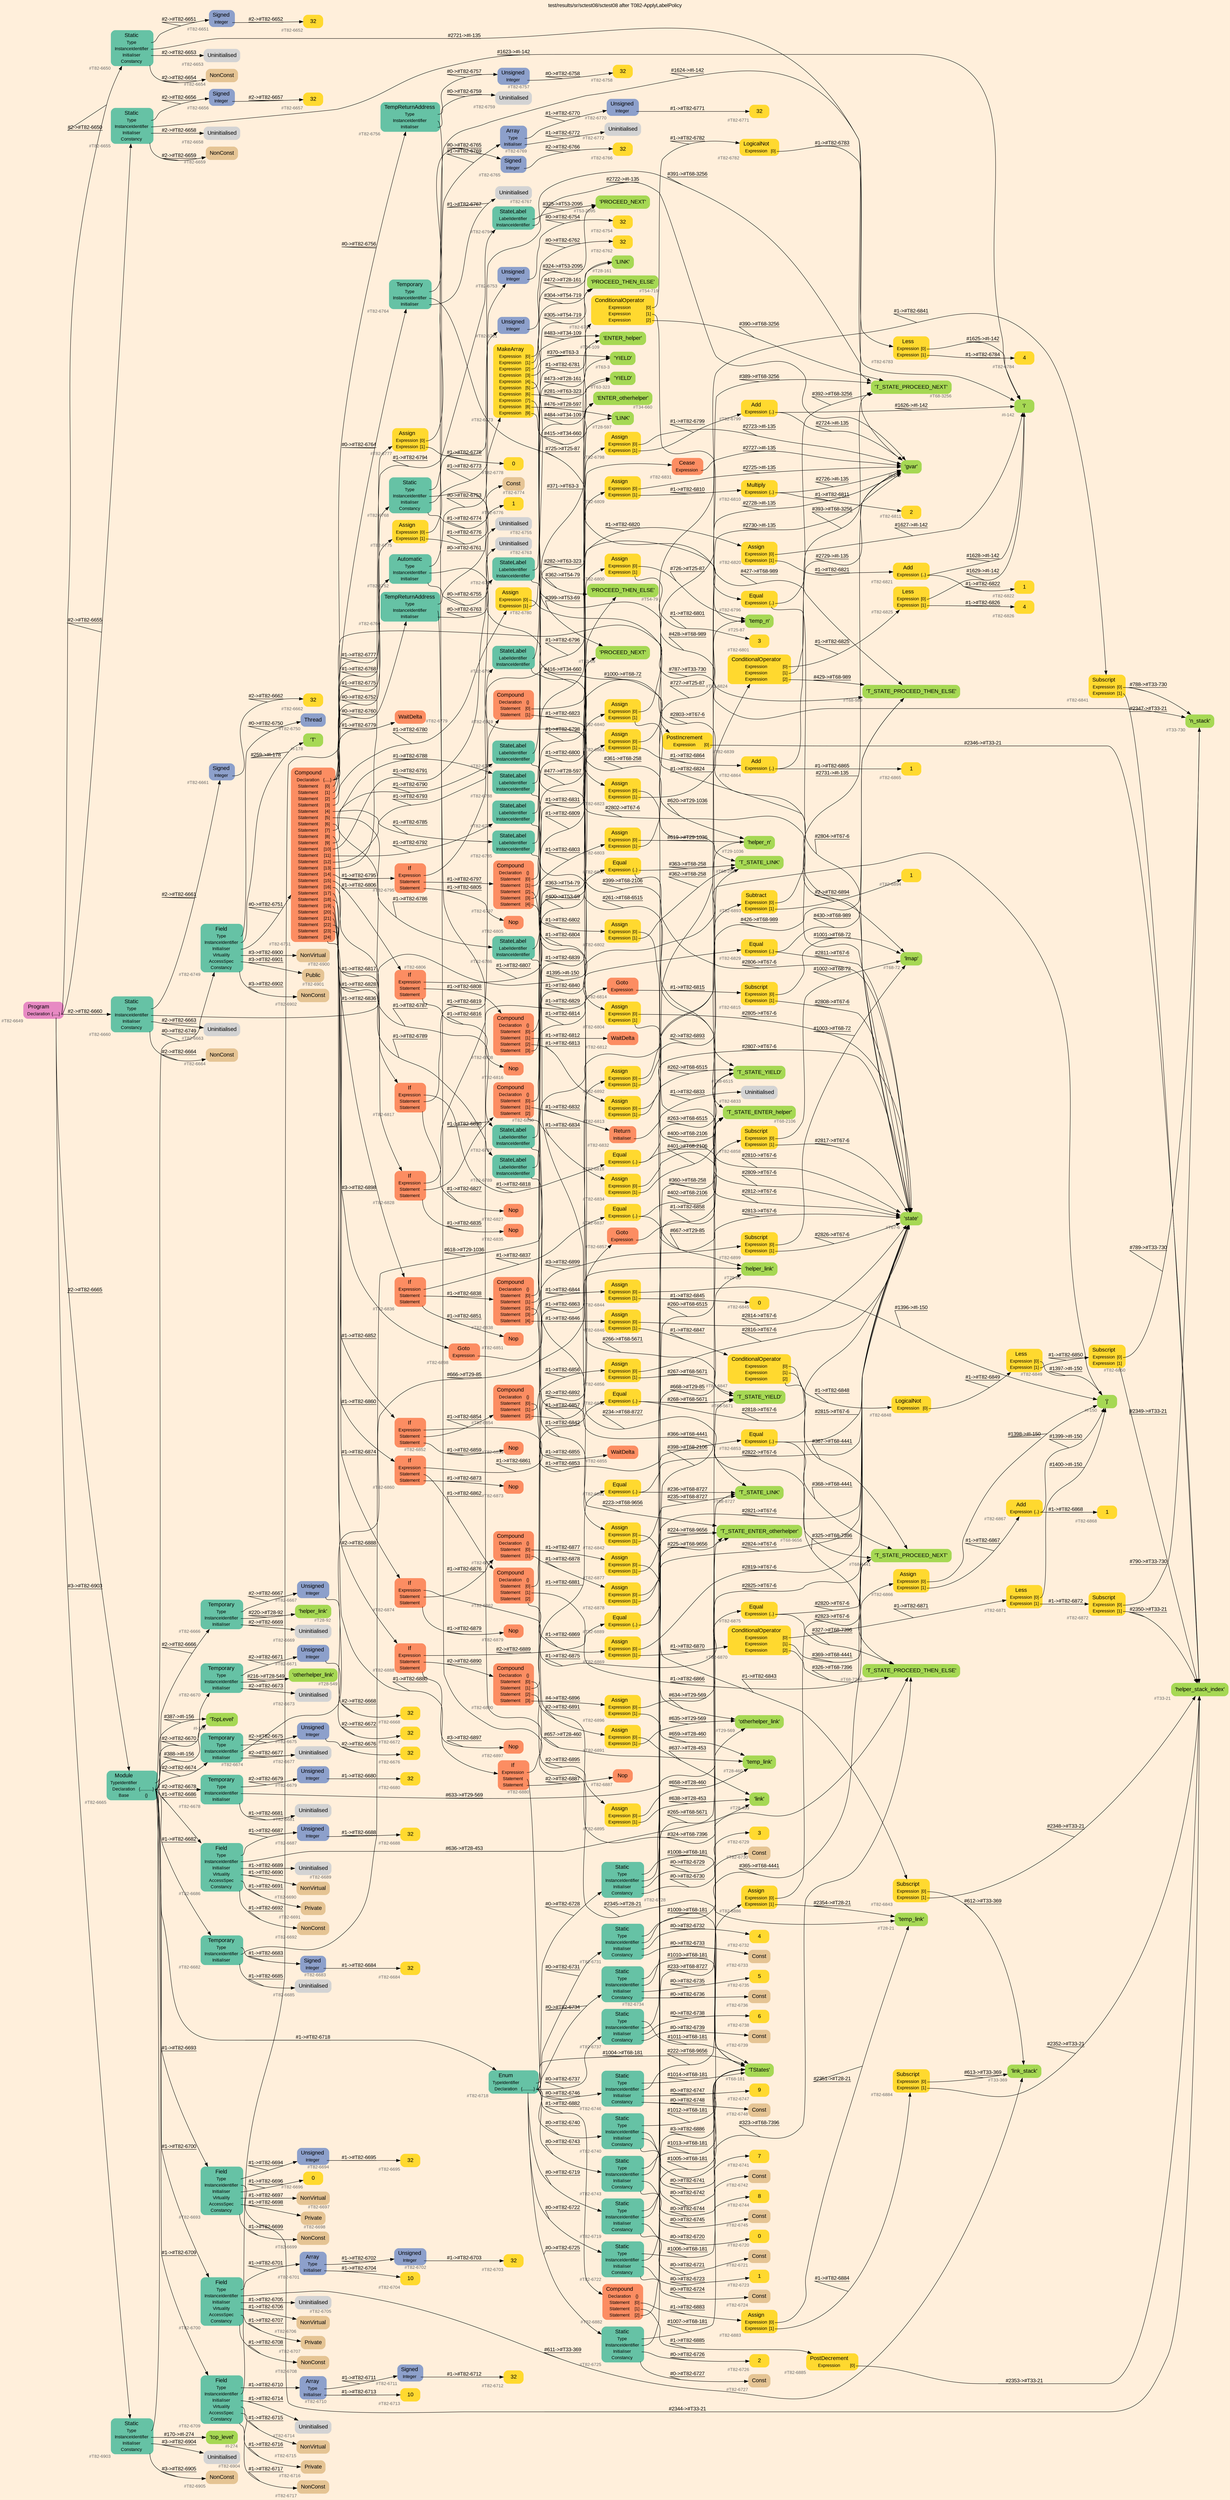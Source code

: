 digraph "test/results/sr/sctest08/sctest08 after T082-ApplyLabelPolicy" {
label = "test/results/sr/sctest08/sctest08 after T082-ApplyLabelPolicy"
labelloc = t
graph [
    rankdir = "LR"
    ranksep = 0.3
    bgcolor = antiquewhite1
    color = black
    fontcolor = black
    fontname = "Arial"
];
node [
    fontname = "Arial"
];
edge [
    fontname = "Arial"
];

// -------------------- node figure --------------------
// -------- block #T82-6649 ----------
"#T82-6649" [
    fillcolor = "/set28/4"
    xlabel = "#T82-6649"
    fontsize = "12"
    fontcolor = grey40
    shape = "plaintext"
    label = <<TABLE BORDER="0" CELLBORDER="0" CELLSPACING="0">
     <TR><TD><FONT COLOR="black" POINT-SIZE="15">Program</FONT></TD></TR>
     <TR><TD><FONT COLOR="black" POINT-SIZE="12">Declaration</FONT></TD><TD PORT="port0"><FONT COLOR="black" POINT-SIZE="12">{.....}</FONT></TD></TR>
    </TABLE>>
    style = "rounded,filled"
];

// -------- block #T82-6650 ----------
"#T82-6650" [
    fillcolor = "/set28/1"
    xlabel = "#T82-6650"
    fontsize = "12"
    fontcolor = grey40
    shape = "plaintext"
    label = <<TABLE BORDER="0" CELLBORDER="0" CELLSPACING="0">
     <TR><TD><FONT COLOR="black" POINT-SIZE="15">Static</FONT></TD></TR>
     <TR><TD><FONT COLOR="black" POINT-SIZE="12">Type</FONT></TD><TD PORT="port0"></TD></TR>
     <TR><TD><FONT COLOR="black" POINT-SIZE="12">InstanceIdentifier</FONT></TD><TD PORT="port1"></TD></TR>
     <TR><TD><FONT COLOR="black" POINT-SIZE="12">Initialiser</FONT></TD><TD PORT="port2"></TD></TR>
     <TR><TD><FONT COLOR="black" POINT-SIZE="12">Constancy</FONT></TD><TD PORT="port3"></TD></TR>
    </TABLE>>
    style = "rounded,filled"
];

// -------- block #T82-6651 ----------
"#T82-6651" [
    fillcolor = "/set28/3"
    xlabel = "#T82-6651"
    fontsize = "12"
    fontcolor = grey40
    shape = "plaintext"
    label = <<TABLE BORDER="0" CELLBORDER="0" CELLSPACING="0">
     <TR><TD><FONT COLOR="black" POINT-SIZE="15">Signed</FONT></TD></TR>
     <TR><TD><FONT COLOR="black" POINT-SIZE="12">Integer</FONT></TD><TD PORT="port0"></TD></TR>
    </TABLE>>
    style = "rounded,filled"
];

// -------- block #T82-6652 ----------
"#T82-6652" [
    fillcolor = "/set28/6"
    xlabel = "#T82-6652"
    fontsize = "12"
    fontcolor = grey40
    shape = "plaintext"
    label = <<TABLE BORDER="0" CELLBORDER="0" CELLSPACING="0">
     <TR><TD><FONT COLOR="black" POINT-SIZE="15">32</FONT></TD></TR>
    </TABLE>>
    style = "rounded,filled"
];

// -------- block #I-135 ----------
"#I-135" [
    fillcolor = "/set28/5"
    xlabel = "#I-135"
    fontsize = "12"
    fontcolor = grey40
    shape = "plaintext"
    label = <<TABLE BORDER="0" CELLBORDER="0" CELLSPACING="0">
     <TR><TD><FONT COLOR="black" POINT-SIZE="15">'gvar'</FONT></TD></TR>
    </TABLE>>
    style = "rounded,filled"
];

// -------- block #T82-6653 ----------
"#T82-6653" [
    xlabel = "#T82-6653"
    fontsize = "12"
    fontcolor = grey40
    shape = "plaintext"
    label = <<TABLE BORDER="0" CELLBORDER="0" CELLSPACING="0">
     <TR><TD><FONT COLOR="black" POINT-SIZE="15">Uninitialised</FONT></TD></TR>
    </TABLE>>
    style = "rounded,filled"
];

// -------- block #T82-6654 ----------
"#T82-6654" [
    fillcolor = "/set28/7"
    xlabel = "#T82-6654"
    fontsize = "12"
    fontcolor = grey40
    shape = "plaintext"
    label = <<TABLE BORDER="0" CELLBORDER="0" CELLSPACING="0">
     <TR><TD><FONT COLOR="black" POINT-SIZE="15">NonConst</FONT></TD></TR>
    </TABLE>>
    style = "rounded,filled"
];

// -------- block #T82-6655 ----------
"#T82-6655" [
    fillcolor = "/set28/1"
    xlabel = "#T82-6655"
    fontsize = "12"
    fontcolor = grey40
    shape = "plaintext"
    label = <<TABLE BORDER="0" CELLBORDER="0" CELLSPACING="0">
     <TR><TD><FONT COLOR="black" POINT-SIZE="15">Static</FONT></TD></TR>
     <TR><TD><FONT COLOR="black" POINT-SIZE="12">Type</FONT></TD><TD PORT="port0"></TD></TR>
     <TR><TD><FONT COLOR="black" POINT-SIZE="12">InstanceIdentifier</FONT></TD><TD PORT="port1"></TD></TR>
     <TR><TD><FONT COLOR="black" POINT-SIZE="12">Initialiser</FONT></TD><TD PORT="port2"></TD></TR>
     <TR><TD><FONT COLOR="black" POINT-SIZE="12">Constancy</FONT></TD><TD PORT="port3"></TD></TR>
    </TABLE>>
    style = "rounded,filled"
];

// -------- block #T82-6656 ----------
"#T82-6656" [
    fillcolor = "/set28/3"
    xlabel = "#T82-6656"
    fontsize = "12"
    fontcolor = grey40
    shape = "plaintext"
    label = <<TABLE BORDER="0" CELLBORDER="0" CELLSPACING="0">
     <TR><TD><FONT COLOR="black" POINT-SIZE="15">Signed</FONT></TD></TR>
     <TR><TD><FONT COLOR="black" POINT-SIZE="12">Integer</FONT></TD><TD PORT="port0"></TD></TR>
    </TABLE>>
    style = "rounded,filled"
];

// -------- block #T82-6657 ----------
"#T82-6657" [
    fillcolor = "/set28/6"
    xlabel = "#T82-6657"
    fontsize = "12"
    fontcolor = grey40
    shape = "plaintext"
    label = <<TABLE BORDER="0" CELLBORDER="0" CELLSPACING="0">
     <TR><TD><FONT COLOR="black" POINT-SIZE="15">32</FONT></TD></TR>
    </TABLE>>
    style = "rounded,filled"
];

// -------- block #I-142 ----------
"#I-142" [
    fillcolor = "/set28/5"
    xlabel = "#I-142"
    fontsize = "12"
    fontcolor = grey40
    shape = "plaintext"
    label = <<TABLE BORDER="0" CELLBORDER="0" CELLSPACING="0">
     <TR><TD><FONT COLOR="black" POINT-SIZE="15">'i'</FONT></TD></TR>
    </TABLE>>
    style = "rounded,filled"
];

// -------- block #T82-6658 ----------
"#T82-6658" [
    xlabel = "#T82-6658"
    fontsize = "12"
    fontcolor = grey40
    shape = "plaintext"
    label = <<TABLE BORDER="0" CELLBORDER="0" CELLSPACING="0">
     <TR><TD><FONT COLOR="black" POINT-SIZE="15">Uninitialised</FONT></TD></TR>
    </TABLE>>
    style = "rounded,filled"
];

// -------- block #T82-6659 ----------
"#T82-6659" [
    fillcolor = "/set28/7"
    xlabel = "#T82-6659"
    fontsize = "12"
    fontcolor = grey40
    shape = "plaintext"
    label = <<TABLE BORDER="0" CELLBORDER="0" CELLSPACING="0">
     <TR><TD><FONT COLOR="black" POINT-SIZE="15">NonConst</FONT></TD></TR>
    </TABLE>>
    style = "rounded,filled"
];

// -------- block #T82-6660 ----------
"#T82-6660" [
    fillcolor = "/set28/1"
    xlabel = "#T82-6660"
    fontsize = "12"
    fontcolor = grey40
    shape = "plaintext"
    label = <<TABLE BORDER="0" CELLBORDER="0" CELLSPACING="0">
     <TR><TD><FONT COLOR="black" POINT-SIZE="15">Static</FONT></TD></TR>
     <TR><TD><FONT COLOR="black" POINT-SIZE="12">Type</FONT></TD><TD PORT="port0"></TD></TR>
     <TR><TD><FONT COLOR="black" POINT-SIZE="12">InstanceIdentifier</FONT></TD><TD PORT="port1"></TD></TR>
     <TR><TD><FONT COLOR="black" POINT-SIZE="12">Initialiser</FONT></TD><TD PORT="port2"></TD></TR>
     <TR><TD><FONT COLOR="black" POINT-SIZE="12">Constancy</FONT></TD><TD PORT="port3"></TD></TR>
    </TABLE>>
    style = "rounded,filled"
];

// -------- block #T82-6661 ----------
"#T82-6661" [
    fillcolor = "/set28/3"
    xlabel = "#T82-6661"
    fontsize = "12"
    fontcolor = grey40
    shape = "plaintext"
    label = <<TABLE BORDER="0" CELLBORDER="0" CELLSPACING="0">
     <TR><TD><FONT COLOR="black" POINT-SIZE="15">Signed</FONT></TD></TR>
     <TR><TD><FONT COLOR="black" POINT-SIZE="12">Integer</FONT></TD><TD PORT="port0"></TD></TR>
    </TABLE>>
    style = "rounded,filled"
];

// -------- block #T82-6662 ----------
"#T82-6662" [
    fillcolor = "/set28/6"
    xlabel = "#T82-6662"
    fontsize = "12"
    fontcolor = grey40
    shape = "plaintext"
    label = <<TABLE BORDER="0" CELLBORDER="0" CELLSPACING="0">
     <TR><TD><FONT COLOR="black" POINT-SIZE="15">32</FONT></TD></TR>
    </TABLE>>
    style = "rounded,filled"
];

// -------- block #I-150 ----------
"#I-150" [
    fillcolor = "/set28/5"
    xlabel = "#I-150"
    fontsize = "12"
    fontcolor = grey40
    shape = "plaintext"
    label = <<TABLE BORDER="0" CELLBORDER="0" CELLSPACING="0">
     <TR><TD><FONT COLOR="black" POINT-SIZE="15">'j'</FONT></TD></TR>
    </TABLE>>
    style = "rounded,filled"
];

// -------- block #T82-6663 ----------
"#T82-6663" [
    xlabel = "#T82-6663"
    fontsize = "12"
    fontcolor = grey40
    shape = "plaintext"
    label = <<TABLE BORDER="0" CELLBORDER="0" CELLSPACING="0">
     <TR><TD><FONT COLOR="black" POINT-SIZE="15">Uninitialised</FONT></TD></TR>
    </TABLE>>
    style = "rounded,filled"
];

// -------- block #T82-6664 ----------
"#T82-6664" [
    fillcolor = "/set28/7"
    xlabel = "#T82-6664"
    fontsize = "12"
    fontcolor = grey40
    shape = "plaintext"
    label = <<TABLE BORDER="0" CELLBORDER="0" CELLSPACING="0">
     <TR><TD><FONT COLOR="black" POINT-SIZE="15">NonConst</FONT></TD></TR>
    </TABLE>>
    style = "rounded,filled"
];

// -------- block #T82-6665 ----------
"#T82-6665" [
    fillcolor = "/set28/1"
    xlabel = "#T82-6665"
    fontsize = "12"
    fontcolor = grey40
    shape = "plaintext"
    label = <<TABLE BORDER="0" CELLBORDER="0" CELLSPACING="0">
     <TR><TD><FONT COLOR="black" POINT-SIZE="15">Module</FONT></TD></TR>
     <TR><TD><FONT COLOR="black" POINT-SIZE="12">TypeIdentifier</FONT></TD><TD PORT="port0"></TD></TR>
     <TR><TD><FONT COLOR="black" POINT-SIZE="12">Declaration</FONT></TD><TD PORT="port1"><FONT COLOR="black" POINT-SIZE="12">{...........}</FONT></TD></TR>
     <TR><TD><FONT COLOR="black" POINT-SIZE="12">Base</FONT></TD><TD PORT="port2"><FONT COLOR="black" POINT-SIZE="12">{}</FONT></TD></TR>
    </TABLE>>
    style = "rounded,filled"
];

// -------- block #I-156 ----------
"#I-156" [
    fillcolor = "/set28/5"
    xlabel = "#I-156"
    fontsize = "12"
    fontcolor = grey40
    shape = "plaintext"
    label = <<TABLE BORDER="0" CELLBORDER="0" CELLSPACING="0">
     <TR><TD><FONT COLOR="black" POINT-SIZE="15">'TopLevel'</FONT></TD></TR>
    </TABLE>>
    style = "rounded,filled"
];

// -------- block #T82-6666 ----------
"#T82-6666" [
    fillcolor = "/set28/1"
    xlabel = "#T82-6666"
    fontsize = "12"
    fontcolor = grey40
    shape = "plaintext"
    label = <<TABLE BORDER="0" CELLBORDER="0" CELLSPACING="0">
     <TR><TD><FONT COLOR="black" POINT-SIZE="15">Temporary</FONT></TD></TR>
     <TR><TD><FONT COLOR="black" POINT-SIZE="12">Type</FONT></TD><TD PORT="port0"></TD></TR>
     <TR><TD><FONT COLOR="black" POINT-SIZE="12">InstanceIdentifier</FONT></TD><TD PORT="port1"></TD></TR>
     <TR><TD><FONT COLOR="black" POINT-SIZE="12">Initialiser</FONT></TD><TD PORT="port2"></TD></TR>
    </TABLE>>
    style = "rounded,filled"
];

// -------- block #T82-6667 ----------
"#T82-6667" [
    fillcolor = "/set28/3"
    xlabel = "#T82-6667"
    fontsize = "12"
    fontcolor = grey40
    shape = "plaintext"
    label = <<TABLE BORDER="0" CELLBORDER="0" CELLSPACING="0">
     <TR><TD><FONT COLOR="black" POINT-SIZE="15">Unsigned</FONT></TD></TR>
     <TR><TD><FONT COLOR="black" POINT-SIZE="12">Integer</FONT></TD><TD PORT="port0"></TD></TR>
    </TABLE>>
    style = "rounded,filled"
];

// -------- block #T82-6668 ----------
"#T82-6668" [
    fillcolor = "/set28/6"
    xlabel = "#T82-6668"
    fontsize = "12"
    fontcolor = grey40
    shape = "plaintext"
    label = <<TABLE BORDER="0" CELLBORDER="0" CELLSPACING="0">
     <TR><TD><FONT COLOR="black" POINT-SIZE="15">32</FONT></TD></TR>
    </TABLE>>
    style = "rounded,filled"
];

// -------- block #T28-92 ----------
"#T28-92" [
    fillcolor = "/set28/5"
    xlabel = "#T28-92"
    fontsize = "12"
    fontcolor = grey40
    shape = "plaintext"
    label = <<TABLE BORDER="0" CELLBORDER="0" CELLSPACING="0">
     <TR><TD><FONT COLOR="black" POINT-SIZE="15">'helper_link'</FONT></TD></TR>
    </TABLE>>
    style = "rounded,filled"
];

// -------- block #T82-6669 ----------
"#T82-6669" [
    xlabel = "#T82-6669"
    fontsize = "12"
    fontcolor = grey40
    shape = "plaintext"
    label = <<TABLE BORDER="0" CELLBORDER="0" CELLSPACING="0">
     <TR><TD><FONT COLOR="black" POINT-SIZE="15">Uninitialised</FONT></TD></TR>
    </TABLE>>
    style = "rounded,filled"
];

// -------- block #T82-6670 ----------
"#T82-6670" [
    fillcolor = "/set28/1"
    xlabel = "#T82-6670"
    fontsize = "12"
    fontcolor = grey40
    shape = "plaintext"
    label = <<TABLE BORDER="0" CELLBORDER="0" CELLSPACING="0">
     <TR><TD><FONT COLOR="black" POINT-SIZE="15">Temporary</FONT></TD></TR>
     <TR><TD><FONT COLOR="black" POINT-SIZE="12">Type</FONT></TD><TD PORT="port0"></TD></TR>
     <TR><TD><FONT COLOR="black" POINT-SIZE="12">InstanceIdentifier</FONT></TD><TD PORT="port1"></TD></TR>
     <TR><TD><FONT COLOR="black" POINT-SIZE="12">Initialiser</FONT></TD><TD PORT="port2"></TD></TR>
    </TABLE>>
    style = "rounded,filled"
];

// -------- block #T82-6671 ----------
"#T82-6671" [
    fillcolor = "/set28/3"
    xlabel = "#T82-6671"
    fontsize = "12"
    fontcolor = grey40
    shape = "plaintext"
    label = <<TABLE BORDER="0" CELLBORDER="0" CELLSPACING="0">
     <TR><TD><FONT COLOR="black" POINT-SIZE="15">Unsigned</FONT></TD></TR>
     <TR><TD><FONT COLOR="black" POINT-SIZE="12">Integer</FONT></TD><TD PORT="port0"></TD></TR>
    </TABLE>>
    style = "rounded,filled"
];

// -------- block #T82-6672 ----------
"#T82-6672" [
    fillcolor = "/set28/6"
    xlabel = "#T82-6672"
    fontsize = "12"
    fontcolor = grey40
    shape = "plaintext"
    label = <<TABLE BORDER="0" CELLBORDER="0" CELLSPACING="0">
     <TR><TD><FONT COLOR="black" POINT-SIZE="15">32</FONT></TD></TR>
    </TABLE>>
    style = "rounded,filled"
];

// -------- block #T28-549 ----------
"#T28-549" [
    fillcolor = "/set28/5"
    xlabel = "#T28-549"
    fontsize = "12"
    fontcolor = grey40
    shape = "plaintext"
    label = <<TABLE BORDER="0" CELLBORDER="0" CELLSPACING="0">
     <TR><TD><FONT COLOR="black" POINT-SIZE="15">'otherhelper_link'</FONT></TD></TR>
    </TABLE>>
    style = "rounded,filled"
];

// -------- block #T82-6673 ----------
"#T82-6673" [
    xlabel = "#T82-6673"
    fontsize = "12"
    fontcolor = grey40
    shape = "plaintext"
    label = <<TABLE BORDER="0" CELLBORDER="0" CELLSPACING="0">
     <TR><TD><FONT COLOR="black" POINT-SIZE="15">Uninitialised</FONT></TD></TR>
    </TABLE>>
    style = "rounded,filled"
];

// -------- block #T82-6674 ----------
"#T82-6674" [
    fillcolor = "/set28/1"
    xlabel = "#T82-6674"
    fontsize = "12"
    fontcolor = grey40
    shape = "plaintext"
    label = <<TABLE BORDER="0" CELLBORDER="0" CELLSPACING="0">
     <TR><TD><FONT COLOR="black" POINT-SIZE="15">Temporary</FONT></TD></TR>
     <TR><TD><FONT COLOR="black" POINT-SIZE="12">Type</FONT></TD><TD PORT="port0"></TD></TR>
     <TR><TD><FONT COLOR="black" POINT-SIZE="12">InstanceIdentifier</FONT></TD><TD PORT="port1"></TD></TR>
     <TR><TD><FONT COLOR="black" POINT-SIZE="12">Initialiser</FONT></TD><TD PORT="port2"></TD></TR>
    </TABLE>>
    style = "rounded,filled"
];

// -------- block #T82-6675 ----------
"#T82-6675" [
    fillcolor = "/set28/3"
    xlabel = "#T82-6675"
    fontsize = "12"
    fontcolor = grey40
    shape = "plaintext"
    label = <<TABLE BORDER="0" CELLBORDER="0" CELLSPACING="0">
     <TR><TD><FONT COLOR="black" POINT-SIZE="15">Unsigned</FONT></TD></TR>
     <TR><TD><FONT COLOR="black" POINT-SIZE="12">Integer</FONT></TD><TD PORT="port0"></TD></TR>
    </TABLE>>
    style = "rounded,filled"
];

// -------- block #T82-6676 ----------
"#T82-6676" [
    fillcolor = "/set28/6"
    xlabel = "#T82-6676"
    fontsize = "12"
    fontcolor = grey40
    shape = "plaintext"
    label = <<TABLE BORDER="0" CELLBORDER="0" CELLSPACING="0">
     <TR><TD><FONT COLOR="black" POINT-SIZE="15">32</FONT></TD></TR>
    </TABLE>>
    style = "rounded,filled"
];

// -------- block #T29-85 ----------
"#T29-85" [
    fillcolor = "/set28/5"
    xlabel = "#T29-85"
    fontsize = "12"
    fontcolor = grey40
    shape = "plaintext"
    label = <<TABLE BORDER="0" CELLBORDER="0" CELLSPACING="0">
     <TR><TD><FONT COLOR="black" POINT-SIZE="15">'helper_link'</FONT></TD></TR>
    </TABLE>>
    style = "rounded,filled"
];

// -------- block #T82-6677 ----------
"#T82-6677" [
    xlabel = "#T82-6677"
    fontsize = "12"
    fontcolor = grey40
    shape = "plaintext"
    label = <<TABLE BORDER="0" CELLBORDER="0" CELLSPACING="0">
     <TR><TD><FONT COLOR="black" POINT-SIZE="15">Uninitialised</FONT></TD></TR>
    </TABLE>>
    style = "rounded,filled"
];

// -------- block #T82-6678 ----------
"#T82-6678" [
    fillcolor = "/set28/1"
    xlabel = "#T82-6678"
    fontsize = "12"
    fontcolor = grey40
    shape = "plaintext"
    label = <<TABLE BORDER="0" CELLBORDER="0" CELLSPACING="0">
     <TR><TD><FONT COLOR="black" POINT-SIZE="15">Temporary</FONT></TD></TR>
     <TR><TD><FONT COLOR="black" POINT-SIZE="12">Type</FONT></TD><TD PORT="port0"></TD></TR>
     <TR><TD><FONT COLOR="black" POINT-SIZE="12">InstanceIdentifier</FONT></TD><TD PORT="port1"></TD></TR>
     <TR><TD><FONT COLOR="black" POINT-SIZE="12">Initialiser</FONT></TD><TD PORT="port2"></TD></TR>
    </TABLE>>
    style = "rounded,filled"
];

// -------- block #T82-6679 ----------
"#T82-6679" [
    fillcolor = "/set28/3"
    xlabel = "#T82-6679"
    fontsize = "12"
    fontcolor = grey40
    shape = "plaintext"
    label = <<TABLE BORDER="0" CELLBORDER="0" CELLSPACING="0">
     <TR><TD><FONT COLOR="black" POINT-SIZE="15">Unsigned</FONT></TD></TR>
     <TR><TD><FONT COLOR="black" POINT-SIZE="12">Integer</FONT></TD><TD PORT="port0"></TD></TR>
    </TABLE>>
    style = "rounded,filled"
];

// -------- block #T82-6680 ----------
"#T82-6680" [
    fillcolor = "/set28/6"
    xlabel = "#T82-6680"
    fontsize = "12"
    fontcolor = grey40
    shape = "plaintext"
    label = <<TABLE BORDER="0" CELLBORDER="0" CELLSPACING="0">
     <TR><TD><FONT COLOR="black" POINT-SIZE="15">32</FONT></TD></TR>
    </TABLE>>
    style = "rounded,filled"
];

// -------- block #T29-569 ----------
"#T29-569" [
    fillcolor = "/set28/5"
    xlabel = "#T29-569"
    fontsize = "12"
    fontcolor = grey40
    shape = "plaintext"
    label = <<TABLE BORDER="0" CELLBORDER="0" CELLSPACING="0">
     <TR><TD><FONT COLOR="black" POINT-SIZE="15">'otherhelper_link'</FONT></TD></TR>
    </TABLE>>
    style = "rounded,filled"
];

// -------- block #T82-6681 ----------
"#T82-6681" [
    xlabel = "#T82-6681"
    fontsize = "12"
    fontcolor = grey40
    shape = "plaintext"
    label = <<TABLE BORDER="0" CELLBORDER="0" CELLSPACING="0">
     <TR><TD><FONT COLOR="black" POINT-SIZE="15">Uninitialised</FONT></TD></TR>
    </TABLE>>
    style = "rounded,filled"
];

// -------- block #T82-6682 ----------
"#T82-6682" [
    fillcolor = "/set28/1"
    xlabel = "#T82-6682"
    fontsize = "12"
    fontcolor = grey40
    shape = "plaintext"
    label = <<TABLE BORDER="0" CELLBORDER="0" CELLSPACING="0">
     <TR><TD><FONT COLOR="black" POINT-SIZE="15">Temporary</FONT></TD></TR>
     <TR><TD><FONT COLOR="black" POINT-SIZE="12">Type</FONT></TD><TD PORT="port0"></TD></TR>
     <TR><TD><FONT COLOR="black" POINT-SIZE="12">InstanceIdentifier</FONT></TD><TD PORT="port1"></TD></TR>
     <TR><TD><FONT COLOR="black" POINT-SIZE="12">Initialiser</FONT></TD><TD PORT="port2"></TD></TR>
    </TABLE>>
    style = "rounded,filled"
];

// -------- block #T82-6683 ----------
"#T82-6683" [
    fillcolor = "/set28/3"
    xlabel = "#T82-6683"
    fontsize = "12"
    fontcolor = grey40
    shape = "plaintext"
    label = <<TABLE BORDER="0" CELLBORDER="0" CELLSPACING="0">
     <TR><TD><FONT COLOR="black" POINT-SIZE="15">Signed</FONT></TD></TR>
     <TR><TD><FONT COLOR="black" POINT-SIZE="12">Integer</FONT></TD><TD PORT="port0"></TD></TR>
    </TABLE>>
    style = "rounded,filled"
];

// -------- block #T82-6684 ----------
"#T82-6684" [
    fillcolor = "/set28/6"
    xlabel = "#T82-6684"
    fontsize = "12"
    fontcolor = grey40
    shape = "plaintext"
    label = <<TABLE BORDER="0" CELLBORDER="0" CELLSPACING="0">
     <TR><TD><FONT COLOR="black" POINT-SIZE="15">32</FONT></TD></TR>
    </TABLE>>
    style = "rounded,filled"
];

// -------- block #T29-1036 ----------
"#T29-1036" [
    fillcolor = "/set28/5"
    xlabel = "#T29-1036"
    fontsize = "12"
    fontcolor = grey40
    shape = "plaintext"
    label = <<TABLE BORDER="0" CELLBORDER="0" CELLSPACING="0">
     <TR><TD><FONT COLOR="black" POINT-SIZE="15">'helper_n'</FONT></TD></TR>
    </TABLE>>
    style = "rounded,filled"
];

// -------- block #T82-6685 ----------
"#T82-6685" [
    xlabel = "#T82-6685"
    fontsize = "12"
    fontcolor = grey40
    shape = "plaintext"
    label = <<TABLE BORDER="0" CELLBORDER="0" CELLSPACING="0">
     <TR><TD><FONT COLOR="black" POINT-SIZE="15">Uninitialised</FONT></TD></TR>
    </TABLE>>
    style = "rounded,filled"
];

// -------- block #T82-6686 ----------
"#T82-6686" [
    fillcolor = "/set28/1"
    xlabel = "#T82-6686"
    fontsize = "12"
    fontcolor = grey40
    shape = "plaintext"
    label = <<TABLE BORDER="0" CELLBORDER="0" CELLSPACING="0">
     <TR><TD><FONT COLOR="black" POINT-SIZE="15">Field</FONT></TD></TR>
     <TR><TD><FONT COLOR="black" POINT-SIZE="12">Type</FONT></TD><TD PORT="port0"></TD></TR>
     <TR><TD><FONT COLOR="black" POINT-SIZE="12">InstanceIdentifier</FONT></TD><TD PORT="port1"></TD></TR>
     <TR><TD><FONT COLOR="black" POINT-SIZE="12">Initialiser</FONT></TD><TD PORT="port2"></TD></TR>
     <TR><TD><FONT COLOR="black" POINT-SIZE="12">Virtuality</FONT></TD><TD PORT="port3"></TD></TR>
     <TR><TD><FONT COLOR="black" POINT-SIZE="12">AccessSpec</FONT></TD><TD PORT="port4"></TD></TR>
     <TR><TD><FONT COLOR="black" POINT-SIZE="12">Constancy</FONT></TD><TD PORT="port5"></TD></TR>
    </TABLE>>
    style = "rounded,filled"
];

// -------- block #T82-6687 ----------
"#T82-6687" [
    fillcolor = "/set28/3"
    xlabel = "#T82-6687"
    fontsize = "12"
    fontcolor = grey40
    shape = "plaintext"
    label = <<TABLE BORDER="0" CELLBORDER="0" CELLSPACING="0">
     <TR><TD><FONT COLOR="black" POINT-SIZE="15">Unsigned</FONT></TD></TR>
     <TR><TD><FONT COLOR="black" POINT-SIZE="12">Integer</FONT></TD><TD PORT="port0"></TD></TR>
    </TABLE>>
    style = "rounded,filled"
];

// -------- block #T82-6688 ----------
"#T82-6688" [
    fillcolor = "/set28/6"
    xlabel = "#T82-6688"
    fontsize = "12"
    fontcolor = grey40
    shape = "plaintext"
    label = <<TABLE BORDER="0" CELLBORDER="0" CELLSPACING="0">
     <TR><TD><FONT COLOR="black" POINT-SIZE="15">32</FONT></TD></TR>
    </TABLE>>
    style = "rounded,filled"
];

// -------- block #T28-453 ----------
"#T28-453" [
    fillcolor = "/set28/5"
    xlabel = "#T28-453"
    fontsize = "12"
    fontcolor = grey40
    shape = "plaintext"
    label = <<TABLE BORDER="0" CELLBORDER="0" CELLSPACING="0">
     <TR><TD><FONT COLOR="black" POINT-SIZE="15">'link'</FONT></TD></TR>
    </TABLE>>
    style = "rounded,filled"
];

// -------- block #T82-6689 ----------
"#T82-6689" [
    xlabel = "#T82-6689"
    fontsize = "12"
    fontcolor = grey40
    shape = "plaintext"
    label = <<TABLE BORDER="0" CELLBORDER="0" CELLSPACING="0">
     <TR><TD><FONT COLOR="black" POINT-SIZE="15">Uninitialised</FONT></TD></TR>
    </TABLE>>
    style = "rounded,filled"
];

// -------- block #T82-6690 ----------
"#T82-6690" [
    fillcolor = "/set28/7"
    xlabel = "#T82-6690"
    fontsize = "12"
    fontcolor = grey40
    shape = "plaintext"
    label = <<TABLE BORDER="0" CELLBORDER="0" CELLSPACING="0">
     <TR><TD><FONT COLOR="black" POINT-SIZE="15">NonVirtual</FONT></TD></TR>
    </TABLE>>
    style = "rounded,filled"
];

// -------- block #T82-6691 ----------
"#T82-6691" [
    fillcolor = "/set28/7"
    xlabel = "#T82-6691"
    fontsize = "12"
    fontcolor = grey40
    shape = "plaintext"
    label = <<TABLE BORDER="0" CELLBORDER="0" CELLSPACING="0">
     <TR><TD><FONT COLOR="black" POINT-SIZE="15">Private</FONT></TD></TR>
    </TABLE>>
    style = "rounded,filled"
];

// -------- block #T82-6692 ----------
"#T82-6692" [
    fillcolor = "/set28/7"
    xlabel = "#T82-6692"
    fontsize = "12"
    fontcolor = grey40
    shape = "plaintext"
    label = <<TABLE BORDER="0" CELLBORDER="0" CELLSPACING="0">
     <TR><TD><FONT COLOR="black" POINT-SIZE="15">NonConst</FONT></TD></TR>
    </TABLE>>
    style = "rounded,filled"
];

// -------- block #T82-6693 ----------
"#T82-6693" [
    fillcolor = "/set28/1"
    xlabel = "#T82-6693"
    fontsize = "12"
    fontcolor = grey40
    shape = "plaintext"
    label = <<TABLE BORDER="0" CELLBORDER="0" CELLSPACING="0">
     <TR><TD><FONT COLOR="black" POINT-SIZE="15">Field</FONT></TD></TR>
     <TR><TD><FONT COLOR="black" POINT-SIZE="12">Type</FONT></TD><TD PORT="port0"></TD></TR>
     <TR><TD><FONT COLOR="black" POINT-SIZE="12">InstanceIdentifier</FONT></TD><TD PORT="port1"></TD></TR>
     <TR><TD><FONT COLOR="black" POINT-SIZE="12">Initialiser</FONT></TD><TD PORT="port2"></TD></TR>
     <TR><TD><FONT COLOR="black" POINT-SIZE="12">Virtuality</FONT></TD><TD PORT="port3"></TD></TR>
     <TR><TD><FONT COLOR="black" POINT-SIZE="12">AccessSpec</FONT></TD><TD PORT="port4"></TD></TR>
     <TR><TD><FONT COLOR="black" POINT-SIZE="12">Constancy</FONT></TD><TD PORT="port5"></TD></TR>
    </TABLE>>
    style = "rounded,filled"
];

// -------- block #T82-6694 ----------
"#T82-6694" [
    fillcolor = "/set28/3"
    xlabel = "#T82-6694"
    fontsize = "12"
    fontcolor = grey40
    shape = "plaintext"
    label = <<TABLE BORDER="0" CELLBORDER="0" CELLSPACING="0">
     <TR><TD><FONT COLOR="black" POINT-SIZE="15">Unsigned</FONT></TD></TR>
     <TR><TD><FONT COLOR="black" POINT-SIZE="12">Integer</FONT></TD><TD PORT="port0"></TD></TR>
    </TABLE>>
    style = "rounded,filled"
];

// -------- block #T82-6695 ----------
"#T82-6695" [
    fillcolor = "/set28/6"
    xlabel = "#T82-6695"
    fontsize = "12"
    fontcolor = grey40
    shape = "plaintext"
    label = <<TABLE BORDER="0" CELLBORDER="0" CELLSPACING="0">
     <TR><TD><FONT COLOR="black" POINT-SIZE="15">32</FONT></TD></TR>
    </TABLE>>
    style = "rounded,filled"
];

// -------- block #T33-21 ----------
"#T33-21" [
    fillcolor = "/set28/5"
    xlabel = "#T33-21"
    fontsize = "12"
    fontcolor = grey40
    shape = "plaintext"
    label = <<TABLE BORDER="0" CELLBORDER="0" CELLSPACING="0">
     <TR><TD><FONT COLOR="black" POINT-SIZE="15">'helper_stack_index'</FONT></TD></TR>
    </TABLE>>
    style = "rounded,filled"
];

// -------- block #T82-6696 ----------
"#T82-6696" [
    fillcolor = "/set28/6"
    xlabel = "#T82-6696"
    fontsize = "12"
    fontcolor = grey40
    shape = "plaintext"
    label = <<TABLE BORDER="0" CELLBORDER="0" CELLSPACING="0">
     <TR><TD><FONT COLOR="black" POINT-SIZE="15">0</FONT></TD></TR>
    </TABLE>>
    style = "rounded,filled"
];

// -------- block #T82-6697 ----------
"#T82-6697" [
    fillcolor = "/set28/7"
    xlabel = "#T82-6697"
    fontsize = "12"
    fontcolor = grey40
    shape = "plaintext"
    label = <<TABLE BORDER="0" CELLBORDER="0" CELLSPACING="0">
     <TR><TD><FONT COLOR="black" POINT-SIZE="15">NonVirtual</FONT></TD></TR>
    </TABLE>>
    style = "rounded,filled"
];

// -------- block #T82-6698 ----------
"#T82-6698" [
    fillcolor = "/set28/7"
    xlabel = "#T82-6698"
    fontsize = "12"
    fontcolor = grey40
    shape = "plaintext"
    label = <<TABLE BORDER="0" CELLBORDER="0" CELLSPACING="0">
     <TR><TD><FONT COLOR="black" POINT-SIZE="15">Private</FONT></TD></TR>
    </TABLE>>
    style = "rounded,filled"
];

// -------- block #T82-6699 ----------
"#T82-6699" [
    fillcolor = "/set28/7"
    xlabel = "#T82-6699"
    fontsize = "12"
    fontcolor = grey40
    shape = "plaintext"
    label = <<TABLE BORDER="0" CELLBORDER="0" CELLSPACING="0">
     <TR><TD><FONT COLOR="black" POINT-SIZE="15">NonConst</FONT></TD></TR>
    </TABLE>>
    style = "rounded,filled"
];

// -------- block #T82-6700 ----------
"#T82-6700" [
    fillcolor = "/set28/1"
    xlabel = "#T82-6700"
    fontsize = "12"
    fontcolor = grey40
    shape = "plaintext"
    label = <<TABLE BORDER="0" CELLBORDER="0" CELLSPACING="0">
     <TR><TD><FONT COLOR="black" POINT-SIZE="15">Field</FONT></TD></TR>
     <TR><TD><FONT COLOR="black" POINT-SIZE="12">Type</FONT></TD><TD PORT="port0"></TD></TR>
     <TR><TD><FONT COLOR="black" POINT-SIZE="12">InstanceIdentifier</FONT></TD><TD PORT="port1"></TD></TR>
     <TR><TD><FONT COLOR="black" POINT-SIZE="12">Initialiser</FONT></TD><TD PORT="port2"></TD></TR>
     <TR><TD><FONT COLOR="black" POINT-SIZE="12">Virtuality</FONT></TD><TD PORT="port3"></TD></TR>
     <TR><TD><FONT COLOR="black" POINT-SIZE="12">AccessSpec</FONT></TD><TD PORT="port4"></TD></TR>
     <TR><TD><FONT COLOR="black" POINT-SIZE="12">Constancy</FONT></TD><TD PORT="port5"></TD></TR>
    </TABLE>>
    style = "rounded,filled"
];

// -------- block #T82-6701 ----------
"#T82-6701" [
    fillcolor = "/set28/3"
    xlabel = "#T82-6701"
    fontsize = "12"
    fontcolor = grey40
    shape = "plaintext"
    label = <<TABLE BORDER="0" CELLBORDER="0" CELLSPACING="0">
     <TR><TD><FONT COLOR="black" POINT-SIZE="15">Array</FONT></TD></TR>
     <TR><TD><FONT COLOR="black" POINT-SIZE="12">Type</FONT></TD><TD PORT="port0"></TD></TR>
     <TR><TD><FONT COLOR="black" POINT-SIZE="12">Initialiser</FONT></TD><TD PORT="port1"></TD></TR>
    </TABLE>>
    style = "rounded,filled"
];

// -------- block #T82-6702 ----------
"#T82-6702" [
    fillcolor = "/set28/3"
    xlabel = "#T82-6702"
    fontsize = "12"
    fontcolor = grey40
    shape = "plaintext"
    label = <<TABLE BORDER="0" CELLBORDER="0" CELLSPACING="0">
     <TR><TD><FONT COLOR="black" POINT-SIZE="15">Unsigned</FONT></TD></TR>
     <TR><TD><FONT COLOR="black" POINT-SIZE="12">Integer</FONT></TD><TD PORT="port0"></TD></TR>
    </TABLE>>
    style = "rounded,filled"
];

// -------- block #T82-6703 ----------
"#T82-6703" [
    fillcolor = "/set28/6"
    xlabel = "#T82-6703"
    fontsize = "12"
    fontcolor = grey40
    shape = "plaintext"
    label = <<TABLE BORDER="0" CELLBORDER="0" CELLSPACING="0">
     <TR><TD><FONT COLOR="black" POINT-SIZE="15">32</FONT></TD></TR>
    </TABLE>>
    style = "rounded,filled"
];

// -------- block #T82-6704 ----------
"#T82-6704" [
    fillcolor = "/set28/6"
    xlabel = "#T82-6704"
    fontsize = "12"
    fontcolor = grey40
    shape = "plaintext"
    label = <<TABLE BORDER="0" CELLBORDER="0" CELLSPACING="0">
     <TR><TD><FONT COLOR="black" POINT-SIZE="15">10</FONT></TD></TR>
    </TABLE>>
    style = "rounded,filled"
];

// -------- block #T33-369 ----------
"#T33-369" [
    fillcolor = "/set28/5"
    xlabel = "#T33-369"
    fontsize = "12"
    fontcolor = grey40
    shape = "plaintext"
    label = <<TABLE BORDER="0" CELLBORDER="0" CELLSPACING="0">
     <TR><TD><FONT COLOR="black" POINT-SIZE="15">'link_stack'</FONT></TD></TR>
    </TABLE>>
    style = "rounded,filled"
];

// -------- block #T82-6705 ----------
"#T82-6705" [
    xlabel = "#T82-6705"
    fontsize = "12"
    fontcolor = grey40
    shape = "plaintext"
    label = <<TABLE BORDER="0" CELLBORDER="0" CELLSPACING="0">
     <TR><TD><FONT COLOR="black" POINT-SIZE="15">Uninitialised</FONT></TD></TR>
    </TABLE>>
    style = "rounded,filled"
];

// -------- block #T82-6706 ----------
"#T82-6706" [
    fillcolor = "/set28/7"
    xlabel = "#T82-6706"
    fontsize = "12"
    fontcolor = grey40
    shape = "plaintext"
    label = <<TABLE BORDER="0" CELLBORDER="0" CELLSPACING="0">
     <TR><TD><FONT COLOR="black" POINT-SIZE="15">NonVirtual</FONT></TD></TR>
    </TABLE>>
    style = "rounded,filled"
];

// -------- block #T82-6707 ----------
"#T82-6707" [
    fillcolor = "/set28/7"
    xlabel = "#T82-6707"
    fontsize = "12"
    fontcolor = grey40
    shape = "plaintext"
    label = <<TABLE BORDER="0" CELLBORDER="0" CELLSPACING="0">
     <TR><TD><FONT COLOR="black" POINT-SIZE="15">Private</FONT></TD></TR>
    </TABLE>>
    style = "rounded,filled"
];

// -------- block #T82-6708 ----------
"#T82-6708" [
    fillcolor = "/set28/7"
    xlabel = "#T82-6708"
    fontsize = "12"
    fontcolor = grey40
    shape = "plaintext"
    label = <<TABLE BORDER="0" CELLBORDER="0" CELLSPACING="0">
     <TR><TD><FONT COLOR="black" POINT-SIZE="15">NonConst</FONT></TD></TR>
    </TABLE>>
    style = "rounded,filled"
];

// -------- block #T82-6709 ----------
"#T82-6709" [
    fillcolor = "/set28/1"
    xlabel = "#T82-6709"
    fontsize = "12"
    fontcolor = grey40
    shape = "plaintext"
    label = <<TABLE BORDER="0" CELLBORDER="0" CELLSPACING="0">
     <TR><TD><FONT COLOR="black" POINT-SIZE="15">Field</FONT></TD></TR>
     <TR><TD><FONT COLOR="black" POINT-SIZE="12">Type</FONT></TD><TD PORT="port0"></TD></TR>
     <TR><TD><FONT COLOR="black" POINT-SIZE="12">InstanceIdentifier</FONT></TD><TD PORT="port1"></TD></TR>
     <TR><TD><FONT COLOR="black" POINT-SIZE="12">Initialiser</FONT></TD><TD PORT="port2"></TD></TR>
     <TR><TD><FONT COLOR="black" POINT-SIZE="12">Virtuality</FONT></TD><TD PORT="port3"></TD></TR>
     <TR><TD><FONT COLOR="black" POINT-SIZE="12">AccessSpec</FONT></TD><TD PORT="port4"></TD></TR>
     <TR><TD><FONT COLOR="black" POINT-SIZE="12">Constancy</FONT></TD><TD PORT="port5"></TD></TR>
    </TABLE>>
    style = "rounded,filled"
];

// -------- block #T82-6710 ----------
"#T82-6710" [
    fillcolor = "/set28/3"
    xlabel = "#T82-6710"
    fontsize = "12"
    fontcolor = grey40
    shape = "plaintext"
    label = <<TABLE BORDER="0" CELLBORDER="0" CELLSPACING="0">
     <TR><TD><FONT COLOR="black" POINT-SIZE="15">Array</FONT></TD></TR>
     <TR><TD><FONT COLOR="black" POINT-SIZE="12">Type</FONT></TD><TD PORT="port0"></TD></TR>
     <TR><TD><FONT COLOR="black" POINT-SIZE="12">Initialiser</FONT></TD><TD PORT="port1"></TD></TR>
    </TABLE>>
    style = "rounded,filled"
];

// -------- block #T82-6711 ----------
"#T82-6711" [
    fillcolor = "/set28/3"
    xlabel = "#T82-6711"
    fontsize = "12"
    fontcolor = grey40
    shape = "plaintext"
    label = <<TABLE BORDER="0" CELLBORDER="0" CELLSPACING="0">
     <TR><TD><FONT COLOR="black" POINT-SIZE="15">Signed</FONT></TD></TR>
     <TR><TD><FONT COLOR="black" POINT-SIZE="12">Integer</FONT></TD><TD PORT="port0"></TD></TR>
    </TABLE>>
    style = "rounded,filled"
];

// -------- block #T82-6712 ----------
"#T82-6712" [
    fillcolor = "/set28/6"
    xlabel = "#T82-6712"
    fontsize = "12"
    fontcolor = grey40
    shape = "plaintext"
    label = <<TABLE BORDER="0" CELLBORDER="0" CELLSPACING="0">
     <TR><TD><FONT COLOR="black" POINT-SIZE="15">32</FONT></TD></TR>
    </TABLE>>
    style = "rounded,filled"
];

// -------- block #T82-6713 ----------
"#T82-6713" [
    fillcolor = "/set28/6"
    xlabel = "#T82-6713"
    fontsize = "12"
    fontcolor = grey40
    shape = "plaintext"
    label = <<TABLE BORDER="0" CELLBORDER="0" CELLSPACING="0">
     <TR><TD><FONT COLOR="black" POINT-SIZE="15">10</FONT></TD></TR>
    </TABLE>>
    style = "rounded,filled"
];

// -------- block #T33-730 ----------
"#T33-730" [
    fillcolor = "/set28/5"
    xlabel = "#T33-730"
    fontsize = "12"
    fontcolor = grey40
    shape = "plaintext"
    label = <<TABLE BORDER="0" CELLBORDER="0" CELLSPACING="0">
     <TR><TD><FONT COLOR="black" POINT-SIZE="15">'n_stack'</FONT></TD></TR>
    </TABLE>>
    style = "rounded,filled"
];

// -------- block #T82-6714 ----------
"#T82-6714" [
    xlabel = "#T82-6714"
    fontsize = "12"
    fontcolor = grey40
    shape = "plaintext"
    label = <<TABLE BORDER="0" CELLBORDER="0" CELLSPACING="0">
     <TR><TD><FONT COLOR="black" POINT-SIZE="15">Uninitialised</FONT></TD></TR>
    </TABLE>>
    style = "rounded,filled"
];

// -------- block #T82-6715 ----------
"#T82-6715" [
    fillcolor = "/set28/7"
    xlabel = "#T82-6715"
    fontsize = "12"
    fontcolor = grey40
    shape = "plaintext"
    label = <<TABLE BORDER="0" CELLBORDER="0" CELLSPACING="0">
     <TR><TD><FONT COLOR="black" POINT-SIZE="15">NonVirtual</FONT></TD></TR>
    </TABLE>>
    style = "rounded,filled"
];

// -------- block #T82-6716 ----------
"#T82-6716" [
    fillcolor = "/set28/7"
    xlabel = "#T82-6716"
    fontsize = "12"
    fontcolor = grey40
    shape = "plaintext"
    label = <<TABLE BORDER="0" CELLBORDER="0" CELLSPACING="0">
     <TR><TD><FONT COLOR="black" POINT-SIZE="15">Private</FONT></TD></TR>
    </TABLE>>
    style = "rounded,filled"
];

// -------- block #T82-6717 ----------
"#T82-6717" [
    fillcolor = "/set28/7"
    xlabel = "#T82-6717"
    fontsize = "12"
    fontcolor = grey40
    shape = "plaintext"
    label = <<TABLE BORDER="0" CELLBORDER="0" CELLSPACING="0">
     <TR><TD><FONT COLOR="black" POINT-SIZE="15">NonConst</FONT></TD></TR>
    </TABLE>>
    style = "rounded,filled"
];

// -------- block #T82-6718 ----------
"#T82-6718" [
    fillcolor = "/set28/1"
    xlabel = "#T82-6718"
    fontsize = "12"
    fontcolor = grey40
    shape = "plaintext"
    label = <<TABLE BORDER="0" CELLBORDER="0" CELLSPACING="0">
     <TR><TD><FONT COLOR="black" POINT-SIZE="15">Enum</FONT></TD></TR>
     <TR><TD><FONT COLOR="black" POINT-SIZE="12">TypeIdentifier</FONT></TD><TD PORT="port0"></TD></TR>
     <TR><TD><FONT COLOR="black" POINT-SIZE="12">Declaration</FONT></TD><TD PORT="port1"><FONT COLOR="black" POINT-SIZE="12">{..........}</FONT></TD></TR>
    </TABLE>>
    style = "rounded,filled"
];

// -------- block #T68-181 ----------
"#T68-181" [
    fillcolor = "/set28/5"
    xlabel = "#T68-181"
    fontsize = "12"
    fontcolor = grey40
    shape = "plaintext"
    label = <<TABLE BORDER="0" CELLBORDER="0" CELLSPACING="0">
     <TR><TD><FONT COLOR="black" POINT-SIZE="15">'TStates'</FONT></TD></TR>
    </TABLE>>
    style = "rounded,filled"
];

// -------- block #T82-6719 ----------
"#T82-6719" [
    fillcolor = "/set28/1"
    xlabel = "#T82-6719"
    fontsize = "12"
    fontcolor = grey40
    shape = "plaintext"
    label = <<TABLE BORDER="0" CELLBORDER="0" CELLSPACING="0">
     <TR><TD><FONT COLOR="black" POINT-SIZE="15">Static</FONT></TD></TR>
     <TR><TD><FONT COLOR="black" POINT-SIZE="12">Type</FONT></TD><TD PORT="port0"></TD></TR>
     <TR><TD><FONT COLOR="black" POINT-SIZE="12">InstanceIdentifier</FONT></TD><TD PORT="port1"></TD></TR>
     <TR><TD><FONT COLOR="black" POINT-SIZE="12">Initialiser</FONT></TD><TD PORT="port2"></TD></TR>
     <TR><TD><FONT COLOR="black" POINT-SIZE="12">Constancy</FONT></TD><TD PORT="port3"></TD></TR>
    </TABLE>>
    style = "rounded,filled"
];

// -------- block #T68-258 ----------
"#T68-258" [
    fillcolor = "/set28/5"
    xlabel = "#T68-258"
    fontsize = "12"
    fontcolor = grey40
    shape = "plaintext"
    label = <<TABLE BORDER="0" CELLBORDER="0" CELLSPACING="0">
     <TR><TD><FONT COLOR="black" POINT-SIZE="15">'T_STATE_LINK'</FONT></TD></TR>
    </TABLE>>
    style = "rounded,filled"
];

// -------- block #T82-6720 ----------
"#T82-6720" [
    fillcolor = "/set28/6"
    xlabel = "#T82-6720"
    fontsize = "12"
    fontcolor = grey40
    shape = "plaintext"
    label = <<TABLE BORDER="0" CELLBORDER="0" CELLSPACING="0">
     <TR><TD><FONT COLOR="black" POINT-SIZE="15">0</FONT></TD></TR>
    </TABLE>>
    style = "rounded,filled"
];

// -------- block #T82-6721 ----------
"#T82-6721" [
    fillcolor = "/set28/7"
    xlabel = "#T82-6721"
    fontsize = "12"
    fontcolor = grey40
    shape = "plaintext"
    label = <<TABLE BORDER="0" CELLBORDER="0" CELLSPACING="0">
     <TR><TD><FONT COLOR="black" POINT-SIZE="15">Const</FONT></TD></TR>
    </TABLE>>
    style = "rounded,filled"
];

// -------- block #T82-6722 ----------
"#T82-6722" [
    fillcolor = "/set28/1"
    xlabel = "#T82-6722"
    fontsize = "12"
    fontcolor = grey40
    shape = "plaintext"
    label = <<TABLE BORDER="0" CELLBORDER="0" CELLSPACING="0">
     <TR><TD><FONT COLOR="black" POINT-SIZE="15">Static</FONT></TD></TR>
     <TR><TD><FONT COLOR="black" POINT-SIZE="12">Type</FONT></TD><TD PORT="port0"></TD></TR>
     <TR><TD><FONT COLOR="black" POINT-SIZE="12">InstanceIdentifier</FONT></TD><TD PORT="port1"></TD></TR>
     <TR><TD><FONT COLOR="black" POINT-SIZE="12">Initialiser</FONT></TD><TD PORT="port2"></TD></TR>
     <TR><TD><FONT COLOR="black" POINT-SIZE="12">Constancy</FONT></TD><TD PORT="port3"></TD></TR>
    </TABLE>>
    style = "rounded,filled"
];

// -------- block #T68-989 ----------
"#T68-989" [
    fillcolor = "/set28/5"
    xlabel = "#T68-989"
    fontsize = "12"
    fontcolor = grey40
    shape = "plaintext"
    label = <<TABLE BORDER="0" CELLBORDER="0" CELLSPACING="0">
     <TR><TD><FONT COLOR="black" POINT-SIZE="15">'T_STATE_PROCEED_THEN_ELSE'</FONT></TD></TR>
    </TABLE>>
    style = "rounded,filled"
];

// -------- block #T82-6723 ----------
"#T82-6723" [
    fillcolor = "/set28/6"
    xlabel = "#T82-6723"
    fontsize = "12"
    fontcolor = grey40
    shape = "plaintext"
    label = <<TABLE BORDER="0" CELLBORDER="0" CELLSPACING="0">
     <TR><TD><FONT COLOR="black" POINT-SIZE="15">1</FONT></TD></TR>
    </TABLE>>
    style = "rounded,filled"
];

// -------- block #T82-6724 ----------
"#T82-6724" [
    fillcolor = "/set28/7"
    xlabel = "#T82-6724"
    fontsize = "12"
    fontcolor = grey40
    shape = "plaintext"
    label = <<TABLE BORDER="0" CELLBORDER="0" CELLSPACING="0">
     <TR><TD><FONT COLOR="black" POINT-SIZE="15">Const</FONT></TD></TR>
    </TABLE>>
    style = "rounded,filled"
];

// -------- block #T82-6725 ----------
"#T82-6725" [
    fillcolor = "/set28/1"
    xlabel = "#T82-6725"
    fontsize = "12"
    fontcolor = grey40
    shape = "plaintext"
    label = <<TABLE BORDER="0" CELLBORDER="0" CELLSPACING="0">
     <TR><TD><FONT COLOR="black" POINT-SIZE="15">Static</FONT></TD></TR>
     <TR><TD><FONT COLOR="black" POINT-SIZE="12">Type</FONT></TD><TD PORT="port0"></TD></TR>
     <TR><TD><FONT COLOR="black" POINT-SIZE="12">InstanceIdentifier</FONT></TD><TD PORT="port1"></TD></TR>
     <TR><TD><FONT COLOR="black" POINT-SIZE="12">Initialiser</FONT></TD><TD PORT="port2"></TD></TR>
     <TR><TD><FONT COLOR="black" POINT-SIZE="12">Constancy</FONT></TD><TD PORT="port3"></TD></TR>
    </TABLE>>
    style = "rounded,filled"
];

// -------- block #T68-2106 ----------
"#T68-2106" [
    fillcolor = "/set28/5"
    xlabel = "#T68-2106"
    fontsize = "12"
    fontcolor = grey40
    shape = "plaintext"
    label = <<TABLE BORDER="0" CELLBORDER="0" CELLSPACING="0">
     <TR><TD><FONT COLOR="black" POINT-SIZE="15">'T_STATE_ENTER_helper'</FONT></TD></TR>
    </TABLE>>
    style = "rounded,filled"
];

// -------- block #T82-6726 ----------
"#T82-6726" [
    fillcolor = "/set28/6"
    xlabel = "#T82-6726"
    fontsize = "12"
    fontcolor = grey40
    shape = "plaintext"
    label = <<TABLE BORDER="0" CELLBORDER="0" CELLSPACING="0">
     <TR><TD><FONT COLOR="black" POINT-SIZE="15">2</FONT></TD></TR>
    </TABLE>>
    style = "rounded,filled"
];

// -------- block #T82-6727 ----------
"#T82-6727" [
    fillcolor = "/set28/7"
    xlabel = "#T82-6727"
    fontsize = "12"
    fontcolor = grey40
    shape = "plaintext"
    label = <<TABLE BORDER="0" CELLBORDER="0" CELLSPACING="0">
     <TR><TD><FONT COLOR="black" POINT-SIZE="15">Const</FONT></TD></TR>
    </TABLE>>
    style = "rounded,filled"
];

// -------- block #T82-6728 ----------
"#T82-6728" [
    fillcolor = "/set28/1"
    xlabel = "#T82-6728"
    fontsize = "12"
    fontcolor = grey40
    shape = "plaintext"
    label = <<TABLE BORDER="0" CELLBORDER="0" CELLSPACING="0">
     <TR><TD><FONT COLOR="black" POINT-SIZE="15">Static</FONT></TD></TR>
     <TR><TD><FONT COLOR="black" POINT-SIZE="12">Type</FONT></TD><TD PORT="port0"></TD></TR>
     <TR><TD><FONT COLOR="black" POINT-SIZE="12">InstanceIdentifier</FONT></TD><TD PORT="port1"></TD></TR>
     <TR><TD><FONT COLOR="black" POINT-SIZE="12">Initialiser</FONT></TD><TD PORT="port2"></TD></TR>
     <TR><TD><FONT COLOR="black" POINT-SIZE="12">Constancy</FONT></TD><TD PORT="port3"></TD></TR>
    </TABLE>>
    style = "rounded,filled"
];

// -------- block #T68-3256 ----------
"#T68-3256" [
    fillcolor = "/set28/5"
    xlabel = "#T68-3256"
    fontsize = "12"
    fontcolor = grey40
    shape = "plaintext"
    label = <<TABLE BORDER="0" CELLBORDER="0" CELLSPACING="0">
     <TR><TD><FONT COLOR="black" POINT-SIZE="15">'T_STATE_PROCEED_NEXT'</FONT></TD></TR>
    </TABLE>>
    style = "rounded,filled"
];

// -------- block #T82-6729 ----------
"#T82-6729" [
    fillcolor = "/set28/6"
    xlabel = "#T82-6729"
    fontsize = "12"
    fontcolor = grey40
    shape = "plaintext"
    label = <<TABLE BORDER="0" CELLBORDER="0" CELLSPACING="0">
     <TR><TD><FONT COLOR="black" POINT-SIZE="15">3</FONT></TD></TR>
    </TABLE>>
    style = "rounded,filled"
];

// -------- block #T82-6730 ----------
"#T82-6730" [
    fillcolor = "/set28/7"
    xlabel = "#T82-6730"
    fontsize = "12"
    fontcolor = grey40
    shape = "plaintext"
    label = <<TABLE BORDER="0" CELLBORDER="0" CELLSPACING="0">
     <TR><TD><FONT COLOR="black" POINT-SIZE="15">Const</FONT></TD></TR>
    </TABLE>>
    style = "rounded,filled"
];

// -------- block #T82-6731 ----------
"#T82-6731" [
    fillcolor = "/set28/1"
    xlabel = "#T82-6731"
    fontsize = "12"
    fontcolor = grey40
    shape = "plaintext"
    label = <<TABLE BORDER="0" CELLBORDER="0" CELLSPACING="0">
     <TR><TD><FONT COLOR="black" POINT-SIZE="15">Static</FONT></TD></TR>
     <TR><TD><FONT COLOR="black" POINT-SIZE="12">Type</FONT></TD><TD PORT="port0"></TD></TR>
     <TR><TD><FONT COLOR="black" POINT-SIZE="12">InstanceIdentifier</FONT></TD><TD PORT="port1"></TD></TR>
     <TR><TD><FONT COLOR="black" POINT-SIZE="12">Initialiser</FONT></TD><TD PORT="port2"></TD></TR>
     <TR><TD><FONT COLOR="black" POINT-SIZE="12">Constancy</FONT></TD><TD PORT="port3"></TD></TR>
    </TABLE>>
    style = "rounded,filled"
];

// -------- block #T68-4441 ----------
"#T68-4441" [
    fillcolor = "/set28/5"
    xlabel = "#T68-4441"
    fontsize = "12"
    fontcolor = grey40
    shape = "plaintext"
    label = <<TABLE BORDER="0" CELLBORDER="0" CELLSPACING="0">
     <TR><TD><FONT COLOR="black" POINT-SIZE="15">'T_STATE_PROCEED_NEXT'</FONT></TD></TR>
    </TABLE>>
    style = "rounded,filled"
];

// -------- block #T82-6732 ----------
"#T82-6732" [
    fillcolor = "/set28/6"
    xlabel = "#T82-6732"
    fontsize = "12"
    fontcolor = grey40
    shape = "plaintext"
    label = <<TABLE BORDER="0" CELLBORDER="0" CELLSPACING="0">
     <TR><TD><FONT COLOR="black" POINT-SIZE="15">4</FONT></TD></TR>
    </TABLE>>
    style = "rounded,filled"
];

// -------- block #T82-6733 ----------
"#T82-6733" [
    fillcolor = "/set28/7"
    xlabel = "#T82-6733"
    fontsize = "12"
    fontcolor = grey40
    shape = "plaintext"
    label = <<TABLE BORDER="0" CELLBORDER="0" CELLSPACING="0">
     <TR><TD><FONT COLOR="black" POINT-SIZE="15">Const</FONT></TD></TR>
    </TABLE>>
    style = "rounded,filled"
];

// -------- block #T82-6734 ----------
"#T82-6734" [
    fillcolor = "/set28/1"
    xlabel = "#T82-6734"
    fontsize = "12"
    fontcolor = grey40
    shape = "plaintext"
    label = <<TABLE BORDER="0" CELLBORDER="0" CELLSPACING="0">
     <TR><TD><FONT COLOR="black" POINT-SIZE="15">Static</FONT></TD></TR>
     <TR><TD><FONT COLOR="black" POINT-SIZE="12">Type</FONT></TD><TD PORT="port0"></TD></TR>
     <TR><TD><FONT COLOR="black" POINT-SIZE="12">InstanceIdentifier</FONT></TD><TD PORT="port1"></TD></TR>
     <TR><TD><FONT COLOR="black" POINT-SIZE="12">Initialiser</FONT></TD><TD PORT="port2"></TD></TR>
     <TR><TD><FONT COLOR="black" POINT-SIZE="12">Constancy</FONT></TD><TD PORT="port3"></TD></TR>
    </TABLE>>
    style = "rounded,filled"
];

// -------- block #T68-5671 ----------
"#T68-5671" [
    fillcolor = "/set28/5"
    xlabel = "#T68-5671"
    fontsize = "12"
    fontcolor = grey40
    shape = "plaintext"
    label = <<TABLE BORDER="0" CELLBORDER="0" CELLSPACING="0">
     <TR><TD><FONT COLOR="black" POINT-SIZE="15">'T_STATE_YIELD'</FONT></TD></TR>
    </TABLE>>
    style = "rounded,filled"
];

// -------- block #T82-6735 ----------
"#T82-6735" [
    fillcolor = "/set28/6"
    xlabel = "#T82-6735"
    fontsize = "12"
    fontcolor = grey40
    shape = "plaintext"
    label = <<TABLE BORDER="0" CELLBORDER="0" CELLSPACING="0">
     <TR><TD><FONT COLOR="black" POINT-SIZE="15">5</FONT></TD></TR>
    </TABLE>>
    style = "rounded,filled"
];

// -------- block #T82-6736 ----------
"#T82-6736" [
    fillcolor = "/set28/7"
    xlabel = "#T82-6736"
    fontsize = "12"
    fontcolor = grey40
    shape = "plaintext"
    label = <<TABLE BORDER="0" CELLBORDER="0" CELLSPACING="0">
     <TR><TD><FONT COLOR="black" POINT-SIZE="15">Const</FONT></TD></TR>
    </TABLE>>
    style = "rounded,filled"
];

// -------- block #T82-6737 ----------
"#T82-6737" [
    fillcolor = "/set28/1"
    xlabel = "#T82-6737"
    fontsize = "12"
    fontcolor = grey40
    shape = "plaintext"
    label = <<TABLE BORDER="0" CELLBORDER="0" CELLSPACING="0">
     <TR><TD><FONT COLOR="black" POINT-SIZE="15">Static</FONT></TD></TR>
     <TR><TD><FONT COLOR="black" POINT-SIZE="12">Type</FONT></TD><TD PORT="port0"></TD></TR>
     <TR><TD><FONT COLOR="black" POINT-SIZE="12">InstanceIdentifier</FONT></TD><TD PORT="port1"></TD></TR>
     <TR><TD><FONT COLOR="black" POINT-SIZE="12">Initialiser</FONT></TD><TD PORT="port2"></TD></TR>
     <TR><TD><FONT COLOR="black" POINT-SIZE="12">Constancy</FONT></TD><TD PORT="port3"></TD></TR>
    </TABLE>>
    style = "rounded,filled"
];

// -------- block #T68-6515 ----------
"#T68-6515" [
    fillcolor = "/set28/5"
    xlabel = "#T68-6515"
    fontsize = "12"
    fontcolor = grey40
    shape = "plaintext"
    label = <<TABLE BORDER="0" CELLBORDER="0" CELLSPACING="0">
     <TR><TD><FONT COLOR="black" POINT-SIZE="15">'T_STATE_YIELD'</FONT></TD></TR>
    </TABLE>>
    style = "rounded,filled"
];

// -------- block #T82-6738 ----------
"#T82-6738" [
    fillcolor = "/set28/6"
    xlabel = "#T82-6738"
    fontsize = "12"
    fontcolor = grey40
    shape = "plaintext"
    label = <<TABLE BORDER="0" CELLBORDER="0" CELLSPACING="0">
     <TR><TD><FONT COLOR="black" POINT-SIZE="15">6</FONT></TD></TR>
    </TABLE>>
    style = "rounded,filled"
];

// -------- block #T82-6739 ----------
"#T82-6739" [
    fillcolor = "/set28/7"
    xlabel = "#T82-6739"
    fontsize = "12"
    fontcolor = grey40
    shape = "plaintext"
    label = <<TABLE BORDER="0" CELLBORDER="0" CELLSPACING="0">
     <TR><TD><FONT COLOR="black" POINT-SIZE="15">Const</FONT></TD></TR>
    </TABLE>>
    style = "rounded,filled"
];

// -------- block #T82-6740 ----------
"#T82-6740" [
    fillcolor = "/set28/1"
    xlabel = "#T82-6740"
    fontsize = "12"
    fontcolor = grey40
    shape = "plaintext"
    label = <<TABLE BORDER="0" CELLBORDER="0" CELLSPACING="0">
     <TR><TD><FONT COLOR="black" POINT-SIZE="15">Static</FONT></TD></TR>
     <TR><TD><FONT COLOR="black" POINT-SIZE="12">Type</FONT></TD><TD PORT="port0"></TD></TR>
     <TR><TD><FONT COLOR="black" POINT-SIZE="12">InstanceIdentifier</FONT></TD><TD PORT="port1"></TD></TR>
     <TR><TD><FONT COLOR="black" POINT-SIZE="12">Initialiser</FONT></TD><TD PORT="port2"></TD></TR>
     <TR><TD><FONT COLOR="black" POINT-SIZE="12">Constancy</FONT></TD><TD PORT="port3"></TD></TR>
    </TABLE>>
    style = "rounded,filled"
];

// -------- block #T68-7396 ----------
"#T68-7396" [
    fillcolor = "/set28/5"
    xlabel = "#T68-7396"
    fontsize = "12"
    fontcolor = grey40
    shape = "plaintext"
    label = <<TABLE BORDER="0" CELLBORDER="0" CELLSPACING="0">
     <TR><TD><FONT COLOR="black" POINT-SIZE="15">'T_STATE_PROCEED_THEN_ELSE'</FONT></TD></TR>
    </TABLE>>
    style = "rounded,filled"
];

// -------- block #T82-6741 ----------
"#T82-6741" [
    fillcolor = "/set28/6"
    xlabel = "#T82-6741"
    fontsize = "12"
    fontcolor = grey40
    shape = "plaintext"
    label = <<TABLE BORDER="0" CELLBORDER="0" CELLSPACING="0">
     <TR><TD><FONT COLOR="black" POINT-SIZE="15">7</FONT></TD></TR>
    </TABLE>>
    style = "rounded,filled"
];

// -------- block #T82-6742 ----------
"#T82-6742" [
    fillcolor = "/set28/7"
    xlabel = "#T82-6742"
    fontsize = "12"
    fontcolor = grey40
    shape = "plaintext"
    label = <<TABLE BORDER="0" CELLBORDER="0" CELLSPACING="0">
     <TR><TD><FONT COLOR="black" POINT-SIZE="15">Const</FONT></TD></TR>
    </TABLE>>
    style = "rounded,filled"
];

// -------- block #T82-6743 ----------
"#T82-6743" [
    fillcolor = "/set28/1"
    xlabel = "#T82-6743"
    fontsize = "12"
    fontcolor = grey40
    shape = "plaintext"
    label = <<TABLE BORDER="0" CELLBORDER="0" CELLSPACING="0">
     <TR><TD><FONT COLOR="black" POINT-SIZE="15">Static</FONT></TD></TR>
     <TR><TD><FONT COLOR="black" POINT-SIZE="12">Type</FONT></TD><TD PORT="port0"></TD></TR>
     <TR><TD><FONT COLOR="black" POINT-SIZE="12">InstanceIdentifier</FONT></TD><TD PORT="port1"></TD></TR>
     <TR><TD><FONT COLOR="black" POINT-SIZE="12">Initialiser</FONT></TD><TD PORT="port2"></TD></TR>
     <TR><TD><FONT COLOR="black" POINT-SIZE="12">Constancy</FONT></TD><TD PORT="port3"></TD></TR>
    </TABLE>>
    style = "rounded,filled"
];

// -------- block #T68-8727 ----------
"#T68-8727" [
    fillcolor = "/set28/5"
    xlabel = "#T68-8727"
    fontsize = "12"
    fontcolor = grey40
    shape = "plaintext"
    label = <<TABLE BORDER="0" CELLBORDER="0" CELLSPACING="0">
     <TR><TD><FONT COLOR="black" POINT-SIZE="15">'T_STATE_LINK'</FONT></TD></TR>
    </TABLE>>
    style = "rounded,filled"
];

// -------- block #T82-6744 ----------
"#T82-6744" [
    fillcolor = "/set28/6"
    xlabel = "#T82-6744"
    fontsize = "12"
    fontcolor = grey40
    shape = "plaintext"
    label = <<TABLE BORDER="0" CELLBORDER="0" CELLSPACING="0">
     <TR><TD><FONT COLOR="black" POINT-SIZE="15">8</FONT></TD></TR>
    </TABLE>>
    style = "rounded,filled"
];

// -------- block #T82-6745 ----------
"#T82-6745" [
    fillcolor = "/set28/7"
    xlabel = "#T82-6745"
    fontsize = "12"
    fontcolor = grey40
    shape = "plaintext"
    label = <<TABLE BORDER="0" CELLBORDER="0" CELLSPACING="0">
     <TR><TD><FONT COLOR="black" POINT-SIZE="15">Const</FONT></TD></TR>
    </TABLE>>
    style = "rounded,filled"
];

// -------- block #T82-6746 ----------
"#T82-6746" [
    fillcolor = "/set28/1"
    xlabel = "#T82-6746"
    fontsize = "12"
    fontcolor = grey40
    shape = "plaintext"
    label = <<TABLE BORDER="0" CELLBORDER="0" CELLSPACING="0">
     <TR><TD><FONT COLOR="black" POINT-SIZE="15">Static</FONT></TD></TR>
     <TR><TD><FONT COLOR="black" POINT-SIZE="12">Type</FONT></TD><TD PORT="port0"></TD></TR>
     <TR><TD><FONT COLOR="black" POINT-SIZE="12">InstanceIdentifier</FONT></TD><TD PORT="port1"></TD></TR>
     <TR><TD><FONT COLOR="black" POINT-SIZE="12">Initialiser</FONT></TD><TD PORT="port2"></TD></TR>
     <TR><TD><FONT COLOR="black" POINT-SIZE="12">Constancy</FONT></TD><TD PORT="port3"></TD></TR>
    </TABLE>>
    style = "rounded,filled"
];

// -------- block #T68-9656 ----------
"#T68-9656" [
    fillcolor = "/set28/5"
    xlabel = "#T68-9656"
    fontsize = "12"
    fontcolor = grey40
    shape = "plaintext"
    label = <<TABLE BORDER="0" CELLBORDER="0" CELLSPACING="0">
     <TR><TD><FONT COLOR="black" POINT-SIZE="15">'T_STATE_ENTER_otherhelper'</FONT></TD></TR>
    </TABLE>>
    style = "rounded,filled"
];

// -------- block #T82-6747 ----------
"#T82-6747" [
    fillcolor = "/set28/6"
    xlabel = "#T82-6747"
    fontsize = "12"
    fontcolor = grey40
    shape = "plaintext"
    label = <<TABLE BORDER="0" CELLBORDER="0" CELLSPACING="0">
     <TR><TD><FONT COLOR="black" POINT-SIZE="15">9</FONT></TD></TR>
    </TABLE>>
    style = "rounded,filled"
];

// -------- block #T82-6748 ----------
"#T82-6748" [
    fillcolor = "/set28/7"
    xlabel = "#T82-6748"
    fontsize = "12"
    fontcolor = grey40
    shape = "plaintext"
    label = <<TABLE BORDER="0" CELLBORDER="0" CELLSPACING="0">
     <TR><TD><FONT COLOR="black" POINT-SIZE="15">Const</FONT></TD></TR>
    </TABLE>>
    style = "rounded,filled"
];

// -------- block #T82-6749 ----------
"#T82-6749" [
    fillcolor = "/set28/1"
    xlabel = "#T82-6749"
    fontsize = "12"
    fontcolor = grey40
    shape = "plaintext"
    label = <<TABLE BORDER="0" CELLBORDER="0" CELLSPACING="0">
     <TR><TD><FONT COLOR="black" POINT-SIZE="15">Field</FONT></TD></TR>
     <TR><TD><FONT COLOR="black" POINT-SIZE="12">Type</FONT></TD><TD PORT="port0"></TD></TR>
     <TR><TD><FONT COLOR="black" POINT-SIZE="12">InstanceIdentifier</FONT></TD><TD PORT="port1"></TD></TR>
     <TR><TD><FONT COLOR="black" POINT-SIZE="12">Initialiser</FONT></TD><TD PORT="port2"></TD></TR>
     <TR><TD><FONT COLOR="black" POINT-SIZE="12">Virtuality</FONT></TD><TD PORT="port3"></TD></TR>
     <TR><TD><FONT COLOR="black" POINT-SIZE="12">AccessSpec</FONT></TD><TD PORT="port4"></TD></TR>
     <TR><TD><FONT COLOR="black" POINT-SIZE="12">Constancy</FONT></TD><TD PORT="port5"></TD></TR>
    </TABLE>>
    style = "rounded,filled"
];

// -------- block #T82-6750 ----------
"#T82-6750" [
    fillcolor = "/set28/3"
    xlabel = "#T82-6750"
    fontsize = "12"
    fontcolor = grey40
    shape = "plaintext"
    label = <<TABLE BORDER="0" CELLBORDER="0" CELLSPACING="0">
     <TR><TD><FONT COLOR="black" POINT-SIZE="15">Thread</FONT></TD></TR>
    </TABLE>>
    style = "rounded,filled"
];

// -------- block #I-178 ----------
"#I-178" [
    fillcolor = "/set28/5"
    xlabel = "#I-178"
    fontsize = "12"
    fontcolor = grey40
    shape = "plaintext"
    label = <<TABLE BORDER="0" CELLBORDER="0" CELLSPACING="0">
     <TR><TD><FONT COLOR="black" POINT-SIZE="15">'T'</FONT></TD></TR>
    </TABLE>>
    style = "rounded,filled"
];

// -------- block #T82-6751 ----------
"#T82-6751" [
    fillcolor = "/set28/2"
    xlabel = "#T82-6751"
    fontsize = "12"
    fontcolor = grey40
    shape = "plaintext"
    label = <<TABLE BORDER="0" CELLBORDER="0" CELLSPACING="0">
     <TR><TD><FONT COLOR="black" POINT-SIZE="15">Compound</FONT></TD></TR>
     <TR><TD><FONT COLOR="black" POINT-SIZE="12">Declaration</FONT></TD><TD PORT="port0"><FONT COLOR="black" POINT-SIZE="12">{.....}</FONT></TD></TR>
     <TR><TD><FONT COLOR="black" POINT-SIZE="12">Statement</FONT></TD><TD PORT="port1"><FONT COLOR="black" POINT-SIZE="12">[0]</FONT></TD></TR>
     <TR><TD><FONT COLOR="black" POINT-SIZE="12">Statement</FONT></TD><TD PORT="port2"><FONT COLOR="black" POINT-SIZE="12">[1]</FONT></TD></TR>
     <TR><TD><FONT COLOR="black" POINT-SIZE="12">Statement</FONT></TD><TD PORT="port3"><FONT COLOR="black" POINT-SIZE="12">[2]</FONT></TD></TR>
     <TR><TD><FONT COLOR="black" POINT-SIZE="12">Statement</FONT></TD><TD PORT="port4"><FONT COLOR="black" POINT-SIZE="12">[3]</FONT></TD></TR>
     <TR><TD><FONT COLOR="black" POINT-SIZE="12">Statement</FONT></TD><TD PORT="port5"><FONT COLOR="black" POINT-SIZE="12">[4]</FONT></TD></TR>
     <TR><TD><FONT COLOR="black" POINT-SIZE="12">Statement</FONT></TD><TD PORT="port6"><FONT COLOR="black" POINT-SIZE="12">[5]</FONT></TD></TR>
     <TR><TD><FONT COLOR="black" POINT-SIZE="12">Statement</FONT></TD><TD PORT="port7"><FONT COLOR="black" POINT-SIZE="12">[6]</FONT></TD></TR>
     <TR><TD><FONT COLOR="black" POINT-SIZE="12">Statement</FONT></TD><TD PORT="port8"><FONT COLOR="black" POINT-SIZE="12">[7]</FONT></TD></TR>
     <TR><TD><FONT COLOR="black" POINT-SIZE="12">Statement</FONT></TD><TD PORT="port9"><FONT COLOR="black" POINT-SIZE="12">[8]</FONT></TD></TR>
     <TR><TD><FONT COLOR="black" POINT-SIZE="12">Statement</FONT></TD><TD PORT="port10"><FONT COLOR="black" POINT-SIZE="12">[9]</FONT></TD></TR>
     <TR><TD><FONT COLOR="black" POINT-SIZE="12">Statement</FONT></TD><TD PORT="port11"><FONT COLOR="black" POINT-SIZE="12">[10]</FONT></TD></TR>
     <TR><TD><FONT COLOR="black" POINT-SIZE="12">Statement</FONT></TD><TD PORT="port12"><FONT COLOR="black" POINT-SIZE="12">[11]</FONT></TD></TR>
     <TR><TD><FONT COLOR="black" POINT-SIZE="12">Statement</FONT></TD><TD PORT="port13"><FONT COLOR="black" POINT-SIZE="12">[12]</FONT></TD></TR>
     <TR><TD><FONT COLOR="black" POINT-SIZE="12">Statement</FONT></TD><TD PORT="port14"><FONT COLOR="black" POINT-SIZE="12">[13]</FONT></TD></TR>
     <TR><TD><FONT COLOR="black" POINT-SIZE="12">Statement</FONT></TD><TD PORT="port15"><FONT COLOR="black" POINT-SIZE="12">[14]</FONT></TD></TR>
     <TR><TD><FONT COLOR="black" POINT-SIZE="12">Statement</FONT></TD><TD PORT="port16"><FONT COLOR="black" POINT-SIZE="12">[15]</FONT></TD></TR>
     <TR><TD><FONT COLOR="black" POINT-SIZE="12">Statement</FONT></TD><TD PORT="port17"><FONT COLOR="black" POINT-SIZE="12">[16]</FONT></TD></TR>
     <TR><TD><FONT COLOR="black" POINT-SIZE="12">Statement</FONT></TD><TD PORT="port18"><FONT COLOR="black" POINT-SIZE="12">[17]</FONT></TD></TR>
     <TR><TD><FONT COLOR="black" POINT-SIZE="12">Statement</FONT></TD><TD PORT="port19"><FONT COLOR="black" POINT-SIZE="12">[18]</FONT></TD></TR>
     <TR><TD><FONT COLOR="black" POINT-SIZE="12">Statement</FONT></TD><TD PORT="port20"><FONT COLOR="black" POINT-SIZE="12">[19]</FONT></TD></TR>
     <TR><TD><FONT COLOR="black" POINT-SIZE="12">Statement</FONT></TD><TD PORT="port21"><FONT COLOR="black" POINT-SIZE="12">[20]</FONT></TD></TR>
     <TR><TD><FONT COLOR="black" POINT-SIZE="12">Statement</FONT></TD><TD PORT="port22"><FONT COLOR="black" POINT-SIZE="12">[21]</FONT></TD></TR>
     <TR><TD><FONT COLOR="black" POINT-SIZE="12">Statement</FONT></TD><TD PORT="port23"><FONT COLOR="black" POINT-SIZE="12">[22]</FONT></TD></TR>
     <TR><TD><FONT COLOR="black" POINT-SIZE="12">Statement</FONT></TD><TD PORT="port24"><FONT COLOR="black" POINT-SIZE="12">[23]</FONT></TD></TR>
     <TR><TD><FONT COLOR="black" POINT-SIZE="12">Statement</FONT></TD><TD PORT="port25"><FONT COLOR="black" POINT-SIZE="12">[24]</FONT></TD></TR>
    </TABLE>>
    style = "rounded,filled"
];

// -------- block #T82-6752 ----------
"#T82-6752" [
    fillcolor = "/set28/1"
    xlabel = "#T82-6752"
    fontsize = "12"
    fontcolor = grey40
    shape = "plaintext"
    label = <<TABLE BORDER="0" CELLBORDER="0" CELLSPACING="0">
     <TR><TD><FONT COLOR="black" POINT-SIZE="15">Automatic</FONT></TD></TR>
     <TR><TD><FONT COLOR="black" POINT-SIZE="12">Type</FONT></TD><TD PORT="port0"></TD></TR>
     <TR><TD><FONT COLOR="black" POINT-SIZE="12">InstanceIdentifier</FONT></TD><TD PORT="port1"></TD></TR>
     <TR><TD><FONT COLOR="black" POINT-SIZE="12">Initialiser</FONT></TD><TD PORT="port2"></TD></TR>
    </TABLE>>
    style = "rounded,filled"
];

// -------- block #T82-6753 ----------
"#T82-6753" [
    fillcolor = "/set28/3"
    xlabel = "#T82-6753"
    fontsize = "12"
    fontcolor = grey40
    shape = "plaintext"
    label = <<TABLE BORDER="0" CELLBORDER="0" CELLSPACING="0">
     <TR><TD><FONT COLOR="black" POINT-SIZE="15">Unsigned</FONT></TD></TR>
     <TR><TD><FONT COLOR="black" POINT-SIZE="12">Integer</FONT></TD><TD PORT="port0"></TD></TR>
    </TABLE>>
    style = "rounded,filled"
];

// -------- block #T82-6754 ----------
"#T82-6754" [
    fillcolor = "/set28/6"
    xlabel = "#T82-6754"
    fontsize = "12"
    fontcolor = grey40
    shape = "plaintext"
    label = <<TABLE BORDER="0" CELLBORDER="0" CELLSPACING="0">
     <TR><TD><FONT COLOR="black" POINT-SIZE="15">32</FONT></TD></TR>
    </TABLE>>
    style = "rounded,filled"
];

// -------- block #T67-6 ----------
"#T67-6" [
    fillcolor = "/set28/5"
    xlabel = "#T67-6"
    fontsize = "12"
    fontcolor = grey40
    shape = "plaintext"
    label = <<TABLE BORDER="0" CELLBORDER="0" CELLSPACING="0">
     <TR><TD><FONT COLOR="black" POINT-SIZE="15">'state'</FONT></TD></TR>
    </TABLE>>
    style = "rounded,filled"
];

// -------- block #T82-6755 ----------
"#T82-6755" [
    xlabel = "#T82-6755"
    fontsize = "12"
    fontcolor = grey40
    shape = "plaintext"
    label = <<TABLE BORDER="0" CELLBORDER="0" CELLSPACING="0">
     <TR><TD><FONT COLOR="black" POINT-SIZE="15">Uninitialised</FONT></TD></TR>
    </TABLE>>
    style = "rounded,filled"
];

// -------- block #T82-6756 ----------
"#T82-6756" [
    fillcolor = "/set28/1"
    xlabel = "#T82-6756"
    fontsize = "12"
    fontcolor = grey40
    shape = "plaintext"
    label = <<TABLE BORDER="0" CELLBORDER="0" CELLSPACING="0">
     <TR><TD><FONT COLOR="black" POINT-SIZE="15">TempReturnAddress</FONT></TD></TR>
     <TR><TD><FONT COLOR="black" POINT-SIZE="12">Type</FONT></TD><TD PORT="port0"></TD></TR>
     <TR><TD><FONT COLOR="black" POINT-SIZE="12">InstanceIdentifier</FONT></TD><TD PORT="port1"></TD></TR>
     <TR><TD><FONT COLOR="black" POINT-SIZE="12">Initialiser</FONT></TD><TD PORT="port2"></TD></TR>
    </TABLE>>
    style = "rounded,filled"
];

// -------- block #T82-6757 ----------
"#T82-6757" [
    fillcolor = "/set28/3"
    xlabel = "#T82-6757"
    fontsize = "12"
    fontcolor = grey40
    shape = "plaintext"
    label = <<TABLE BORDER="0" CELLBORDER="0" CELLSPACING="0">
     <TR><TD><FONT COLOR="black" POINT-SIZE="15">Unsigned</FONT></TD></TR>
     <TR><TD><FONT COLOR="black" POINT-SIZE="12">Integer</FONT></TD><TD PORT="port0"></TD></TR>
    </TABLE>>
    style = "rounded,filled"
];

// -------- block #T82-6758 ----------
"#T82-6758" [
    fillcolor = "/set28/6"
    xlabel = "#T82-6758"
    fontsize = "12"
    fontcolor = grey40
    shape = "plaintext"
    label = <<TABLE BORDER="0" CELLBORDER="0" CELLSPACING="0">
     <TR><TD><FONT COLOR="black" POINT-SIZE="15">32</FONT></TD></TR>
    </TABLE>>
    style = "rounded,filled"
];

// -------- block #T28-460 ----------
"#T28-460" [
    fillcolor = "/set28/5"
    xlabel = "#T28-460"
    fontsize = "12"
    fontcolor = grey40
    shape = "plaintext"
    label = <<TABLE BORDER="0" CELLBORDER="0" CELLSPACING="0">
     <TR><TD><FONT COLOR="black" POINT-SIZE="15">'temp_link'</FONT></TD></TR>
    </TABLE>>
    style = "rounded,filled"
];

// -------- block #T82-6759 ----------
"#T82-6759" [
    xlabel = "#T82-6759"
    fontsize = "12"
    fontcolor = grey40
    shape = "plaintext"
    label = <<TABLE BORDER="0" CELLBORDER="0" CELLSPACING="0">
     <TR><TD><FONT COLOR="black" POINT-SIZE="15">Uninitialised</FONT></TD></TR>
    </TABLE>>
    style = "rounded,filled"
];

// -------- block #T82-6760 ----------
"#T82-6760" [
    fillcolor = "/set28/1"
    xlabel = "#T82-6760"
    fontsize = "12"
    fontcolor = grey40
    shape = "plaintext"
    label = <<TABLE BORDER="0" CELLBORDER="0" CELLSPACING="0">
     <TR><TD><FONT COLOR="black" POINT-SIZE="15">TempReturnAddress</FONT></TD></TR>
     <TR><TD><FONT COLOR="black" POINT-SIZE="12">Type</FONT></TD><TD PORT="port0"></TD></TR>
     <TR><TD><FONT COLOR="black" POINT-SIZE="12">InstanceIdentifier</FONT></TD><TD PORT="port1"></TD></TR>
     <TR><TD><FONT COLOR="black" POINT-SIZE="12">Initialiser</FONT></TD><TD PORT="port2"></TD></TR>
    </TABLE>>
    style = "rounded,filled"
];

// -------- block #T82-6761 ----------
"#T82-6761" [
    fillcolor = "/set28/3"
    xlabel = "#T82-6761"
    fontsize = "12"
    fontcolor = grey40
    shape = "plaintext"
    label = <<TABLE BORDER="0" CELLBORDER="0" CELLSPACING="0">
     <TR><TD><FONT COLOR="black" POINT-SIZE="15">Unsigned</FONT></TD></TR>
     <TR><TD><FONT COLOR="black" POINT-SIZE="12">Integer</FONT></TD><TD PORT="port0"></TD></TR>
    </TABLE>>
    style = "rounded,filled"
];

// -------- block #T82-6762 ----------
"#T82-6762" [
    fillcolor = "/set28/6"
    xlabel = "#T82-6762"
    fontsize = "12"
    fontcolor = grey40
    shape = "plaintext"
    label = <<TABLE BORDER="0" CELLBORDER="0" CELLSPACING="0">
     <TR><TD><FONT COLOR="black" POINT-SIZE="15">32</FONT></TD></TR>
    </TABLE>>
    style = "rounded,filled"
];

// -------- block #T28-21 ----------
"#T28-21" [
    fillcolor = "/set28/5"
    xlabel = "#T28-21"
    fontsize = "12"
    fontcolor = grey40
    shape = "plaintext"
    label = <<TABLE BORDER="0" CELLBORDER="0" CELLSPACING="0">
     <TR><TD><FONT COLOR="black" POINT-SIZE="15">'temp_link'</FONT></TD></TR>
    </TABLE>>
    style = "rounded,filled"
];

// -------- block #T82-6763 ----------
"#T82-6763" [
    xlabel = "#T82-6763"
    fontsize = "12"
    fontcolor = grey40
    shape = "plaintext"
    label = <<TABLE BORDER="0" CELLBORDER="0" CELLSPACING="0">
     <TR><TD><FONT COLOR="black" POINT-SIZE="15">Uninitialised</FONT></TD></TR>
    </TABLE>>
    style = "rounded,filled"
];

// -------- block #T82-6764 ----------
"#T82-6764" [
    fillcolor = "/set28/1"
    xlabel = "#T82-6764"
    fontsize = "12"
    fontcolor = grey40
    shape = "plaintext"
    label = <<TABLE BORDER="0" CELLBORDER="0" CELLSPACING="0">
     <TR><TD><FONT COLOR="black" POINT-SIZE="15">Temporary</FONT></TD></TR>
     <TR><TD><FONT COLOR="black" POINT-SIZE="12">Type</FONT></TD><TD PORT="port0"></TD></TR>
     <TR><TD><FONT COLOR="black" POINT-SIZE="12">InstanceIdentifier</FONT></TD><TD PORT="port1"></TD></TR>
     <TR><TD><FONT COLOR="black" POINT-SIZE="12">Initialiser</FONT></TD><TD PORT="port2"></TD></TR>
    </TABLE>>
    style = "rounded,filled"
];

// -------- block #T82-6765 ----------
"#T82-6765" [
    fillcolor = "/set28/3"
    xlabel = "#T82-6765"
    fontsize = "12"
    fontcolor = grey40
    shape = "plaintext"
    label = <<TABLE BORDER="0" CELLBORDER="0" CELLSPACING="0">
     <TR><TD><FONT COLOR="black" POINT-SIZE="15">Signed</FONT></TD></TR>
     <TR><TD><FONT COLOR="black" POINT-SIZE="12">Integer</FONT></TD><TD PORT="port0"></TD></TR>
    </TABLE>>
    style = "rounded,filled"
];

// -------- block #T82-6766 ----------
"#T82-6766" [
    fillcolor = "/set28/6"
    xlabel = "#T82-6766"
    fontsize = "12"
    fontcolor = grey40
    shape = "plaintext"
    label = <<TABLE BORDER="0" CELLBORDER="0" CELLSPACING="0">
     <TR><TD><FONT COLOR="black" POINT-SIZE="15">32</FONT></TD></TR>
    </TABLE>>
    style = "rounded,filled"
];

// -------- block #T25-87 ----------
"#T25-87" [
    fillcolor = "/set28/5"
    xlabel = "#T25-87"
    fontsize = "12"
    fontcolor = grey40
    shape = "plaintext"
    label = <<TABLE BORDER="0" CELLBORDER="0" CELLSPACING="0">
     <TR><TD><FONT COLOR="black" POINT-SIZE="15">'temp_n'</FONT></TD></TR>
    </TABLE>>
    style = "rounded,filled"
];

// -------- block #T82-6767 ----------
"#T82-6767" [
    xlabel = "#T82-6767"
    fontsize = "12"
    fontcolor = grey40
    shape = "plaintext"
    label = <<TABLE BORDER="0" CELLBORDER="0" CELLSPACING="0">
     <TR><TD><FONT COLOR="black" POINT-SIZE="15">Uninitialised</FONT></TD></TR>
    </TABLE>>
    style = "rounded,filled"
];

// -------- block #T82-6768 ----------
"#T82-6768" [
    fillcolor = "/set28/1"
    xlabel = "#T82-6768"
    fontsize = "12"
    fontcolor = grey40
    shape = "plaintext"
    label = <<TABLE BORDER="0" CELLBORDER="0" CELLSPACING="0">
     <TR><TD><FONT COLOR="black" POINT-SIZE="15">Static</FONT></TD></TR>
     <TR><TD><FONT COLOR="black" POINT-SIZE="12">Type</FONT></TD><TD PORT="port0"></TD></TR>
     <TR><TD><FONT COLOR="black" POINT-SIZE="12">InstanceIdentifier</FONT></TD><TD PORT="port1"></TD></TR>
     <TR><TD><FONT COLOR="black" POINT-SIZE="12">Initialiser</FONT></TD><TD PORT="port2"></TD></TR>
     <TR><TD><FONT COLOR="black" POINT-SIZE="12">Constancy</FONT></TD><TD PORT="port3"></TD></TR>
    </TABLE>>
    style = "rounded,filled"
];

// -------- block #T82-6769 ----------
"#T82-6769" [
    fillcolor = "/set28/3"
    xlabel = "#T82-6769"
    fontsize = "12"
    fontcolor = grey40
    shape = "plaintext"
    label = <<TABLE BORDER="0" CELLBORDER="0" CELLSPACING="0">
     <TR><TD><FONT COLOR="black" POINT-SIZE="15">Array</FONT></TD></TR>
     <TR><TD><FONT COLOR="black" POINT-SIZE="12">Type</FONT></TD><TD PORT="port0"></TD></TR>
     <TR><TD><FONT COLOR="black" POINT-SIZE="12">Initialiser</FONT></TD><TD PORT="port1"></TD></TR>
    </TABLE>>
    style = "rounded,filled"
];

// -------- block #T82-6770 ----------
"#T82-6770" [
    fillcolor = "/set28/3"
    xlabel = "#T82-6770"
    fontsize = "12"
    fontcolor = grey40
    shape = "plaintext"
    label = <<TABLE BORDER="0" CELLBORDER="0" CELLSPACING="0">
     <TR><TD><FONT COLOR="black" POINT-SIZE="15">Unsigned</FONT></TD></TR>
     <TR><TD><FONT COLOR="black" POINT-SIZE="12">Integer</FONT></TD><TD PORT="port0"></TD></TR>
    </TABLE>>
    style = "rounded,filled"
];

// -------- block #T82-6771 ----------
"#T82-6771" [
    fillcolor = "/set28/6"
    xlabel = "#T82-6771"
    fontsize = "12"
    fontcolor = grey40
    shape = "plaintext"
    label = <<TABLE BORDER="0" CELLBORDER="0" CELLSPACING="0">
     <TR><TD><FONT COLOR="black" POINT-SIZE="15">32</FONT></TD></TR>
    </TABLE>>
    style = "rounded,filled"
];

// -------- block #T82-6772 ----------
"#T82-6772" [
    xlabel = "#T82-6772"
    fontsize = "12"
    fontcolor = grey40
    shape = "plaintext"
    label = <<TABLE BORDER="0" CELLBORDER="0" CELLSPACING="0">
     <TR><TD><FONT COLOR="black" POINT-SIZE="15">Uninitialised</FONT></TD></TR>
    </TABLE>>
    style = "rounded,filled"
];

// -------- block #T68-72 ----------
"#T68-72" [
    fillcolor = "/set28/5"
    xlabel = "#T68-72"
    fontsize = "12"
    fontcolor = grey40
    shape = "plaintext"
    label = <<TABLE BORDER="0" CELLBORDER="0" CELLSPACING="0">
     <TR><TD><FONT COLOR="black" POINT-SIZE="15">'lmap'</FONT></TD></TR>
    </TABLE>>
    style = "rounded,filled"
];

// -------- block #T82-6773 ----------
"#T82-6773" [
    fillcolor = "/set28/6"
    xlabel = "#T82-6773"
    fontsize = "12"
    fontcolor = grey40
    shape = "plaintext"
    label = <<TABLE BORDER="0" CELLBORDER="0" CELLSPACING="0">
     <TR><TD><FONT COLOR="black" POINT-SIZE="15">MakeArray</FONT></TD></TR>
     <TR><TD><FONT COLOR="black" POINT-SIZE="12">Expression</FONT></TD><TD PORT="port0"><FONT COLOR="black" POINT-SIZE="12">[0]</FONT></TD></TR>
     <TR><TD><FONT COLOR="black" POINT-SIZE="12">Expression</FONT></TD><TD PORT="port1"><FONT COLOR="black" POINT-SIZE="12">[1]</FONT></TD></TR>
     <TR><TD><FONT COLOR="black" POINT-SIZE="12">Expression</FONT></TD><TD PORT="port2"><FONT COLOR="black" POINT-SIZE="12">[2]</FONT></TD></TR>
     <TR><TD><FONT COLOR="black" POINT-SIZE="12">Expression</FONT></TD><TD PORT="port3"><FONT COLOR="black" POINT-SIZE="12">[3]</FONT></TD></TR>
     <TR><TD><FONT COLOR="black" POINT-SIZE="12">Expression</FONT></TD><TD PORT="port4"><FONT COLOR="black" POINT-SIZE="12">[4]</FONT></TD></TR>
     <TR><TD><FONT COLOR="black" POINT-SIZE="12">Expression</FONT></TD><TD PORT="port5"><FONT COLOR="black" POINT-SIZE="12">[5]</FONT></TD></TR>
     <TR><TD><FONT COLOR="black" POINT-SIZE="12">Expression</FONT></TD><TD PORT="port6"><FONT COLOR="black" POINT-SIZE="12">[6]</FONT></TD></TR>
     <TR><TD><FONT COLOR="black" POINT-SIZE="12">Expression</FONT></TD><TD PORT="port7"><FONT COLOR="black" POINT-SIZE="12">[7]</FONT></TD></TR>
     <TR><TD><FONT COLOR="black" POINT-SIZE="12">Expression</FONT></TD><TD PORT="port8"><FONT COLOR="black" POINT-SIZE="12">[8]</FONT></TD></TR>
     <TR><TD><FONT COLOR="black" POINT-SIZE="12">Expression</FONT></TD><TD PORT="port9"><FONT COLOR="black" POINT-SIZE="12">[9]</FONT></TD></TR>
    </TABLE>>
    style = "rounded,filled"
];

// -------- block #T28-161 ----------
"#T28-161" [
    fillcolor = "/set28/5"
    xlabel = "#T28-161"
    fontsize = "12"
    fontcolor = grey40
    shape = "plaintext"
    label = <<TABLE BORDER="0" CELLBORDER="0" CELLSPACING="0">
     <TR><TD><FONT COLOR="black" POINT-SIZE="15">'LINK'</FONT></TD></TR>
    </TABLE>>
    style = "rounded,filled"
];

// -------- block #T54-719 ----------
"#T54-719" [
    fillcolor = "/set28/5"
    xlabel = "#T54-719"
    fontsize = "12"
    fontcolor = grey40
    shape = "plaintext"
    label = <<TABLE BORDER="0" CELLBORDER="0" CELLSPACING="0">
     <TR><TD><FONT COLOR="black" POINT-SIZE="15">'PROCEED_THEN_ELSE'</FONT></TD></TR>
    </TABLE>>
    style = "rounded,filled"
];

// -------- block #T34-109 ----------
"#T34-109" [
    fillcolor = "/set28/5"
    xlabel = "#T34-109"
    fontsize = "12"
    fontcolor = grey40
    shape = "plaintext"
    label = <<TABLE BORDER="0" CELLBORDER="0" CELLSPACING="0">
     <TR><TD><FONT COLOR="black" POINT-SIZE="15">'ENTER_helper'</FONT></TD></TR>
    </TABLE>>
    style = "rounded,filled"
];

// -------- block #T53-2095 ----------
"#T53-2095" [
    fillcolor = "/set28/5"
    xlabel = "#T53-2095"
    fontsize = "12"
    fontcolor = grey40
    shape = "plaintext"
    label = <<TABLE BORDER="0" CELLBORDER="0" CELLSPACING="0">
     <TR><TD><FONT COLOR="black" POINT-SIZE="15">'PROCEED_NEXT'</FONT></TD></TR>
    </TABLE>>
    style = "rounded,filled"
];

// -------- block #T53-69 ----------
"#T53-69" [
    fillcolor = "/set28/5"
    xlabel = "#T53-69"
    fontsize = "12"
    fontcolor = grey40
    shape = "plaintext"
    label = <<TABLE BORDER="0" CELLBORDER="0" CELLSPACING="0">
     <TR><TD><FONT COLOR="black" POINT-SIZE="15">'PROCEED_NEXT'</FONT></TD></TR>
    </TABLE>>
    style = "rounded,filled"
];

// -------- block #T63-3 ----------
"#T63-3" [
    fillcolor = "/set28/5"
    xlabel = "#T63-3"
    fontsize = "12"
    fontcolor = grey40
    shape = "plaintext"
    label = <<TABLE BORDER="0" CELLBORDER="0" CELLSPACING="0">
     <TR><TD><FONT COLOR="black" POINT-SIZE="15">'YIELD'</FONT></TD></TR>
    </TABLE>>
    style = "rounded,filled"
];

// -------- block #T63-323 ----------
"#T63-323" [
    fillcolor = "/set28/5"
    xlabel = "#T63-323"
    fontsize = "12"
    fontcolor = grey40
    shape = "plaintext"
    label = <<TABLE BORDER="0" CELLBORDER="0" CELLSPACING="0">
     <TR><TD><FONT COLOR="black" POINT-SIZE="15">'YIELD'</FONT></TD></TR>
    </TABLE>>
    style = "rounded,filled"
];

// -------- block #T54-79 ----------
"#T54-79" [
    fillcolor = "/set28/5"
    xlabel = "#T54-79"
    fontsize = "12"
    fontcolor = grey40
    shape = "plaintext"
    label = <<TABLE BORDER="0" CELLBORDER="0" CELLSPACING="0">
     <TR><TD><FONT COLOR="black" POINT-SIZE="15">'PROCEED_THEN_ELSE'</FONT></TD></TR>
    </TABLE>>
    style = "rounded,filled"
];

// -------- block #T28-597 ----------
"#T28-597" [
    fillcolor = "/set28/5"
    xlabel = "#T28-597"
    fontsize = "12"
    fontcolor = grey40
    shape = "plaintext"
    label = <<TABLE BORDER="0" CELLBORDER="0" CELLSPACING="0">
     <TR><TD><FONT COLOR="black" POINT-SIZE="15">'LINK'</FONT></TD></TR>
    </TABLE>>
    style = "rounded,filled"
];

// -------- block #T34-660 ----------
"#T34-660" [
    fillcolor = "/set28/5"
    xlabel = "#T34-660"
    fontsize = "12"
    fontcolor = grey40
    shape = "plaintext"
    label = <<TABLE BORDER="0" CELLBORDER="0" CELLSPACING="0">
     <TR><TD><FONT COLOR="black" POINT-SIZE="15">'ENTER_otherhelper'</FONT></TD></TR>
    </TABLE>>
    style = "rounded,filled"
];

// -------- block #T82-6774 ----------
"#T82-6774" [
    fillcolor = "/set28/7"
    xlabel = "#T82-6774"
    fontsize = "12"
    fontcolor = grey40
    shape = "plaintext"
    label = <<TABLE BORDER="0" CELLBORDER="0" CELLSPACING="0">
     <TR><TD><FONT COLOR="black" POINT-SIZE="15">Const</FONT></TD></TR>
    </TABLE>>
    style = "rounded,filled"
];

// -------- block #T82-6775 ----------
"#T82-6775" [
    fillcolor = "/set28/6"
    xlabel = "#T82-6775"
    fontsize = "12"
    fontcolor = grey40
    shape = "plaintext"
    label = <<TABLE BORDER="0" CELLBORDER="0" CELLSPACING="0">
     <TR><TD><FONT COLOR="black" POINT-SIZE="15">Assign</FONT></TD></TR>
     <TR><TD><FONT COLOR="black" POINT-SIZE="12">Expression</FONT></TD><TD PORT="port0"><FONT COLOR="black" POINT-SIZE="12">[0]</FONT></TD></TR>
     <TR><TD><FONT COLOR="black" POINT-SIZE="12">Expression</FONT></TD><TD PORT="port1"><FONT COLOR="black" POINT-SIZE="12">[1]</FONT></TD></TR>
    </TABLE>>
    style = "rounded,filled"
];

// -------- block #T82-6776 ----------
"#T82-6776" [
    fillcolor = "/set28/6"
    xlabel = "#T82-6776"
    fontsize = "12"
    fontcolor = grey40
    shape = "plaintext"
    label = <<TABLE BORDER="0" CELLBORDER="0" CELLSPACING="0">
     <TR><TD><FONT COLOR="black" POINT-SIZE="15">1</FONT></TD></TR>
    </TABLE>>
    style = "rounded,filled"
];

// -------- block #T82-6777 ----------
"#T82-6777" [
    fillcolor = "/set28/6"
    xlabel = "#T82-6777"
    fontsize = "12"
    fontcolor = grey40
    shape = "plaintext"
    label = <<TABLE BORDER="0" CELLBORDER="0" CELLSPACING="0">
     <TR><TD><FONT COLOR="black" POINT-SIZE="15">Assign</FONT></TD></TR>
     <TR><TD><FONT COLOR="black" POINT-SIZE="12">Expression</FONT></TD><TD PORT="port0"><FONT COLOR="black" POINT-SIZE="12">[0]</FONT></TD></TR>
     <TR><TD><FONT COLOR="black" POINT-SIZE="12">Expression</FONT></TD><TD PORT="port1"><FONT COLOR="black" POINT-SIZE="12">[1]</FONT></TD></TR>
    </TABLE>>
    style = "rounded,filled"
];

// -------- block #T82-6778 ----------
"#T82-6778" [
    fillcolor = "/set28/6"
    xlabel = "#T82-6778"
    fontsize = "12"
    fontcolor = grey40
    shape = "plaintext"
    label = <<TABLE BORDER="0" CELLBORDER="0" CELLSPACING="0">
     <TR><TD><FONT COLOR="black" POINT-SIZE="15">0</FONT></TD></TR>
    </TABLE>>
    style = "rounded,filled"
];

// -------- block #T82-6779 ----------
"#T82-6779" [
    fillcolor = "/set28/2"
    xlabel = "#T82-6779"
    fontsize = "12"
    fontcolor = grey40
    shape = "plaintext"
    label = <<TABLE BORDER="0" CELLBORDER="0" CELLSPACING="0">
     <TR><TD><FONT COLOR="black" POINT-SIZE="15">WaitDelta</FONT></TD></TR>
    </TABLE>>
    style = "rounded,filled"
];

// -------- block #T82-6780 ----------
"#T82-6780" [
    fillcolor = "/set28/6"
    xlabel = "#T82-6780"
    fontsize = "12"
    fontcolor = grey40
    shape = "plaintext"
    label = <<TABLE BORDER="0" CELLBORDER="0" CELLSPACING="0">
     <TR><TD><FONT COLOR="black" POINT-SIZE="15">Assign</FONT></TD></TR>
     <TR><TD><FONT COLOR="black" POINT-SIZE="12">Expression</FONT></TD><TD PORT="port0"><FONT COLOR="black" POINT-SIZE="12">[0]</FONT></TD></TR>
     <TR><TD><FONT COLOR="black" POINT-SIZE="12">Expression</FONT></TD><TD PORT="port1"><FONT COLOR="black" POINT-SIZE="12">[1]</FONT></TD></TR>
    </TABLE>>
    style = "rounded,filled"
];

// -------- block #T82-6781 ----------
"#T82-6781" [
    fillcolor = "/set28/6"
    xlabel = "#T82-6781"
    fontsize = "12"
    fontcolor = grey40
    shape = "plaintext"
    label = <<TABLE BORDER="0" CELLBORDER="0" CELLSPACING="0">
     <TR><TD><FONT COLOR="black" POINT-SIZE="15">ConditionalOperator</FONT></TD></TR>
     <TR><TD><FONT COLOR="black" POINT-SIZE="12">Expression</FONT></TD><TD PORT="port0"><FONT COLOR="black" POINT-SIZE="12">[0]</FONT></TD></TR>
     <TR><TD><FONT COLOR="black" POINT-SIZE="12">Expression</FONT></TD><TD PORT="port1"><FONT COLOR="black" POINT-SIZE="12">[1]</FONT></TD></TR>
     <TR><TD><FONT COLOR="black" POINT-SIZE="12">Expression</FONT></TD><TD PORT="port2"><FONT COLOR="black" POINT-SIZE="12">[2]</FONT></TD></TR>
    </TABLE>>
    style = "rounded,filled"
];

// -------- block #T82-6782 ----------
"#T82-6782" [
    fillcolor = "/set28/6"
    xlabel = "#T82-6782"
    fontsize = "12"
    fontcolor = grey40
    shape = "plaintext"
    label = <<TABLE BORDER="0" CELLBORDER="0" CELLSPACING="0">
     <TR><TD><FONT COLOR="black" POINT-SIZE="15">LogicalNot</FONT></TD></TR>
     <TR><TD><FONT COLOR="black" POINT-SIZE="12">Expression</FONT></TD><TD PORT="port0"><FONT COLOR="black" POINT-SIZE="12">[0]</FONT></TD></TR>
    </TABLE>>
    style = "rounded,filled"
];

// -------- block #T82-6783 ----------
"#T82-6783" [
    fillcolor = "/set28/6"
    xlabel = "#T82-6783"
    fontsize = "12"
    fontcolor = grey40
    shape = "plaintext"
    label = <<TABLE BORDER="0" CELLBORDER="0" CELLSPACING="0">
     <TR><TD><FONT COLOR="black" POINT-SIZE="15">Less</FONT></TD></TR>
     <TR><TD><FONT COLOR="black" POINT-SIZE="12">Expression</FONT></TD><TD PORT="port0"><FONT COLOR="black" POINT-SIZE="12">[0]</FONT></TD></TR>
     <TR><TD><FONT COLOR="black" POINT-SIZE="12">Expression</FONT></TD><TD PORT="port1"><FONT COLOR="black" POINT-SIZE="12">[1]</FONT></TD></TR>
    </TABLE>>
    style = "rounded,filled"
];

// -------- block #T82-6784 ----------
"#T82-6784" [
    fillcolor = "/set28/6"
    xlabel = "#T82-6784"
    fontsize = "12"
    fontcolor = grey40
    shape = "plaintext"
    label = <<TABLE BORDER="0" CELLBORDER="0" CELLSPACING="0">
     <TR><TD><FONT COLOR="black" POINT-SIZE="15">4</FONT></TD></TR>
    </TABLE>>
    style = "rounded,filled"
];

// -------- block #T82-6785 ----------
"#T82-6785" [
    fillcolor = "/set28/1"
    xlabel = "#T82-6785"
    fontsize = "12"
    fontcolor = grey40
    shape = "plaintext"
    label = <<TABLE BORDER="0" CELLBORDER="0" CELLSPACING="0">
     <TR><TD><FONT COLOR="black" POINT-SIZE="15">StateLabel</FONT></TD></TR>
     <TR><TD><FONT COLOR="black" POINT-SIZE="12">LabelIdentifier</FONT></TD><TD PORT="port0"></TD></TR>
     <TR><TD><FONT COLOR="black" POINT-SIZE="12">InstanceIdentifier</FONT></TD><TD PORT="port1"></TD></TR>
    </TABLE>>
    style = "rounded,filled"
];

// -------- block #T82-6786 ----------
"#T82-6786" [
    fillcolor = "/set28/1"
    xlabel = "#T82-6786"
    fontsize = "12"
    fontcolor = grey40
    shape = "plaintext"
    label = <<TABLE BORDER="0" CELLBORDER="0" CELLSPACING="0">
     <TR><TD><FONT COLOR="black" POINT-SIZE="15">StateLabel</FONT></TD></TR>
     <TR><TD><FONT COLOR="black" POINT-SIZE="12">LabelIdentifier</FONT></TD><TD PORT="port0"></TD></TR>
     <TR><TD><FONT COLOR="black" POINT-SIZE="12">InstanceIdentifier</FONT></TD><TD PORT="port1"></TD></TR>
    </TABLE>>
    style = "rounded,filled"
];

// -------- block #T82-6787 ----------
"#T82-6787" [
    fillcolor = "/set28/1"
    xlabel = "#T82-6787"
    fontsize = "12"
    fontcolor = grey40
    shape = "plaintext"
    label = <<TABLE BORDER="0" CELLBORDER="0" CELLSPACING="0">
     <TR><TD><FONT COLOR="black" POINT-SIZE="15">StateLabel</FONT></TD></TR>
     <TR><TD><FONT COLOR="black" POINT-SIZE="12">LabelIdentifier</FONT></TD><TD PORT="port0"></TD></TR>
     <TR><TD><FONT COLOR="black" POINT-SIZE="12">InstanceIdentifier</FONT></TD><TD PORT="port1"></TD></TR>
    </TABLE>>
    style = "rounded,filled"
];

// -------- block #T82-6788 ----------
"#T82-6788" [
    fillcolor = "/set28/1"
    xlabel = "#T82-6788"
    fontsize = "12"
    fontcolor = grey40
    shape = "plaintext"
    label = <<TABLE BORDER="0" CELLBORDER="0" CELLSPACING="0">
     <TR><TD><FONT COLOR="black" POINT-SIZE="15">StateLabel</FONT></TD></TR>
     <TR><TD><FONT COLOR="black" POINT-SIZE="12">LabelIdentifier</FONT></TD><TD PORT="port0"></TD></TR>
     <TR><TD><FONT COLOR="black" POINT-SIZE="12">InstanceIdentifier</FONT></TD><TD PORT="port1"></TD></TR>
    </TABLE>>
    style = "rounded,filled"
];

// -------- block #T82-6789 ----------
"#T82-6789" [
    fillcolor = "/set28/1"
    xlabel = "#T82-6789"
    fontsize = "12"
    fontcolor = grey40
    shape = "plaintext"
    label = <<TABLE BORDER="0" CELLBORDER="0" CELLSPACING="0">
     <TR><TD><FONT COLOR="black" POINT-SIZE="15">StateLabel</FONT></TD></TR>
     <TR><TD><FONT COLOR="black" POINT-SIZE="12">LabelIdentifier</FONT></TD><TD PORT="port0"></TD></TR>
     <TR><TD><FONT COLOR="black" POINT-SIZE="12">InstanceIdentifier</FONT></TD><TD PORT="port1"></TD></TR>
    </TABLE>>
    style = "rounded,filled"
];

// -------- block #T82-6790 ----------
"#T82-6790" [
    fillcolor = "/set28/1"
    xlabel = "#T82-6790"
    fontsize = "12"
    fontcolor = grey40
    shape = "plaintext"
    label = <<TABLE BORDER="0" CELLBORDER="0" CELLSPACING="0">
     <TR><TD><FONT COLOR="black" POINT-SIZE="15">StateLabel</FONT></TD></TR>
     <TR><TD><FONT COLOR="black" POINT-SIZE="12">LabelIdentifier</FONT></TD><TD PORT="port0"></TD></TR>
     <TR><TD><FONT COLOR="black" POINT-SIZE="12">InstanceIdentifier</FONT></TD><TD PORT="port1"></TD></TR>
    </TABLE>>
    style = "rounded,filled"
];

// -------- block #T82-6791 ----------
"#T82-6791" [
    fillcolor = "/set28/1"
    xlabel = "#T82-6791"
    fontsize = "12"
    fontcolor = grey40
    shape = "plaintext"
    label = <<TABLE BORDER="0" CELLBORDER="0" CELLSPACING="0">
     <TR><TD><FONT COLOR="black" POINT-SIZE="15">StateLabel</FONT></TD></TR>
     <TR><TD><FONT COLOR="black" POINT-SIZE="12">LabelIdentifier</FONT></TD><TD PORT="port0"></TD></TR>
     <TR><TD><FONT COLOR="black" POINT-SIZE="12">InstanceIdentifier</FONT></TD><TD PORT="port1"></TD></TR>
    </TABLE>>
    style = "rounded,filled"
];

// -------- block #T82-6792 ----------
"#T82-6792" [
    fillcolor = "/set28/1"
    xlabel = "#T82-6792"
    fontsize = "12"
    fontcolor = grey40
    shape = "plaintext"
    label = <<TABLE BORDER="0" CELLBORDER="0" CELLSPACING="0">
     <TR><TD><FONT COLOR="black" POINT-SIZE="15">StateLabel</FONT></TD></TR>
     <TR><TD><FONT COLOR="black" POINT-SIZE="12">LabelIdentifier</FONT></TD><TD PORT="port0"></TD></TR>
     <TR><TD><FONT COLOR="black" POINT-SIZE="12">InstanceIdentifier</FONT></TD><TD PORT="port1"></TD></TR>
    </TABLE>>
    style = "rounded,filled"
];

// -------- block #T82-6793 ----------
"#T82-6793" [
    fillcolor = "/set28/1"
    xlabel = "#T82-6793"
    fontsize = "12"
    fontcolor = grey40
    shape = "plaintext"
    label = <<TABLE BORDER="0" CELLBORDER="0" CELLSPACING="0">
     <TR><TD><FONT COLOR="black" POINT-SIZE="15">StateLabel</FONT></TD></TR>
     <TR><TD><FONT COLOR="black" POINT-SIZE="12">LabelIdentifier</FONT></TD><TD PORT="port0"></TD></TR>
     <TR><TD><FONT COLOR="black" POINT-SIZE="12">InstanceIdentifier</FONT></TD><TD PORT="port1"></TD></TR>
    </TABLE>>
    style = "rounded,filled"
];

// -------- block #T82-6794 ----------
"#T82-6794" [
    fillcolor = "/set28/1"
    xlabel = "#T82-6794"
    fontsize = "12"
    fontcolor = grey40
    shape = "plaintext"
    label = <<TABLE BORDER="0" CELLBORDER="0" CELLSPACING="0">
     <TR><TD><FONT COLOR="black" POINT-SIZE="15">StateLabel</FONT></TD></TR>
     <TR><TD><FONT COLOR="black" POINT-SIZE="12">LabelIdentifier</FONT></TD><TD PORT="port0"></TD></TR>
     <TR><TD><FONT COLOR="black" POINT-SIZE="12">InstanceIdentifier</FONT></TD><TD PORT="port1"></TD></TR>
    </TABLE>>
    style = "rounded,filled"
];

// -------- block #T82-6795 ----------
"#T82-6795" [
    fillcolor = "/set28/2"
    xlabel = "#T82-6795"
    fontsize = "12"
    fontcolor = grey40
    shape = "plaintext"
    label = <<TABLE BORDER="0" CELLBORDER="0" CELLSPACING="0">
     <TR><TD><FONT COLOR="black" POINT-SIZE="15">If</FONT></TD></TR>
     <TR><TD><FONT COLOR="black" POINT-SIZE="12">Expression</FONT></TD><TD PORT="port0"></TD></TR>
     <TR><TD><FONT COLOR="black" POINT-SIZE="12">Statement</FONT></TD><TD PORT="port1"></TD></TR>
     <TR><TD><FONT COLOR="black" POINT-SIZE="12">Statement</FONT></TD><TD PORT="port2"></TD></TR>
    </TABLE>>
    style = "rounded,filled"
];

// -------- block #T82-6796 ----------
"#T82-6796" [
    fillcolor = "/set28/6"
    xlabel = "#T82-6796"
    fontsize = "12"
    fontcolor = grey40
    shape = "plaintext"
    label = <<TABLE BORDER="0" CELLBORDER="0" CELLSPACING="0">
     <TR><TD><FONT COLOR="black" POINT-SIZE="15">Equal</FONT></TD></TR>
     <TR><TD><FONT COLOR="black" POINT-SIZE="12">Expression</FONT></TD><TD PORT="port0"><FONT COLOR="black" POINT-SIZE="12">{..}</FONT></TD></TR>
    </TABLE>>
    style = "rounded,filled"
];

// -------- block #T82-6797 ----------
"#T82-6797" [
    fillcolor = "/set28/2"
    xlabel = "#T82-6797"
    fontsize = "12"
    fontcolor = grey40
    shape = "plaintext"
    label = <<TABLE BORDER="0" CELLBORDER="0" CELLSPACING="0">
     <TR><TD><FONT COLOR="black" POINT-SIZE="15">Compound</FONT></TD></TR>
     <TR><TD><FONT COLOR="black" POINT-SIZE="12">Declaration</FONT></TD><TD PORT="port0"><FONT COLOR="black" POINT-SIZE="12">{}</FONT></TD></TR>
     <TR><TD><FONT COLOR="black" POINT-SIZE="12">Statement</FONT></TD><TD PORT="port1"><FONT COLOR="black" POINT-SIZE="12">[0]</FONT></TD></TR>
     <TR><TD><FONT COLOR="black" POINT-SIZE="12">Statement</FONT></TD><TD PORT="port2"><FONT COLOR="black" POINT-SIZE="12">[1]</FONT></TD></TR>
     <TR><TD><FONT COLOR="black" POINT-SIZE="12">Statement</FONT></TD><TD PORT="port3"><FONT COLOR="black" POINT-SIZE="12">[2]</FONT></TD></TR>
     <TR><TD><FONT COLOR="black" POINT-SIZE="12">Statement</FONT></TD><TD PORT="port4"><FONT COLOR="black" POINT-SIZE="12">[3]</FONT></TD></TR>
     <TR><TD><FONT COLOR="black" POINT-SIZE="12">Statement</FONT></TD><TD PORT="port5"><FONT COLOR="black" POINT-SIZE="12">[4]</FONT></TD></TR>
    </TABLE>>
    style = "rounded,filled"
];

// -------- block #T82-6798 ----------
"#T82-6798" [
    fillcolor = "/set28/6"
    xlabel = "#T82-6798"
    fontsize = "12"
    fontcolor = grey40
    shape = "plaintext"
    label = <<TABLE BORDER="0" CELLBORDER="0" CELLSPACING="0">
     <TR><TD><FONT COLOR="black" POINT-SIZE="15">Assign</FONT></TD></TR>
     <TR><TD><FONT COLOR="black" POINT-SIZE="12">Expression</FONT></TD><TD PORT="port0"><FONT COLOR="black" POINT-SIZE="12">[0]</FONT></TD></TR>
     <TR><TD><FONT COLOR="black" POINT-SIZE="12">Expression</FONT></TD><TD PORT="port1"><FONT COLOR="black" POINT-SIZE="12">[1]</FONT></TD></TR>
    </TABLE>>
    style = "rounded,filled"
];

// -------- block #T82-6799 ----------
"#T82-6799" [
    fillcolor = "/set28/6"
    xlabel = "#T82-6799"
    fontsize = "12"
    fontcolor = grey40
    shape = "plaintext"
    label = <<TABLE BORDER="0" CELLBORDER="0" CELLSPACING="0">
     <TR><TD><FONT COLOR="black" POINT-SIZE="15">Add</FONT></TD></TR>
     <TR><TD><FONT COLOR="black" POINT-SIZE="12">Expression</FONT></TD><TD PORT="port0"><FONT COLOR="black" POINT-SIZE="12">{..}</FONT></TD></TR>
    </TABLE>>
    style = "rounded,filled"
];

// -------- block #T82-6800 ----------
"#T82-6800" [
    fillcolor = "/set28/6"
    xlabel = "#T82-6800"
    fontsize = "12"
    fontcolor = grey40
    shape = "plaintext"
    label = <<TABLE BORDER="0" CELLBORDER="0" CELLSPACING="0">
     <TR><TD><FONT COLOR="black" POINT-SIZE="15">Assign</FONT></TD></TR>
     <TR><TD><FONT COLOR="black" POINT-SIZE="12">Expression</FONT></TD><TD PORT="port0"><FONT COLOR="black" POINT-SIZE="12">[0]</FONT></TD></TR>
     <TR><TD><FONT COLOR="black" POINT-SIZE="12">Expression</FONT></TD><TD PORT="port1"><FONT COLOR="black" POINT-SIZE="12">[1]</FONT></TD></TR>
    </TABLE>>
    style = "rounded,filled"
];

// -------- block #T82-6801 ----------
"#T82-6801" [
    fillcolor = "/set28/6"
    xlabel = "#T82-6801"
    fontsize = "12"
    fontcolor = grey40
    shape = "plaintext"
    label = <<TABLE BORDER="0" CELLBORDER="0" CELLSPACING="0">
     <TR><TD><FONT COLOR="black" POINT-SIZE="15">3</FONT></TD></TR>
    </TABLE>>
    style = "rounded,filled"
];

// -------- block #T82-6802 ----------
"#T82-6802" [
    fillcolor = "/set28/6"
    xlabel = "#T82-6802"
    fontsize = "12"
    fontcolor = grey40
    shape = "plaintext"
    label = <<TABLE BORDER="0" CELLBORDER="0" CELLSPACING="0">
     <TR><TD><FONT COLOR="black" POINT-SIZE="15">Assign</FONT></TD></TR>
     <TR><TD><FONT COLOR="black" POINT-SIZE="12">Expression</FONT></TD><TD PORT="port0"><FONT COLOR="black" POINT-SIZE="12">[0]</FONT></TD></TR>
     <TR><TD><FONT COLOR="black" POINT-SIZE="12">Expression</FONT></TD><TD PORT="port1"><FONT COLOR="black" POINT-SIZE="12">[1]</FONT></TD></TR>
    </TABLE>>
    style = "rounded,filled"
];

// -------- block #T82-6803 ----------
"#T82-6803" [
    fillcolor = "/set28/6"
    xlabel = "#T82-6803"
    fontsize = "12"
    fontcolor = grey40
    shape = "plaintext"
    label = <<TABLE BORDER="0" CELLBORDER="0" CELLSPACING="0">
     <TR><TD><FONT COLOR="black" POINT-SIZE="15">Assign</FONT></TD></TR>
     <TR><TD><FONT COLOR="black" POINT-SIZE="12">Expression</FONT></TD><TD PORT="port0"><FONT COLOR="black" POINT-SIZE="12">[0]</FONT></TD></TR>
     <TR><TD><FONT COLOR="black" POINT-SIZE="12">Expression</FONT></TD><TD PORT="port1"><FONT COLOR="black" POINT-SIZE="12">[1]</FONT></TD></TR>
    </TABLE>>
    style = "rounded,filled"
];

// -------- block #T82-6804 ----------
"#T82-6804" [
    fillcolor = "/set28/6"
    xlabel = "#T82-6804"
    fontsize = "12"
    fontcolor = grey40
    shape = "plaintext"
    label = <<TABLE BORDER="0" CELLBORDER="0" CELLSPACING="0">
     <TR><TD><FONT COLOR="black" POINT-SIZE="15">Assign</FONT></TD></TR>
     <TR><TD><FONT COLOR="black" POINT-SIZE="12">Expression</FONT></TD><TD PORT="port0"><FONT COLOR="black" POINT-SIZE="12">[0]</FONT></TD></TR>
     <TR><TD><FONT COLOR="black" POINT-SIZE="12">Expression</FONT></TD><TD PORT="port1"><FONT COLOR="black" POINT-SIZE="12">[1]</FONT></TD></TR>
    </TABLE>>
    style = "rounded,filled"
];

// -------- block #T82-6805 ----------
"#T82-6805" [
    fillcolor = "/set28/2"
    xlabel = "#T82-6805"
    fontsize = "12"
    fontcolor = grey40
    shape = "plaintext"
    label = <<TABLE BORDER="0" CELLBORDER="0" CELLSPACING="0">
     <TR><TD><FONT COLOR="black" POINT-SIZE="15">Nop</FONT></TD></TR>
    </TABLE>>
    style = "rounded,filled"
];

// -------- block #T82-6806 ----------
"#T82-6806" [
    fillcolor = "/set28/2"
    xlabel = "#T82-6806"
    fontsize = "12"
    fontcolor = grey40
    shape = "plaintext"
    label = <<TABLE BORDER="0" CELLBORDER="0" CELLSPACING="0">
     <TR><TD><FONT COLOR="black" POINT-SIZE="15">If</FONT></TD></TR>
     <TR><TD><FONT COLOR="black" POINT-SIZE="12">Expression</FONT></TD><TD PORT="port0"></TD></TR>
     <TR><TD><FONT COLOR="black" POINT-SIZE="12">Statement</FONT></TD><TD PORT="port1"></TD></TR>
     <TR><TD><FONT COLOR="black" POINT-SIZE="12">Statement</FONT></TD><TD PORT="port2"></TD></TR>
    </TABLE>>
    style = "rounded,filled"
];

// -------- block #T82-6807 ----------
"#T82-6807" [
    fillcolor = "/set28/6"
    xlabel = "#T82-6807"
    fontsize = "12"
    fontcolor = grey40
    shape = "plaintext"
    label = <<TABLE BORDER="0" CELLBORDER="0" CELLSPACING="0">
     <TR><TD><FONT COLOR="black" POINT-SIZE="15">Equal</FONT></TD></TR>
     <TR><TD><FONT COLOR="black" POINT-SIZE="12">Expression</FONT></TD><TD PORT="port0"><FONT COLOR="black" POINT-SIZE="12">{..}</FONT></TD></TR>
    </TABLE>>
    style = "rounded,filled"
];

// -------- block #T82-6808 ----------
"#T82-6808" [
    fillcolor = "/set28/2"
    xlabel = "#T82-6808"
    fontsize = "12"
    fontcolor = grey40
    shape = "plaintext"
    label = <<TABLE BORDER="0" CELLBORDER="0" CELLSPACING="0">
     <TR><TD><FONT COLOR="black" POINT-SIZE="15">Compound</FONT></TD></TR>
     <TR><TD><FONT COLOR="black" POINT-SIZE="12">Declaration</FONT></TD><TD PORT="port0"><FONT COLOR="black" POINT-SIZE="12">{}</FONT></TD></TR>
     <TR><TD><FONT COLOR="black" POINT-SIZE="12">Statement</FONT></TD><TD PORT="port1"><FONT COLOR="black" POINT-SIZE="12">[0]</FONT></TD></TR>
     <TR><TD><FONT COLOR="black" POINT-SIZE="12">Statement</FONT></TD><TD PORT="port2"><FONT COLOR="black" POINT-SIZE="12">[1]</FONT></TD></TR>
     <TR><TD><FONT COLOR="black" POINT-SIZE="12">Statement</FONT></TD><TD PORT="port3"><FONT COLOR="black" POINT-SIZE="12">[2]</FONT></TD></TR>
     <TR><TD><FONT COLOR="black" POINT-SIZE="12">Statement</FONT></TD><TD PORT="port4"><FONT COLOR="black" POINT-SIZE="12">[3]</FONT></TD></TR>
    </TABLE>>
    style = "rounded,filled"
];

// -------- block #T82-6809 ----------
"#T82-6809" [
    fillcolor = "/set28/6"
    xlabel = "#T82-6809"
    fontsize = "12"
    fontcolor = grey40
    shape = "plaintext"
    label = <<TABLE BORDER="0" CELLBORDER="0" CELLSPACING="0">
     <TR><TD><FONT COLOR="black" POINT-SIZE="15">Assign</FONT></TD></TR>
     <TR><TD><FONT COLOR="black" POINT-SIZE="12">Expression</FONT></TD><TD PORT="port0"><FONT COLOR="black" POINT-SIZE="12">[0]</FONT></TD></TR>
     <TR><TD><FONT COLOR="black" POINT-SIZE="12">Expression</FONT></TD><TD PORT="port1"><FONT COLOR="black" POINT-SIZE="12">[1]</FONT></TD></TR>
    </TABLE>>
    style = "rounded,filled"
];

// -------- block #T82-6810 ----------
"#T82-6810" [
    fillcolor = "/set28/6"
    xlabel = "#T82-6810"
    fontsize = "12"
    fontcolor = grey40
    shape = "plaintext"
    label = <<TABLE BORDER="0" CELLBORDER="0" CELLSPACING="0">
     <TR><TD><FONT COLOR="black" POINT-SIZE="15">Multiply</FONT></TD></TR>
     <TR><TD><FONT COLOR="black" POINT-SIZE="12">Expression</FONT></TD><TD PORT="port0"><FONT COLOR="black" POINT-SIZE="12">{..}</FONT></TD></TR>
    </TABLE>>
    style = "rounded,filled"
];

// -------- block #T82-6811 ----------
"#T82-6811" [
    fillcolor = "/set28/6"
    xlabel = "#T82-6811"
    fontsize = "12"
    fontcolor = grey40
    shape = "plaintext"
    label = <<TABLE BORDER="0" CELLBORDER="0" CELLSPACING="0">
     <TR><TD><FONT COLOR="black" POINT-SIZE="15">2</FONT></TD></TR>
    </TABLE>>
    style = "rounded,filled"
];

// -------- block #T82-6812 ----------
"#T82-6812" [
    fillcolor = "/set28/2"
    xlabel = "#T82-6812"
    fontsize = "12"
    fontcolor = grey40
    shape = "plaintext"
    label = <<TABLE BORDER="0" CELLBORDER="0" CELLSPACING="0">
     <TR><TD><FONT COLOR="black" POINT-SIZE="15">WaitDelta</FONT></TD></TR>
    </TABLE>>
    style = "rounded,filled"
];

// -------- block #T82-6813 ----------
"#T82-6813" [
    fillcolor = "/set28/6"
    xlabel = "#T82-6813"
    fontsize = "12"
    fontcolor = grey40
    shape = "plaintext"
    label = <<TABLE BORDER="0" CELLBORDER="0" CELLSPACING="0">
     <TR><TD><FONT COLOR="black" POINT-SIZE="15">Assign</FONT></TD></TR>
     <TR><TD><FONT COLOR="black" POINT-SIZE="12">Expression</FONT></TD><TD PORT="port0"><FONT COLOR="black" POINT-SIZE="12">[0]</FONT></TD></TR>
     <TR><TD><FONT COLOR="black" POINT-SIZE="12">Expression</FONT></TD><TD PORT="port1"><FONT COLOR="black" POINT-SIZE="12">[1]</FONT></TD></TR>
    </TABLE>>
    style = "rounded,filled"
];

// -------- block #T82-6814 ----------
"#T82-6814" [
    fillcolor = "/set28/2"
    xlabel = "#T82-6814"
    fontsize = "12"
    fontcolor = grey40
    shape = "plaintext"
    label = <<TABLE BORDER="0" CELLBORDER="0" CELLSPACING="0">
     <TR><TD><FONT COLOR="black" POINT-SIZE="15">Goto</FONT></TD></TR>
     <TR><TD><FONT COLOR="black" POINT-SIZE="12">Expression</FONT></TD><TD PORT="port0"></TD></TR>
    </TABLE>>
    style = "rounded,filled"
];

// -------- block #T82-6815 ----------
"#T82-6815" [
    fillcolor = "/set28/6"
    xlabel = "#T82-6815"
    fontsize = "12"
    fontcolor = grey40
    shape = "plaintext"
    label = <<TABLE BORDER="0" CELLBORDER="0" CELLSPACING="0">
     <TR><TD><FONT COLOR="black" POINT-SIZE="15">Subscript</FONT></TD></TR>
     <TR><TD><FONT COLOR="black" POINT-SIZE="12">Expression</FONT></TD><TD PORT="port0"><FONT COLOR="black" POINT-SIZE="12">[0]</FONT></TD></TR>
     <TR><TD><FONT COLOR="black" POINT-SIZE="12">Expression</FONT></TD><TD PORT="port1"><FONT COLOR="black" POINT-SIZE="12">[1]</FONT></TD></TR>
    </TABLE>>
    style = "rounded,filled"
];

// -------- block #T82-6816 ----------
"#T82-6816" [
    fillcolor = "/set28/2"
    xlabel = "#T82-6816"
    fontsize = "12"
    fontcolor = grey40
    shape = "plaintext"
    label = <<TABLE BORDER="0" CELLBORDER="0" CELLSPACING="0">
     <TR><TD><FONT COLOR="black" POINT-SIZE="15">Nop</FONT></TD></TR>
    </TABLE>>
    style = "rounded,filled"
];

// -------- block #T82-6817 ----------
"#T82-6817" [
    fillcolor = "/set28/2"
    xlabel = "#T82-6817"
    fontsize = "12"
    fontcolor = grey40
    shape = "plaintext"
    label = <<TABLE BORDER="0" CELLBORDER="0" CELLSPACING="0">
     <TR><TD><FONT COLOR="black" POINT-SIZE="15">If</FONT></TD></TR>
     <TR><TD><FONT COLOR="black" POINT-SIZE="12">Expression</FONT></TD><TD PORT="port0"></TD></TR>
     <TR><TD><FONT COLOR="black" POINT-SIZE="12">Statement</FONT></TD><TD PORT="port1"></TD></TR>
     <TR><TD><FONT COLOR="black" POINT-SIZE="12">Statement</FONT></TD><TD PORT="port2"></TD></TR>
    </TABLE>>
    style = "rounded,filled"
];

// -------- block #T82-6818 ----------
"#T82-6818" [
    fillcolor = "/set28/6"
    xlabel = "#T82-6818"
    fontsize = "12"
    fontcolor = grey40
    shape = "plaintext"
    label = <<TABLE BORDER="0" CELLBORDER="0" CELLSPACING="0">
     <TR><TD><FONT COLOR="black" POINT-SIZE="15">Equal</FONT></TD></TR>
     <TR><TD><FONT COLOR="black" POINT-SIZE="12">Expression</FONT></TD><TD PORT="port0"><FONT COLOR="black" POINT-SIZE="12">{..}</FONT></TD></TR>
    </TABLE>>
    style = "rounded,filled"
];

// -------- block #T82-6819 ----------
"#T82-6819" [
    fillcolor = "/set28/2"
    xlabel = "#T82-6819"
    fontsize = "12"
    fontcolor = grey40
    shape = "plaintext"
    label = <<TABLE BORDER="0" CELLBORDER="0" CELLSPACING="0">
     <TR><TD><FONT COLOR="black" POINT-SIZE="15">Compound</FONT></TD></TR>
     <TR><TD><FONT COLOR="black" POINT-SIZE="12">Declaration</FONT></TD><TD PORT="port0"><FONT COLOR="black" POINT-SIZE="12">{}</FONT></TD></TR>
     <TR><TD><FONT COLOR="black" POINT-SIZE="12">Statement</FONT></TD><TD PORT="port1"><FONT COLOR="black" POINT-SIZE="12">[0]</FONT></TD></TR>
     <TR><TD><FONT COLOR="black" POINT-SIZE="12">Statement</FONT></TD><TD PORT="port2"><FONT COLOR="black" POINT-SIZE="12">[1]</FONT></TD></TR>
    </TABLE>>
    style = "rounded,filled"
];

// -------- block #T82-6820 ----------
"#T82-6820" [
    fillcolor = "/set28/6"
    xlabel = "#T82-6820"
    fontsize = "12"
    fontcolor = grey40
    shape = "plaintext"
    label = <<TABLE BORDER="0" CELLBORDER="0" CELLSPACING="0">
     <TR><TD><FONT COLOR="black" POINT-SIZE="15">Assign</FONT></TD></TR>
     <TR><TD><FONT COLOR="black" POINT-SIZE="12">Expression</FONT></TD><TD PORT="port0"><FONT COLOR="black" POINT-SIZE="12">[0]</FONT></TD></TR>
     <TR><TD><FONT COLOR="black" POINT-SIZE="12">Expression</FONT></TD><TD PORT="port1"><FONT COLOR="black" POINT-SIZE="12">[1]</FONT></TD></TR>
    </TABLE>>
    style = "rounded,filled"
];

// -------- block #T82-6821 ----------
"#T82-6821" [
    fillcolor = "/set28/6"
    xlabel = "#T82-6821"
    fontsize = "12"
    fontcolor = grey40
    shape = "plaintext"
    label = <<TABLE BORDER="0" CELLBORDER="0" CELLSPACING="0">
     <TR><TD><FONT COLOR="black" POINT-SIZE="15">Add</FONT></TD></TR>
     <TR><TD><FONT COLOR="black" POINT-SIZE="12">Expression</FONT></TD><TD PORT="port0"><FONT COLOR="black" POINT-SIZE="12">{..}</FONT></TD></TR>
    </TABLE>>
    style = "rounded,filled"
];

// -------- block #T82-6822 ----------
"#T82-6822" [
    fillcolor = "/set28/6"
    xlabel = "#T82-6822"
    fontsize = "12"
    fontcolor = grey40
    shape = "plaintext"
    label = <<TABLE BORDER="0" CELLBORDER="0" CELLSPACING="0">
     <TR><TD><FONT COLOR="black" POINT-SIZE="15">1</FONT></TD></TR>
    </TABLE>>
    style = "rounded,filled"
];

// -------- block #T82-6823 ----------
"#T82-6823" [
    fillcolor = "/set28/6"
    xlabel = "#T82-6823"
    fontsize = "12"
    fontcolor = grey40
    shape = "plaintext"
    label = <<TABLE BORDER="0" CELLBORDER="0" CELLSPACING="0">
     <TR><TD><FONT COLOR="black" POINT-SIZE="15">Assign</FONT></TD></TR>
     <TR><TD><FONT COLOR="black" POINT-SIZE="12">Expression</FONT></TD><TD PORT="port0"><FONT COLOR="black" POINT-SIZE="12">[0]</FONT></TD></TR>
     <TR><TD><FONT COLOR="black" POINT-SIZE="12">Expression</FONT></TD><TD PORT="port1"><FONT COLOR="black" POINT-SIZE="12">[1]</FONT></TD></TR>
    </TABLE>>
    style = "rounded,filled"
];

// -------- block #T82-6824 ----------
"#T82-6824" [
    fillcolor = "/set28/6"
    xlabel = "#T82-6824"
    fontsize = "12"
    fontcolor = grey40
    shape = "plaintext"
    label = <<TABLE BORDER="0" CELLBORDER="0" CELLSPACING="0">
     <TR><TD><FONT COLOR="black" POINT-SIZE="15">ConditionalOperator</FONT></TD></TR>
     <TR><TD><FONT COLOR="black" POINT-SIZE="12">Expression</FONT></TD><TD PORT="port0"><FONT COLOR="black" POINT-SIZE="12">[0]</FONT></TD></TR>
     <TR><TD><FONT COLOR="black" POINT-SIZE="12">Expression</FONT></TD><TD PORT="port1"><FONT COLOR="black" POINT-SIZE="12">[1]</FONT></TD></TR>
     <TR><TD><FONT COLOR="black" POINT-SIZE="12">Expression</FONT></TD><TD PORT="port2"><FONT COLOR="black" POINT-SIZE="12">[2]</FONT></TD></TR>
    </TABLE>>
    style = "rounded,filled"
];

// -------- block #T82-6825 ----------
"#T82-6825" [
    fillcolor = "/set28/6"
    xlabel = "#T82-6825"
    fontsize = "12"
    fontcolor = grey40
    shape = "plaintext"
    label = <<TABLE BORDER="0" CELLBORDER="0" CELLSPACING="0">
     <TR><TD><FONT COLOR="black" POINT-SIZE="15">Less</FONT></TD></TR>
     <TR><TD><FONT COLOR="black" POINT-SIZE="12">Expression</FONT></TD><TD PORT="port0"><FONT COLOR="black" POINT-SIZE="12">[0]</FONT></TD></TR>
     <TR><TD><FONT COLOR="black" POINT-SIZE="12">Expression</FONT></TD><TD PORT="port1"><FONT COLOR="black" POINT-SIZE="12">[1]</FONT></TD></TR>
    </TABLE>>
    style = "rounded,filled"
];

// -------- block #T82-6826 ----------
"#T82-6826" [
    fillcolor = "/set28/6"
    xlabel = "#T82-6826"
    fontsize = "12"
    fontcolor = grey40
    shape = "plaintext"
    label = <<TABLE BORDER="0" CELLBORDER="0" CELLSPACING="0">
     <TR><TD><FONT COLOR="black" POINT-SIZE="15">4</FONT></TD></TR>
    </TABLE>>
    style = "rounded,filled"
];

// -------- block #T82-6827 ----------
"#T82-6827" [
    fillcolor = "/set28/2"
    xlabel = "#T82-6827"
    fontsize = "12"
    fontcolor = grey40
    shape = "plaintext"
    label = <<TABLE BORDER="0" CELLBORDER="0" CELLSPACING="0">
     <TR><TD><FONT COLOR="black" POINT-SIZE="15">Nop</FONT></TD></TR>
    </TABLE>>
    style = "rounded,filled"
];

// -------- block #T82-6828 ----------
"#T82-6828" [
    fillcolor = "/set28/2"
    xlabel = "#T82-6828"
    fontsize = "12"
    fontcolor = grey40
    shape = "plaintext"
    label = <<TABLE BORDER="0" CELLBORDER="0" CELLSPACING="0">
     <TR><TD><FONT COLOR="black" POINT-SIZE="15">If</FONT></TD></TR>
     <TR><TD><FONT COLOR="black" POINT-SIZE="12">Expression</FONT></TD><TD PORT="port0"></TD></TR>
     <TR><TD><FONT COLOR="black" POINT-SIZE="12">Statement</FONT></TD><TD PORT="port1"></TD></TR>
     <TR><TD><FONT COLOR="black" POINT-SIZE="12">Statement</FONT></TD><TD PORT="port2"></TD></TR>
    </TABLE>>
    style = "rounded,filled"
];

// -------- block #T82-6829 ----------
"#T82-6829" [
    fillcolor = "/set28/6"
    xlabel = "#T82-6829"
    fontsize = "12"
    fontcolor = grey40
    shape = "plaintext"
    label = <<TABLE BORDER="0" CELLBORDER="0" CELLSPACING="0">
     <TR><TD><FONT COLOR="black" POINT-SIZE="15">Equal</FONT></TD></TR>
     <TR><TD><FONT COLOR="black" POINT-SIZE="12">Expression</FONT></TD><TD PORT="port0"><FONT COLOR="black" POINT-SIZE="12">{..}</FONT></TD></TR>
    </TABLE>>
    style = "rounded,filled"
];

// -------- block #T82-6830 ----------
"#T82-6830" [
    fillcolor = "/set28/2"
    xlabel = "#T82-6830"
    fontsize = "12"
    fontcolor = grey40
    shape = "plaintext"
    label = <<TABLE BORDER="0" CELLBORDER="0" CELLSPACING="0">
     <TR><TD><FONT COLOR="black" POINT-SIZE="15">Compound</FONT></TD></TR>
     <TR><TD><FONT COLOR="black" POINT-SIZE="12">Declaration</FONT></TD><TD PORT="port0"><FONT COLOR="black" POINT-SIZE="12">{}</FONT></TD></TR>
     <TR><TD><FONT COLOR="black" POINT-SIZE="12">Statement</FONT></TD><TD PORT="port1"><FONT COLOR="black" POINT-SIZE="12">[0]</FONT></TD></TR>
     <TR><TD><FONT COLOR="black" POINT-SIZE="12">Statement</FONT></TD><TD PORT="port2"><FONT COLOR="black" POINT-SIZE="12">[1]</FONT></TD></TR>
     <TR><TD><FONT COLOR="black" POINT-SIZE="12">Statement</FONT></TD><TD PORT="port3"><FONT COLOR="black" POINT-SIZE="12">[2]</FONT></TD></TR>
    </TABLE>>
    style = "rounded,filled"
];

// -------- block #T82-6831 ----------
"#T82-6831" [
    fillcolor = "/set28/2"
    xlabel = "#T82-6831"
    fontsize = "12"
    fontcolor = grey40
    shape = "plaintext"
    label = <<TABLE BORDER="0" CELLBORDER="0" CELLSPACING="0">
     <TR><TD><FONT COLOR="black" POINT-SIZE="15">Cease</FONT></TD></TR>
     <TR><TD><FONT COLOR="black" POINT-SIZE="12">Expression</FONT></TD><TD PORT="port0"></TD></TR>
    </TABLE>>
    style = "rounded,filled"
];

// -------- block #T82-6832 ----------
"#T82-6832" [
    fillcolor = "/set28/2"
    xlabel = "#T82-6832"
    fontsize = "12"
    fontcolor = grey40
    shape = "plaintext"
    label = <<TABLE BORDER="0" CELLBORDER="0" CELLSPACING="0">
     <TR><TD><FONT COLOR="black" POINT-SIZE="15">Return</FONT></TD></TR>
     <TR><TD><FONT COLOR="black" POINT-SIZE="12">Initialiser</FONT></TD><TD PORT="port0"></TD></TR>
    </TABLE>>
    style = "rounded,filled"
];

// -------- block #T82-6833 ----------
"#T82-6833" [
    xlabel = "#T82-6833"
    fontsize = "12"
    fontcolor = grey40
    shape = "plaintext"
    label = <<TABLE BORDER="0" CELLBORDER="0" CELLSPACING="0">
     <TR><TD><FONT COLOR="black" POINT-SIZE="15">Uninitialised</FONT></TD></TR>
    </TABLE>>
    style = "rounded,filled"
];

// -------- block #T82-6834 ----------
"#T82-6834" [
    fillcolor = "/set28/6"
    xlabel = "#T82-6834"
    fontsize = "12"
    fontcolor = grey40
    shape = "plaintext"
    label = <<TABLE BORDER="0" CELLBORDER="0" CELLSPACING="0">
     <TR><TD><FONT COLOR="black" POINT-SIZE="15">Assign</FONT></TD></TR>
     <TR><TD><FONT COLOR="black" POINT-SIZE="12">Expression</FONT></TD><TD PORT="port0"><FONT COLOR="black" POINT-SIZE="12">[0]</FONT></TD></TR>
     <TR><TD><FONT COLOR="black" POINT-SIZE="12">Expression</FONT></TD><TD PORT="port1"><FONT COLOR="black" POINT-SIZE="12">[1]</FONT></TD></TR>
    </TABLE>>
    style = "rounded,filled"
];

// -------- block #T82-6835 ----------
"#T82-6835" [
    fillcolor = "/set28/2"
    xlabel = "#T82-6835"
    fontsize = "12"
    fontcolor = grey40
    shape = "plaintext"
    label = <<TABLE BORDER="0" CELLBORDER="0" CELLSPACING="0">
     <TR><TD><FONT COLOR="black" POINT-SIZE="15">Nop</FONT></TD></TR>
    </TABLE>>
    style = "rounded,filled"
];

// -------- block #T82-6836 ----------
"#T82-6836" [
    fillcolor = "/set28/2"
    xlabel = "#T82-6836"
    fontsize = "12"
    fontcolor = grey40
    shape = "plaintext"
    label = <<TABLE BORDER="0" CELLBORDER="0" CELLSPACING="0">
     <TR><TD><FONT COLOR="black" POINT-SIZE="15">If</FONT></TD></TR>
     <TR><TD><FONT COLOR="black" POINT-SIZE="12">Expression</FONT></TD><TD PORT="port0"></TD></TR>
     <TR><TD><FONT COLOR="black" POINT-SIZE="12">Statement</FONT></TD><TD PORT="port1"></TD></TR>
     <TR><TD><FONT COLOR="black" POINT-SIZE="12">Statement</FONT></TD><TD PORT="port2"></TD></TR>
    </TABLE>>
    style = "rounded,filled"
];

// -------- block #T82-6837 ----------
"#T82-6837" [
    fillcolor = "/set28/6"
    xlabel = "#T82-6837"
    fontsize = "12"
    fontcolor = grey40
    shape = "plaintext"
    label = <<TABLE BORDER="0" CELLBORDER="0" CELLSPACING="0">
     <TR><TD><FONT COLOR="black" POINT-SIZE="15">Equal</FONT></TD></TR>
     <TR><TD><FONT COLOR="black" POINT-SIZE="12">Expression</FONT></TD><TD PORT="port0"><FONT COLOR="black" POINT-SIZE="12">{..}</FONT></TD></TR>
    </TABLE>>
    style = "rounded,filled"
];

// -------- block #T82-6838 ----------
"#T82-6838" [
    fillcolor = "/set28/2"
    xlabel = "#T82-6838"
    fontsize = "12"
    fontcolor = grey40
    shape = "plaintext"
    label = <<TABLE BORDER="0" CELLBORDER="0" CELLSPACING="0">
     <TR><TD><FONT COLOR="black" POINT-SIZE="15">Compound</FONT></TD></TR>
     <TR><TD><FONT COLOR="black" POINT-SIZE="12">Declaration</FONT></TD><TD PORT="port0"><FONT COLOR="black" POINT-SIZE="12">{}</FONT></TD></TR>
     <TR><TD><FONT COLOR="black" POINT-SIZE="12">Statement</FONT></TD><TD PORT="port1"><FONT COLOR="black" POINT-SIZE="12">[0]</FONT></TD></TR>
     <TR><TD><FONT COLOR="black" POINT-SIZE="12">Statement</FONT></TD><TD PORT="port2"><FONT COLOR="black" POINT-SIZE="12">[1]</FONT></TD></TR>
     <TR><TD><FONT COLOR="black" POINT-SIZE="12">Statement</FONT></TD><TD PORT="port3"><FONT COLOR="black" POINT-SIZE="12">[2]</FONT></TD></TR>
     <TR><TD><FONT COLOR="black" POINT-SIZE="12">Statement</FONT></TD><TD PORT="port4"><FONT COLOR="black" POINT-SIZE="12">[3]</FONT></TD></TR>
     <TR><TD><FONT COLOR="black" POINT-SIZE="12">Statement</FONT></TD><TD PORT="port5"><FONT COLOR="black" POINT-SIZE="12">[4]</FONT></TD></TR>
    </TABLE>>
    style = "rounded,filled"
];

// -------- block #T82-6839 ----------
"#T82-6839" [
    fillcolor = "/set28/6"
    xlabel = "#T82-6839"
    fontsize = "12"
    fontcolor = grey40
    shape = "plaintext"
    label = <<TABLE BORDER="0" CELLBORDER="0" CELLSPACING="0">
     <TR><TD><FONT COLOR="black" POINT-SIZE="15">PostIncrement</FONT></TD></TR>
     <TR><TD><FONT COLOR="black" POINT-SIZE="12">Expression</FONT></TD><TD PORT="port0"><FONT COLOR="black" POINT-SIZE="12">[0]</FONT></TD></TR>
    </TABLE>>
    style = "rounded,filled"
];

// -------- block #T82-6840 ----------
"#T82-6840" [
    fillcolor = "/set28/6"
    xlabel = "#T82-6840"
    fontsize = "12"
    fontcolor = grey40
    shape = "plaintext"
    label = <<TABLE BORDER="0" CELLBORDER="0" CELLSPACING="0">
     <TR><TD><FONT COLOR="black" POINT-SIZE="15">Assign</FONT></TD></TR>
     <TR><TD><FONT COLOR="black" POINT-SIZE="12">Expression</FONT></TD><TD PORT="port0"><FONT COLOR="black" POINT-SIZE="12">[0]</FONT></TD></TR>
     <TR><TD><FONT COLOR="black" POINT-SIZE="12">Expression</FONT></TD><TD PORT="port1"><FONT COLOR="black" POINT-SIZE="12">[1]</FONT></TD></TR>
    </TABLE>>
    style = "rounded,filled"
];

// -------- block #T82-6841 ----------
"#T82-6841" [
    fillcolor = "/set28/6"
    xlabel = "#T82-6841"
    fontsize = "12"
    fontcolor = grey40
    shape = "plaintext"
    label = <<TABLE BORDER="0" CELLBORDER="0" CELLSPACING="0">
     <TR><TD><FONT COLOR="black" POINT-SIZE="15">Subscript</FONT></TD></TR>
     <TR><TD><FONT COLOR="black" POINT-SIZE="12">Expression</FONT></TD><TD PORT="port0"><FONT COLOR="black" POINT-SIZE="12">[0]</FONT></TD></TR>
     <TR><TD><FONT COLOR="black" POINT-SIZE="12">Expression</FONT></TD><TD PORT="port1"><FONT COLOR="black" POINT-SIZE="12">[1]</FONT></TD></TR>
    </TABLE>>
    style = "rounded,filled"
];

// -------- block #T82-6842 ----------
"#T82-6842" [
    fillcolor = "/set28/6"
    xlabel = "#T82-6842"
    fontsize = "12"
    fontcolor = grey40
    shape = "plaintext"
    label = <<TABLE BORDER="0" CELLBORDER="0" CELLSPACING="0">
     <TR><TD><FONT COLOR="black" POINT-SIZE="15">Assign</FONT></TD></TR>
     <TR><TD><FONT COLOR="black" POINT-SIZE="12">Expression</FONT></TD><TD PORT="port0"><FONT COLOR="black" POINT-SIZE="12">[0]</FONT></TD></TR>
     <TR><TD><FONT COLOR="black" POINT-SIZE="12">Expression</FONT></TD><TD PORT="port1"><FONT COLOR="black" POINT-SIZE="12">[1]</FONT></TD></TR>
    </TABLE>>
    style = "rounded,filled"
];

// -------- block #T82-6843 ----------
"#T82-6843" [
    fillcolor = "/set28/6"
    xlabel = "#T82-6843"
    fontsize = "12"
    fontcolor = grey40
    shape = "plaintext"
    label = <<TABLE BORDER="0" CELLBORDER="0" CELLSPACING="0">
     <TR><TD><FONT COLOR="black" POINT-SIZE="15">Subscript</FONT></TD></TR>
     <TR><TD><FONT COLOR="black" POINT-SIZE="12">Expression</FONT></TD><TD PORT="port0"><FONT COLOR="black" POINT-SIZE="12">[0]</FONT></TD></TR>
     <TR><TD><FONT COLOR="black" POINT-SIZE="12">Expression</FONT></TD><TD PORT="port1"><FONT COLOR="black" POINT-SIZE="12">[1]</FONT></TD></TR>
    </TABLE>>
    style = "rounded,filled"
];

// -------- block #T82-6844 ----------
"#T82-6844" [
    fillcolor = "/set28/6"
    xlabel = "#T82-6844"
    fontsize = "12"
    fontcolor = grey40
    shape = "plaintext"
    label = <<TABLE BORDER="0" CELLBORDER="0" CELLSPACING="0">
     <TR><TD><FONT COLOR="black" POINT-SIZE="15">Assign</FONT></TD></TR>
     <TR><TD><FONT COLOR="black" POINT-SIZE="12">Expression</FONT></TD><TD PORT="port0"><FONT COLOR="black" POINT-SIZE="12">[0]</FONT></TD></TR>
     <TR><TD><FONT COLOR="black" POINT-SIZE="12">Expression</FONT></TD><TD PORT="port1"><FONT COLOR="black" POINT-SIZE="12">[1]</FONT></TD></TR>
    </TABLE>>
    style = "rounded,filled"
];

// -------- block #T82-6845 ----------
"#T82-6845" [
    fillcolor = "/set28/6"
    xlabel = "#T82-6845"
    fontsize = "12"
    fontcolor = grey40
    shape = "plaintext"
    label = <<TABLE BORDER="0" CELLBORDER="0" CELLSPACING="0">
     <TR><TD><FONT COLOR="black" POINT-SIZE="15">0</FONT></TD></TR>
    </TABLE>>
    style = "rounded,filled"
];

// -------- block #T82-6846 ----------
"#T82-6846" [
    fillcolor = "/set28/6"
    xlabel = "#T82-6846"
    fontsize = "12"
    fontcolor = grey40
    shape = "plaintext"
    label = <<TABLE BORDER="0" CELLBORDER="0" CELLSPACING="0">
     <TR><TD><FONT COLOR="black" POINT-SIZE="15">Assign</FONT></TD></TR>
     <TR><TD><FONT COLOR="black" POINT-SIZE="12">Expression</FONT></TD><TD PORT="port0"><FONT COLOR="black" POINT-SIZE="12">[0]</FONT></TD></TR>
     <TR><TD><FONT COLOR="black" POINT-SIZE="12">Expression</FONT></TD><TD PORT="port1"><FONT COLOR="black" POINT-SIZE="12">[1]</FONT></TD></TR>
    </TABLE>>
    style = "rounded,filled"
];

// -------- block #T82-6847 ----------
"#T82-6847" [
    fillcolor = "/set28/6"
    xlabel = "#T82-6847"
    fontsize = "12"
    fontcolor = grey40
    shape = "plaintext"
    label = <<TABLE BORDER="0" CELLBORDER="0" CELLSPACING="0">
     <TR><TD><FONT COLOR="black" POINT-SIZE="15">ConditionalOperator</FONT></TD></TR>
     <TR><TD><FONT COLOR="black" POINT-SIZE="12">Expression</FONT></TD><TD PORT="port0"><FONT COLOR="black" POINT-SIZE="12">[0]</FONT></TD></TR>
     <TR><TD><FONT COLOR="black" POINT-SIZE="12">Expression</FONT></TD><TD PORT="port1"><FONT COLOR="black" POINT-SIZE="12">[1]</FONT></TD></TR>
     <TR><TD><FONT COLOR="black" POINT-SIZE="12">Expression</FONT></TD><TD PORT="port2"><FONT COLOR="black" POINT-SIZE="12">[2]</FONT></TD></TR>
    </TABLE>>
    style = "rounded,filled"
];

// -------- block #T82-6848 ----------
"#T82-6848" [
    fillcolor = "/set28/6"
    xlabel = "#T82-6848"
    fontsize = "12"
    fontcolor = grey40
    shape = "plaintext"
    label = <<TABLE BORDER="0" CELLBORDER="0" CELLSPACING="0">
     <TR><TD><FONT COLOR="black" POINT-SIZE="15">LogicalNot</FONT></TD></TR>
     <TR><TD><FONT COLOR="black" POINT-SIZE="12">Expression</FONT></TD><TD PORT="port0"><FONT COLOR="black" POINT-SIZE="12">[0]</FONT></TD></TR>
    </TABLE>>
    style = "rounded,filled"
];

// -------- block #T82-6849 ----------
"#T82-6849" [
    fillcolor = "/set28/6"
    xlabel = "#T82-6849"
    fontsize = "12"
    fontcolor = grey40
    shape = "plaintext"
    label = <<TABLE BORDER="0" CELLBORDER="0" CELLSPACING="0">
     <TR><TD><FONT COLOR="black" POINT-SIZE="15">Less</FONT></TD></TR>
     <TR><TD><FONT COLOR="black" POINT-SIZE="12">Expression</FONT></TD><TD PORT="port0"><FONT COLOR="black" POINT-SIZE="12">[0]</FONT></TD></TR>
     <TR><TD><FONT COLOR="black" POINT-SIZE="12">Expression</FONT></TD><TD PORT="port1"><FONT COLOR="black" POINT-SIZE="12">[1]</FONT></TD></TR>
    </TABLE>>
    style = "rounded,filled"
];

// -------- block #T82-6850 ----------
"#T82-6850" [
    fillcolor = "/set28/6"
    xlabel = "#T82-6850"
    fontsize = "12"
    fontcolor = grey40
    shape = "plaintext"
    label = <<TABLE BORDER="0" CELLBORDER="0" CELLSPACING="0">
     <TR><TD><FONT COLOR="black" POINT-SIZE="15">Subscript</FONT></TD></TR>
     <TR><TD><FONT COLOR="black" POINT-SIZE="12">Expression</FONT></TD><TD PORT="port0"><FONT COLOR="black" POINT-SIZE="12">[0]</FONT></TD></TR>
     <TR><TD><FONT COLOR="black" POINT-SIZE="12">Expression</FONT></TD><TD PORT="port1"><FONT COLOR="black" POINT-SIZE="12">[1]</FONT></TD></TR>
    </TABLE>>
    style = "rounded,filled"
];

// -------- block #T82-6851 ----------
"#T82-6851" [
    fillcolor = "/set28/2"
    xlabel = "#T82-6851"
    fontsize = "12"
    fontcolor = grey40
    shape = "plaintext"
    label = <<TABLE BORDER="0" CELLBORDER="0" CELLSPACING="0">
     <TR><TD><FONT COLOR="black" POINT-SIZE="15">Nop</FONT></TD></TR>
    </TABLE>>
    style = "rounded,filled"
];

// -------- block #T82-6852 ----------
"#T82-6852" [
    fillcolor = "/set28/2"
    xlabel = "#T82-6852"
    fontsize = "12"
    fontcolor = grey40
    shape = "plaintext"
    label = <<TABLE BORDER="0" CELLBORDER="0" CELLSPACING="0">
     <TR><TD><FONT COLOR="black" POINT-SIZE="15">If</FONT></TD></TR>
     <TR><TD><FONT COLOR="black" POINT-SIZE="12">Expression</FONT></TD><TD PORT="port0"></TD></TR>
     <TR><TD><FONT COLOR="black" POINT-SIZE="12">Statement</FONT></TD><TD PORT="port1"></TD></TR>
     <TR><TD><FONT COLOR="black" POINT-SIZE="12">Statement</FONT></TD><TD PORT="port2"></TD></TR>
    </TABLE>>
    style = "rounded,filled"
];

// -------- block #T82-6853 ----------
"#T82-6853" [
    fillcolor = "/set28/6"
    xlabel = "#T82-6853"
    fontsize = "12"
    fontcolor = grey40
    shape = "plaintext"
    label = <<TABLE BORDER="0" CELLBORDER="0" CELLSPACING="0">
     <TR><TD><FONT COLOR="black" POINT-SIZE="15">Equal</FONT></TD></TR>
     <TR><TD><FONT COLOR="black" POINT-SIZE="12">Expression</FONT></TD><TD PORT="port0"><FONT COLOR="black" POINT-SIZE="12">{..}</FONT></TD></TR>
    </TABLE>>
    style = "rounded,filled"
];

// -------- block #T82-6854 ----------
"#T82-6854" [
    fillcolor = "/set28/2"
    xlabel = "#T82-6854"
    fontsize = "12"
    fontcolor = grey40
    shape = "plaintext"
    label = <<TABLE BORDER="0" CELLBORDER="0" CELLSPACING="0">
     <TR><TD><FONT COLOR="black" POINT-SIZE="15">Compound</FONT></TD></TR>
     <TR><TD><FONT COLOR="black" POINT-SIZE="12">Declaration</FONT></TD><TD PORT="port0"><FONT COLOR="black" POINT-SIZE="12">{}</FONT></TD></TR>
     <TR><TD><FONT COLOR="black" POINT-SIZE="12">Statement</FONT></TD><TD PORT="port1"><FONT COLOR="black" POINT-SIZE="12">[0]</FONT></TD></TR>
     <TR><TD><FONT COLOR="black" POINT-SIZE="12">Statement</FONT></TD><TD PORT="port2"><FONT COLOR="black" POINT-SIZE="12">[1]</FONT></TD></TR>
     <TR><TD><FONT COLOR="black" POINT-SIZE="12">Statement</FONT></TD><TD PORT="port3"><FONT COLOR="black" POINT-SIZE="12">[2]</FONT></TD></TR>
    </TABLE>>
    style = "rounded,filled"
];

// -------- block #T82-6855 ----------
"#T82-6855" [
    fillcolor = "/set28/2"
    xlabel = "#T82-6855"
    fontsize = "12"
    fontcolor = grey40
    shape = "plaintext"
    label = <<TABLE BORDER="0" CELLBORDER="0" CELLSPACING="0">
     <TR><TD><FONT COLOR="black" POINT-SIZE="15">WaitDelta</FONT></TD></TR>
    </TABLE>>
    style = "rounded,filled"
];

// -------- block #T82-6856 ----------
"#T82-6856" [
    fillcolor = "/set28/6"
    xlabel = "#T82-6856"
    fontsize = "12"
    fontcolor = grey40
    shape = "plaintext"
    label = <<TABLE BORDER="0" CELLBORDER="0" CELLSPACING="0">
     <TR><TD><FONT COLOR="black" POINT-SIZE="15">Assign</FONT></TD></TR>
     <TR><TD><FONT COLOR="black" POINT-SIZE="12">Expression</FONT></TD><TD PORT="port0"><FONT COLOR="black" POINT-SIZE="12">[0]</FONT></TD></TR>
     <TR><TD><FONT COLOR="black" POINT-SIZE="12">Expression</FONT></TD><TD PORT="port1"><FONT COLOR="black" POINT-SIZE="12">[1]</FONT></TD></TR>
    </TABLE>>
    style = "rounded,filled"
];

// -------- block #T82-6857 ----------
"#T82-6857" [
    fillcolor = "/set28/2"
    xlabel = "#T82-6857"
    fontsize = "12"
    fontcolor = grey40
    shape = "plaintext"
    label = <<TABLE BORDER="0" CELLBORDER="0" CELLSPACING="0">
     <TR><TD><FONT COLOR="black" POINT-SIZE="15">Goto</FONT></TD></TR>
     <TR><TD><FONT COLOR="black" POINT-SIZE="12">Expression</FONT></TD><TD PORT="port0"></TD></TR>
    </TABLE>>
    style = "rounded,filled"
];

// -------- block #T82-6858 ----------
"#T82-6858" [
    fillcolor = "/set28/6"
    xlabel = "#T82-6858"
    fontsize = "12"
    fontcolor = grey40
    shape = "plaintext"
    label = <<TABLE BORDER="0" CELLBORDER="0" CELLSPACING="0">
     <TR><TD><FONT COLOR="black" POINT-SIZE="15">Subscript</FONT></TD></TR>
     <TR><TD><FONT COLOR="black" POINT-SIZE="12">Expression</FONT></TD><TD PORT="port0"><FONT COLOR="black" POINT-SIZE="12">[0]</FONT></TD></TR>
     <TR><TD><FONT COLOR="black" POINT-SIZE="12">Expression</FONT></TD><TD PORT="port1"><FONT COLOR="black" POINT-SIZE="12">[1]</FONT></TD></TR>
    </TABLE>>
    style = "rounded,filled"
];

// -------- block #T82-6859 ----------
"#T82-6859" [
    fillcolor = "/set28/2"
    xlabel = "#T82-6859"
    fontsize = "12"
    fontcolor = grey40
    shape = "plaintext"
    label = <<TABLE BORDER="0" CELLBORDER="0" CELLSPACING="0">
     <TR><TD><FONT COLOR="black" POINT-SIZE="15">Nop</FONT></TD></TR>
    </TABLE>>
    style = "rounded,filled"
];

// -------- block #T82-6860 ----------
"#T82-6860" [
    fillcolor = "/set28/2"
    xlabel = "#T82-6860"
    fontsize = "12"
    fontcolor = grey40
    shape = "plaintext"
    label = <<TABLE BORDER="0" CELLBORDER="0" CELLSPACING="0">
     <TR><TD><FONT COLOR="black" POINT-SIZE="15">If</FONT></TD></TR>
     <TR><TD><FONT COLOR="black" POINT-SIZE="12">Expression</FONT></TD><TD PORT="port0"></TD></TR>
     <TR><TD><FONT COLOR="black" POINT-SIZE="12">Statement</FONT></TD><TD PORT="port1"></TD></TR>
     <TR><TD><FONT COLOR="black" POINT-SIZE="12">Statement</FONT></TD><TD PORT="port2"></TD></TR>
    </TABLE>>
    style = "rounded,filled"
];

// -------- block #T82-6861 ----------
"#T82-6861" [
    fillcolor = "/set28/6"
    xlabel = "#T82-6861"
    fontsize = "12"
    fontcolor = grey40
    shape = "plaintext"
    label = <<TABLE BORDER="0" CELLBORDER="0" CELLSPACING="0">
     <TR><TD><FONT COLOR="black" POINT-SIZE="15">Equal</FONT></TD></TR>
     <TR><TD><FONT COLOR="black" POINT-SIZE="12">Expression</FONT></TD><TD PORT="port0"><FONT COLOR="black" POINT-SIZE="12">{..}</FONT></TD></TR>
    </TABLE>>
    style = "rounded,filled"
];

// -------- block #T82-6862 ----------
"#T82-6862" [
    fillcolor = "/set28/2"
    xlabel = "#T82-6862"
    fontsize = "12"
    fontcolor = grey40
    shape = "plaintext"
    label = <<TABLE BORDER="0" CELLBORDER="0" CELLSPACING="0">
     <TR><TD><FONT COLOR="black" POINT-SIZE="15">Compound</FONT></TD></TR>
     <TR><TD><FONT COLOR="black" POINT-SIZE="12">Declaration</FONT></TD><TD PORT="port0"><FONT COLOR="black" POINT-SIZE="12">{}</FONT></TD></TR>
     <TR><TD><FONT COLOR="black" POINT-SIZE="12">Statement</FONT></TD><TD PORT="port1"><FONT COLOR="black" POINT-SIZE="12">[0]</FONT></TD></TR>
     <TR><TD><FONT COLOR="black" POINT-SIZE="12">Statement</FONT></TD><TD PORT="port2"><FONT COLOR="black" POINT-SIZE="12">[1]</FONT></TD></TR>
     <TR><TD><FONT COLOR="black" POINT-SIZE="12">Statement</FONT></TD><TD PORT="port3"><FONT COLOR="black" POINT-SIZE="12">[2]</FONT></TD></TR>
    </TABLE>>
    style = "rounded,filled"
];

// -------- block #T82-6863 ----------
"#T82-6863" [
    fillcolor = "/set28/6"
    xlabel = "#T82-6863"
    fontsize = "12"
    fontcolor = grey40
    shape = "plaintext"
    label = <<TABLE BORDER="0" CELLBORDER="0" CELLSPACING="0">
     <TR><TD><FONT COLOR="black" POINT-SIZE="15">Assign</FONT></TD></TR>
     <TR><TD><FONT COLOR="black" POINT-SIZE="12">Expression</FONT></TD><TD PORT="port0"><FONT COLOR="black" POINT-SIZE="12">[0]</FONT></TD></TR>
     <TR><TD><FONT COLOR="black" POINT-SIZE="12">Expression</FONT></TD><TD PORT="port1"><FONT COLOR="black" POINT-SIZE="12">[1]</FONT></TD></TR>
    </TABLE>>
    style = "rounded,filled"
];

// -------- block #T82-6864 ----------
"#T82-6864" [
    fillcolor = "/set28/6"
    xlabel = "#T82-6864"
    fontsize = "12"
    fontcolor = grey40
    shape = "plaintext"
    label = <<TABLE BORDER="0" CELLBORDER="0" CELLSPACING="0">
     <TR><TD><FONT COLOR="black" POINT-SIZE="15">Add</FONT></TD></TR>
     <TR><TD><FONT COLOR="black" POINT-SIZE="12">Expression</FONT></TD><TD PORT="port0"><FONT COLOR="black" POINT-SIZE="12">{..}</FONT></TD></TR>
    </TABLE>>
    style = "rounded,filled"
];

// -------- block #T82-6865 ----------
"#T82-6865" [
    fillcolor = "/set28/6"
    xlabel = "#T82-6865"
    fontsize = "12"
    fontcolor = grey40
    shape = "plaintext"
    label = <<TABLE BORDER="0" CELLBORDER="0" CELLSPACING="0">
     <TR><TD><FONT COLOR="black" POINT-SIZE="15">1</FONT></TD></TR>
    </TABLE>>
    style = "rounded,filled"
];

// -------- block #T82-6866 ----------
"#T82-6866" [
    fillcolor = "/set28/6"
    xlabel = "#T82-6866"
    fontsize = "12"
    fontcolor = grey40
    shape = "plaintext"
    label = <<TABLE BORDER="0" CELLBORDER="0" CELLSPACING="0">
     <TR><TD><FONT COLOR="black" POINT-SIZE="15">Assign</FONT></TD></TR>
     <TR><TD><FONT COLOR="black" POINT-SIZE="12">Expression</FONT></TD><TD PORT="port0"><FONT COLOR="black" POINT-SIZE="12">[0]</FONT></TD></TR>
     <TR><TD><FONT COLOR="black" POINT-SIZE="12">Expression</FONT></TD><TD PORT="port1"><FONT COLOR="black" POINT-SIZE="12">[1]</FONT></TD></TR>
    </TABLE>>
    style = "rounded,filled"
];

// -------- block #T82-6867 ----------
"#T82-6867" [
    fillcolor = "/set28/6"
    xlabel = "#T82-6867"
    fontsize = "12"
    fontcolor = grey40
    shape = "plaintext"
    label = <<TABLE BORDER="0" CELLBORDER="0" CELLSPACING="0">
     <TR><TD><FONT COLOR="black" POINT-SIZE="15">Add</FONT></TD></TR>
     <TR><TD><FONT COLOR="black" POINT-SIZE="12">Expression</FONT></TD><TD PORT="port0"><FONT COLOR="black" POINT-SIZE="12">{..}</FONT></TD></TR>
    </TABLE>>
    style = "rounded,filled"
];

// -------- block #T82-6868 ----------
"#T82-6868" [
    fillcolor = "/set28/6"
    xlabel = "#T82-6868"
    fontsize = "12"
    fontcolor = grey40
    shape = "plaintext"
    label = <<TABLE BORDER="0" CELLBORDER="0" CELLSPACING="0">
     <TR><TD><FONT COLOR="black" POINT-SIZE="15">1</FONT></TD></TR>
    </TABLE>>
    style = "rounded,filled"
];

// -------- block #T82-6869 ----------
"#T82-6869" [
    fillcolor = "/set28/6"
    xlabel = "#T82-6869"
    fontsize = "12"
    fontcolor = grey40
    shape = "plaintext"
    label = <<TABLE BORDER="0" CELLBORDER="0" CELLSPACING="0">
     <TR><TD><FONT COLOR="black" POINT-SIZE="15">Assign</FONT></TD></TR>
     <TR><TD><FONT COLOR="black" POINT-SIZE="12">Expression</FONT></TD><TD PORT="port0"><FONT COLOR="black" POINT-SIZE="12">[0]</FONT></TD></TR>
     <TR><TD><FONT COLOR="black" POINT-SIZE="12">Expression</FONT></TD><TD PORT="port1"><FONT COLOR="black" POINT-SIZE="12">[1]</FONT></TD></TR>
    </TABLE>>
    style = "rounded,filled"
];

// -------- block #T82-6870 ----------
"#T82-6870" [
    fillcolor = "/set28/6"
    xlabel = "#T82-6870"
    fontsize = "12"
    fontcolor = grey40
    shape = "plaintext"
    label = <<TABLE BORDER="0" CELLBORDER="0" CELLSPACING="0">
     <TR><TD><FONT COLOR="black" POINT-SIZE="15">ConditionalOperator</FONT></TD></TR>
     <TR><TD><FONT COLOR="black" POINT-SIZE="12">Expression</FONT></TD><TD PORT="port0"><FONT COLOR="black" POINT-SIZE="12">[0]</FONT></TD></TR>
     <TR><TD><FONT COLOR="black" POINT-SIZE="12">Expression</FONT></TD><TD PORT="port1"><FONT COLOR="black" POINT-SIZE="12">[1]</FONT></TD></TR>
     <TR><TD><FONT COLOR="black" POINT-SIZE="12">Expression</FONT></TD><TD PORT="port2"><FONT COLOR="black" POINT-SIZE="12">[2]</FONT></TD></TR>
    </TABLE>>
    style = "rounded,filled"
];

// -------- block #T82-6871 ----------
"#T82-6871" [
    fillcolor = "/set28/6"
    xlabel = "#T82-6871"
    fontsize = "12"
    fontcolor = grey40
    shape = "plaintext"
    label = <<TABLE BORDER="0" CELLBORDER="0" CELLSPACING="0">
     <TR><TD><FONT COLOR="black" POINT-SIZE="15">Less</FONT></TD></TR>
     <TR><TD><FONT COLOR="black" POINT-SIZE="12">Expression</FONT></TD><TD PORT="port0"><FONT COLOR="black" POINT-SIZE="12">[0]</FONT></TD></TR>
     <TR><TD><FONT COLOR="black" POINT-SIZE="12">Expression</FONT></TD><TD PORT="port1"><FONT COLOR="black" POINT-SIZE="12">[1]</FONT></TD></TR>
    </TABLE>>
    style = "rounded,filled"
];

// -------- block #T82-6872 ----------
"#T82-6872" [
    fillcolor = "/set28/6"
    xlabel = "#T82-6872"
    fontsize = "12"
    fontcolor = grey40
    shape = "plaintext"
    label = <<TABLE BORDER="0" CELLBORDER="0" CELLSPACING="0">
     <TR><TD><FONT COLOR="black" POINT-SIZE="15">Subscript</FONT></TD></TR>
     <TR><TD><FONT COLOR="black" POINT-SIZE="12">Expression</FONT></TD><TD PORT="port0"><FONT COLOR="black" POINT-SIZE="12">[0]</FONT></TD></TR>
     <TR><TD><FONT COLOR="black" POINT-SIZE="12">Expression</FONT></TD><TD PORT="port1"><FONT COLOR="black" POINT-SIZE="12">[1]</FONT></TD></TR>
    </TABLE>>
    style = "rounded,filled"
];

// -------- block #T82-6873 ----------
"#T82-6873" [
    fillcolor = "/set28/2"
    xlabel = "#T82-6873"
    fontsize = "12"
    fontcolor = grey40
    shape = "plaintext"
    label = <<TABLE BORDER="0" CELLBORDER="0" CELLSPACING="0">
     <TR><TD><FONT COLOR="black" POINT-SIZE="15">Nop</FONT></TD></TR>
    </TABLE>>
    style = "rounded,filled"
];

// -------- block #T82-6874 ----------
"#T82-6874" [
    fillcolor = "/set28/2"
    xlabel = "#T82-6874"
    fontsize = "12"
    fontcolor = grey40
    shape = "plaintext"
    label = <<TABLE BORDER="0" CELLBORDER="0" CELLSPACING="0">
     <TR><TD><FONT COLOR="black" POINT-SIZE="15">If</FONT></TD></TR>
     <TR><TD><FONT COLOR="black" POINT-SIZE="12">Expression</FONT></TD><TD PORT="port0"></TD></TR>
     <TR><TD><FONT COLOR="black" POINT-SIZE="12">Statement</FONT></TD><TD PORT="port1"></TD></TR>
     <TR><TD><FONT COLOR="black" POINT-SIZE="12">Statement</FONT></TD><TD PORT="port2"></TD></TR>
    </TABLE>>
    style = "rounded,filled"
];

// -------- block #T82-6875 ----------
"#T82-6875" [
    fillcolor = "/set28/6"
    xlabel = "#T82-6875"
    fontsize = "12"
    fontcolor = grey40
    shape = "plaintext"
    label = <<TABLE BORDER="0" CELLBORDER="0" CELLSPACING="0">
     <TR><TD><FONT COLOR="black" POINT-SIZE="15">Equal</FONT></TD></TR>
     <TR><TD><FONT COLOR="black" POINT-SIZE="12">Expression</FONT></TD><TD PORT="port0"><FONT COLOR="black" POINT-SIZE="12">{..}</FONT></TD></TR>
    </TABLE>>
    style = "rounded,filled"
];

// -------- block #T82-6876 ----------
"#T82-6876" [
    fillcolor = "/set28/2"
    xlabel = "#T82-6876"
    fontsize = "12"
    fontcolor = grey40
    shape = "plaintext"
    label = <<TABLE BORDER="0" CELLBORDER="0" CELLSPACING="0">
     <TR><TD><FONT COLOR="black" POINT-SIZE="15">Compound</FONT></TD></TR>
     <TR><TD><FONT COLOR="black" POINT-SIZE="12">Declaration</FONT></TD><TD PORT="port0"><FONT COLOR="black" POINT-SIZE="12">{}</FONT></TD></TR>
     <TR><TD><FONT COLOR="black" POINT-SIZE="12">Statement</FONT></TD><TD PORT="port1"><FONT COLOR="black" POINT-SIZE="12">[0]</FONT></TD></TR>
     <TR><TD><FONT COLOR="black" POINT-SIZE="12">Statement</FONT></TD><TD PORT="port2"><FONT COLOR="black" POINT-SIZE="12">[1]</FONT></TD></TR>
    </TABLE>>
    style = "rounded,filled"
];

// -------- block #T82-6877 ----------
"#T82-6877" [
    fillcolor = "/set28/6"
    xlabel = "#T82-6877"
    fontsize = "12"
    fontcolor = grey40
    shape = "plaintext"
    label = <<TABLE BORDER="0" CELLBORDER="0" CELLSPACING="0">
     <TR><TD><FONT COLOR="black" POINT-SIZE="15">Assign</FONT></TD></TR>
     <TR><TD><FONT COLOR="black" POINT-SIZE="12">Expression</FONT></TD><TD PORT="port0"><FONT COLOR="black" POINT-SIZE="12">[0]</FONT></TD></TR>
     <TR><TD><FONT COLOR="black" POINT-SIZE="12">Expression</FONT></TD><TD PORT="port1"><FONT COLOR="black" POINT-SIZE="12">[1]</FONT></TD></TR>
    </TABLE>>
    style = "rounded,filled"
];

// -------- block #T82-6878 ----------
"#T82-6878" [
    fillcolor = "/set28/6"
    xlabel = "#T82-6878"
    fontsize = "12"
    fontcolor = grey40
    shape = "plaintext"
    label = <<TABLE BORDER="0" CELLBORDER="0" CELLSPACING="0">
     <TR><TD><FONT COLOR="black" POINT-SIZE="15">Assign</FONT></TD></TR>
     <TR><TD><FONT COLOR="black" POINT-SIZE="12">Expression</FONT></TD><TD PORT="port0"><FONT COLOR="black" POINT-SIZE="12">[0]</FONT></TD></TR>
     <TR><TD><FONT COLOR="black" POINT-SIZE="12">Expression</FONT></TD><TD PORT="port1"><FONT COLOR="black" POINT-SIZE="12">[1]</FONT></TD></TR>
    </TABLE>>
    style = "rounded,filled"
];

// -------- block #T82-6879 ----------
"#T82-6879" [
    fillcolor = "/set28/2"
    xlabel = "#T82-6879"
    fontsize = "12"
    fontcolor = grey40
    shape = "plaintext"
    label = <<TABLE BORDER="0" CELLBORDER="0" CELLSPACING="0">
     <TR><TD><FONT COLOR="black" POINT-SIZE="15">Nop</FONT></TD></TR>
    </TABLE>>
    style = "rounded,filled"
];

// -------- block #T82-6880 ----------
"#T82-6880" [
    fillcolor = "/set28/2"
    xlabel = "#T82-6880"
    fontsize = "12"
    fontcolor = grey40
    shape = "plaintext"
    label = <<TABLE BORDER="0" CELLBORDER="0" CELLSPACING="0">
     <TR><TD><FONT COLOR="black" POINT-SIZE="15">If</FONT></TD></TR>
     <TR><TD><FONT COLOR="black" POINT-SIZE="12">Expression</FONT></TD><TD PORT="port0"></TD></TR>
     <TR><TD><FONT COLOR="black" POINT-SIZE="12">Statement</FONT></TD><TD PORT="port1"></TD></TR>
     <TR><TD><FONT COLOR="black" POINT-SIZE="12">Statement</FONT></TD><TD PORT="port2"></TD></TR>
    </TABLE>>
    style = "rounded,filled"
];

// -------- block #T82-6881 ----------
"#T82-6881" [
    fillcolor = "/set28/6"
    xlabel = "#T82-6881"
    fontsize = "12"
    fontcolor = grey40
    shape = "plaintext"
    label = <<TABLE BORDER="0" CELLBORDER="0" CELLSPACING="0">
     <TR><TD><FONT COLOR="black" POINT-SIZE="15">Equal</FONT></TD></TR>
     <TR><TD><FONT COLOR="black" POINT-SIZE="12">Expression</FONT></TD><TD PORT="port0"><FONT COLOR="black" POINT-SIZE="12">{..}</FONT></TD></TR>
    </TABLE>>
    style = "rounded,filled"
];

// -------- block #T82-6882 ----------
"#T82-6882" [
    fillcolor = "/set28/2"
    xlabel = "#T82-6882"
    fontsize = "12"
    fontcolor = grey40
    shape = "plaintext"
    label = <<TABLE BORDER="0" CELLBORDER="0" CELLSPACING="0">
     <TR><TD><FONT COLOR="black" POINT-SIZE="15">Compound</FONT></TD></TR>
     <TR><TD><FONT COLOR="black" POINT-SIZE="12">Declaration</FONT></TD><TD PORT="port0"><FONT COLOR="black" POINT-SIZE="12">{}</FONT></TD></TR>
     <TR><TD><FONT COLOR="black" POINT-SIZE="12">Statement</FONT></TD><TD PORT="port1"><FONT COLOR="black" POINT-SIZE="12">[0]</FONT></TD></TR>
     <TR><TD><FONT COLOR="black" POINT-SIZE="12">Statement</FONT></TD><TD PORT="port2"><FONT COLOR="black" POINT-SIZE="12">[1]</FONT></TD></TR>
     <TR><TD><FONT COLOR="black" POINT-SIZE="12">Statement</FONT></TD><TD PORT="port3"><FONT COLOR="black" POINT-SIZE="12">[2]</FONT></TD></TR>
    </TABLE>>
    style = "rounded,filled"
];

// -------- block #T82-6883 ----------
"#T82-6883" [
    fillcolor = "/set28/6"
    xlabel = "#T82-6883"
    fontsize = "12"
    fontcolor = grey40
    shape = "plaintext"
    label = <<TABLE BORDER="0" CELLBORDER="0" CELLSPACING="0">
     <TR><TD><FONT COLOR="black" POINT-SIZE="15">Assign</FONT></TD></TR>
     <TR><TD><FONT COLOR="black" POINT-SIZE="12">Expression</FONT></TD><TD PORT="port0"><FONT COLOR="black" POINT-SIZE="12">[0]</FONT></TD></TR>
     <TR><TD><FONT COLOR="black" POINT-SIZE="12">Expression</FONT></TD><TD PORT="port1"><FONT COLOR="black" POINT-SIZE="12">[1]</FONT></TD></TR>
    </TABLE>>
    style = "rounded,filled"
];

// -------- block #T82-6884 ----------
"#T82-6884" [
    fillcolor = "/set28/6"
    xlabel = "#T82-6884"
    fontsize = "12"
    fontcolor = grey40
    shape = "plaintext"
    label = <<TABLE BORDER="0" CELLBORDER="0" CELLSPACING="0">
     <TR><TD><FONT COLOR="black" POINT-SIZE="15">Subscript</FONT></TD></TR>
     <TR><TD><FONT COLOR="black" POINT-SIZE="12">Expression</FONT></TD><TD PORT="port0"><FONT COLOR="black" POINT-SIZE="12">[0]</FONT></TD></TR>
     <TR><TD><FONT COLOR="black" POINT-SIZE="12">Expression</FONT></TD><TD PORT="port1"><FONT COLOR="black" POINT-SIZE="12">[1]</FONT></TD></TR>
    </TABLE>>
    style = "rounded,filled"
];

// -------- block #T82-6885 ----------
"#T82-6885" [
    fillcolor = "/set28/6"
    xlabel = "#T82-6885"
    fontsize = "12"
    fontcolor = grey40
    shape = "plaintext"
    label = <<TABLE BORDER="0" CELLBORDER="0" CELLSPACING="0">
     <TR><TD><FONT COLOR="black" POINT-SIZE="15">PostDecrement</FONT></TD></TR>
     <TR><TD><FONT COLOR="black" POINT-SIZE="12">Expression</FONT></TD><TD PORT="port0"><FONT COLOR="black" POINT-SIZE="12">[0]</FONT></TD></TR>
    </TABLE>>
    style = "rounded,filled"
];

// -------- block #T82-6886 ----------
"#T82-6886" [
    fillcolor = "/set28/6"
    xlabel = "#T82-6886"
    fontsize = "12"
    fontcolor = grey40
    shape = "plaintext"
    label = <<TABLE BORDER="0" CELLBORDER="0" CELLSPACING="0">
     <TR><TD><FONT COLOR="black" POINT-SIZE="15">Assign</FONT></TD></TR>
     <TR><TD><FONT COLOR="black" POINT-SIZE="12">Expression</FONT></TD><TD PORT="port0"><FONT COLOR="black" POINT-SIZE="12">[0]</FONT></TD></TR>
     <TR><TD><FONT COLOR="black" POINT-SIZE="12">Expression</FONT></TD><TD PORT="port1"><FONT COLOR="black" POINT-SIZE="12">[1]</FONT></TD></TR>
    </TABLE>>
    style = "rounded,filled"
];

// -------- block #T82-6887 ----------
"#T82-6887" [
    fillcolor = "/set28/2"
    xlabel = "#T82-6887"
    fontsize = "12"
    fontcolor = grey40
    shape = "plaintext"
    label = <<TABLE BORDER="0" CELLBORDER="0" CELLSPACING="0">
     <TR><TD><FONT COLOR="black" POINT-SIZE="15">Nop</FONT></TD></TR>
    </TABLE>>
    style = "rounded,filled"
];

// -------- block #T82-6888 ----------
"#T82-6888" [
    fillcolor = "/set28/2"
    xlabel = "#T82-6888"
    fontsize = "12"
    fontcolor = grey40
    shape = "plaintext"
    label = <<TABLE BORDER="0" CELLBORDER="0" CELLSPACING="0">
     <TR><TD><FONT COLOR="black" POINT-SIZE="15">If</FONT></TD></TR>
     <TR><TD><FONT COLOR="black" POINT-SIZE="12">Expression</FONT></TD><TD PORT="port0"></TD></TR>
     <TR><TD><FONT COLOR="black" POINT-SIZE="12">Statement</FONT></TD><TD PORT="port1"></TD></TR>
     <TR><TD><FONT COLOR="black" POINT-SIZE="12">Statement</FONT></TD><TD PORT="port2"></TD></TR>
    </TABLE>>
    style = "rounded,filled"
];

// -------- block #T82-6889 ----------
"#T82-6889" [
    fillcolor = "/set28/6"
    xlabel = "#T82-6889"
    fontsize = "12"
    fontcolor = grey40
    shape = "plaintext"
    label = <<TABLE BORDER="0" CELLBORDER="0" CELLSPACING="0">
     <TR><TD><FONT COLOR="black" POINT-SIZE="15">Equal</FONT></TD></TR>
     <TR><TD><FONT COLOR="black" POINT-SIZE="12">Expression</FONT></TD><TD PORT="port0"><FONT COLOR="black" POINT-SIZE="12">{..}</FONT></TD></TR>
    </TABLE>>
    style = "rounded,filled"
];

// -------- block #T82-6890 ----------
"#T82-6890" [
    fillcolor = "/set28/2"
    xlabel = "#T82-6890"
    fontsize = "12"
    fontcolor = grey40
    shape = "plaintext"
    label = <<TABLE BORDER="0" CELLBORDER="0" CELLSPACING="0">
     <TR><TD><FONT COLOR="black" POINT-SIZE="15">Compound</FONT></TD></TR>
     <TR><TD><FONT COLOR="black" POINT-SIZE="12">Declaration</FONT></TD><TD PORT="port0"><FONT COLOR="black" POINT-SIZE="12">{}</FONT></TD></TR>
     <TR><TD><FONT COLOR="black" POINT-SIZE="12">Statement</FONT></TD><TD PORT="port1"><FONT COLOR="black" POINT-SIZE="12">[0]</FONT></TD></TR>
     <TR><TD><FONT COLOR="black" POINT-SIZE="12">Statement</FONT></TD><TD PORT="port2"><FONT COLOR="black" POINT-SIZE="12">[1]</FONT></TD></TR>
     <TR><TD><FONT COLOR="black" POINT-SIZE="12">Statement</FONT></TD><TD PORT="port3"><FONT COLOR="black" POINT-SIZE="12">[2]</FONT></TD></TR>
     <TR><TD><FONT COLOR="black" POINT-SIZE="12">Statement</FONT></TD><TD PORT="port4"><FONT COLOR="black" POINT-SIZE="12">[3]</FONT></TD></TR>
    </TABLE>>
    style = "rounded,filled"
];

// -------- block #T82-6891 ----------
"#T82-6891" [
    fillcolor = "/set28/6"
    xlabel = "#T82-6891"
    fontsize = "12"
    fontcolor = grey40
    shape = "plaintext"
    label = <<TABLE BORDER="0" CELLBORDER="0" CELLSPACING="0">
     <TR><TD><FONT COLOR="black" POINT-SIZE="15">Assign</FONT></TD></TR>
     <TR><TD><FONT COLOR="black" POINT-SIZE="12">Expression</FONT></TD><TD PORT="port0"><FONT COLOR="black" POINT-SIZE="12">[0]</FONT></TD></TR>
     <TR><TD><FONT COLOR="black" POINT-SIZE="12">Expression</FONT></TD><TD PORT="port1"><FONT COLOR="black" POINT-SIZE="12">[1]</FONT></TD></TR>
    </TABLE>>
    style = "rounded,filled"
];

// -------- block #T82-6892 ----------
"#T82-6892" [
    fillcolor = "/set28/6"
    xlabel = "#T82-6892"
    fontsize = "12"
    fontcolor = grey40
    shape = "plaintext"
    label = <<TABLE BORDER="0" CELLBORDER="0" CELLSPACING="0">
     <TR><TD><FONT COLOR="black" POINT-SIZE="15">Assign</FONT></TD></TR>
     <TR><TD><FONT COLOR="black" POINT-SIZE="12">Expression</FONT></TD><TD PORT="port0"><FONT COLOR="black" POINT-SIZE="12">[0]</FONT></TD></TR>
     <TR><TD><FONT COLOR="black" POINT-SIZE="12">Expression</FONT></TD><TD PORT="port1"><FONT COLOR="black" POINT-SIZE="12">[1]</FONT></TD></TR>
    </TABLE>>
    style = "rounded,filled"
];

// -------- block #T82-6893 ----------
"#T82-6893" [
    fillcolor = "/set28/6"
    xlabel = "#T82-6893"
    fontsize = "12"
    fontcolor = grey40
    shape = "plaintext"
    label = <<TABLE BORDER="0" CELLBORDER="0" CELLSPACING="0">
     <TR><TD><FONT COLOR="black" POINT-SIZE="15">Subtract</FONT></TD></TR>
     <TR><TD><FONT COLOR="black" POINT-SIZE="12">Expression</FONT></TD><TD PORT="port0"><FONT COLOR="black" POINT-SIZE="12">[0]</FONT></TD></TR>
     <TR><TD><FONT COLOR="black" POINT-SIZE="12">Expression</FONT></TD><TD PORT="port1"><FONT COLOR="black" POINT-SIZE="12">[1]</FONT></TD></TR>
    </TABLE>>
    style = "rounded,filled"
];

// -------- block #T82-6894 ----------
"#T82-6894" [
    fillcolor = "/set28/6"
    xlabel = "#T82-6894"
    fontsize = "12"
    fontcolor = grey40
    shape = "plaintext"
    label = <<TABLE BORDER="0" CELLBORDER="0" CELLSPACING="0">
     <TR><TD><FONT COLOR="black" POINT-SIZE="15">1</FONT></TD></TR>
    </TABLE>>
    style = "rounded,filled"
];

// -------- block #T82-6895 ----------
"#T82-6895" [
    fillcolor = "/set28/6"
    xlabel = "#T82-6895"
    fontsize = "12"
    fontcolor = grey40
    shape = "plaintext"
    label = <<TABLE BORDER="0" CELLBORDER="0" CELLSPACING="0">
     <TR><TD><FONT COLOR="black" POINT-SIZE="15">Assign</FONT></TD></TR>
     <TR><TD><FONT COLOR="black" POINT-SIZE="12">Expression</FONT></TD><TD PORT="port0"><FONT COLOR="black" POINT-SIZE="12">[0]</FONT></TD></TR>
     <TR><TD><FONT COLOR="black" POINT-SIZE="12">Expression</FONT></TD><TD PORT="port1"><FONT COLOR="black" POINT-SIZE="12">[1]</FONT></TD></TR>
    </TABLE>>
    style = "rounded,filled"
];

// -------- block #T82-6896 ----------
"#T82-6896" [
    fillcolor = "/set28/6"
    xlabel = "#T82-6896"
    fontsize = "12"
    fontcolor = grey40
    shape = "plaintext"
    label = <<TABLE BORDER="0" CELLBORDER="0" CELLSPACING="0">
     <TR><TD><FONT COLOR="black" POINT-SIZE="15">Assign</FONT></TD></TR>
     <TR><TD><FONT COLOR="black" POINT-SIZE="12">Expression</FONT></TD><TD PORT="port0"><FONT COLOR="black" POINT-SIZE="12">[0]</FONT></TD></TR>
     <TR><TD><FONT COLOR="black" POINT-SIZE="12">Expression</FONT></TD><TD PORT="port1"><FONT COLOR="black" POINT-SIZE="12">[1]</FONT></TD></TR>
    </TABLE>>
    style = "rounded,filled"
];

// -------- block #T82-6897 ----------
"#T82-6897" [
    fillcolor = "/set28/2"
    xlabel = "#T82-6897"
    fontsize = "12"
    fontcolor = grey40
    shape = "plaintext"
    label = <<TABLE BORDER="0" CELLBORDER="0" CELLSPACING="0">
     <TR><TD><FONT COLOR="black" POINT-SIZE="15">Nop</FONT></TD></TR>
    </TABLE>>
    style = "rounded,filled"
];

// -------- block #T82-6898 ----------
"#T82-6898" [
    fillcolor = "/set28/2"
    xlabel = "#T82-6898"
    fontsize = "12"
    fontcolor = grey40
    shape = "plaintext"
    label = <<TABLE BORDER="0" CELLBORDER="0" CELLSPACING="0">
     <TR><TD><FONT COLOR="black" POINT-SIZE="15">Goto</FONT></TD></TR>
     <TR><TD><FONT COLOR="black" POINT-SIZE="12">Expression</FONT></TD><TD PORT="port0"></TD></TR>
    </TABLE>>
    style = "rounded,filled"
];

// -------- block #T82-6899 ----------
"#T82-6899" [
    fillcolor = "/set28/6"
    xlabel = "#T82-6899"
    fontsize = "12"
    fontcolor = grey40
    shape = "plaintext"
    label = <<TABLE BORDER="0" CELLBORDER="0" CELLSPACING="0">
     <TR><TD><FONT COLOR="black" POINT-SIZE="15">Subscript</FONT></TD></TR>
     <TR><TD><FONT COLOR="black" POINT-SIZE="12">Expression</FONT></TD><TD PORT="port0"><FONT COLOR="black" POINT-SIZE="12">[0]</FONT></TD></TR>
     <TR><TD><FONT COLOR="black" POINT-SIZE="12">Expression</FONT></TD><TD PORT="port1"><FONT COLOR="black" POINT-SIZE="12">[1]</FONT></TD></TR>
    </TABLE>>
    style = "rounded,filled"
];

// -------- block #T82-6900 ----------
"#T82-6900" [
    fillcolor = "/set28/7"
    xlabel = "#T82-6900"
    fontsize = "12"
    fontcolor = grey40
    shape = "plaintext"
    label = <<TABLE BORDER="0" CELLBORDER="0" CELLSPACING="0">
     <TR><TD><FONT COLOR="black" POINT-SIZE="15">NonVirtual</FONT></TD></TR>
    </TABLE>>
    style = "rounded,filled"
];

// -------- block #T82-6901 ----------
"#T82-6901" [
    fillcolor = "/set28/7"
    xlabel = "#T82-6901"
    fontsize = "12"
    fontcolor = grey40
    shape = "plaintext"
    label = <<TABLE BORDER="0" CELLBORDER="0" CELLSPACING="0">
     <TR><TD><FONT COLOR="black" POINT-SIZE="15">Public</FONT></TD></TR>
    </TABLE>>
    style = "rounded,filled"
];

// -------- block #T82-6902 ----------
"#T82-6902" [
    fillcolor = "/set28/7"
    xlabel = "#T82-6902"
    fontsize = "12"
    fontcolor = grey40
    shape = "plaintext"
    label = <<TABLE BORDER="0" CELLBORDER="0" CELLSPACING="0">
     <TR><TD><FONT COLOR="black" POINT-SIZE="15">NonConst</FONT></TD></TR>
    </TABLE>>
    style = "rounded,filled"
];

// -------- block #T82-6903 ----------
"#T82-6903" [
    fillcolor = "/set28/1"
    xlabel = "#T82-6903"
    fontsize = "12"
    fontcolor = grey40
    shape = "plaintext"
    label = <<TABLE BORDER="0" CELLBORDER="0" CELLSPACING="0">
     <TR><TD><FONT COLOR="black" POINT-SIZE="15">Static</FONT></TD></TR>
     <TR><TD><FONT COLOR="black" POINT-SIZE="12">Type</FONT></TD><TD PORT="port0"></TD></TR>
     <TR><TD><FONT COLOR="black" POINT-SIZE="12">InstanceIdentifier</FONT></TD><TD PORT="port1"></TD></TR>
     <TR><TD><FONT COLOR="black" POINT-SIZE="12">Initialiser</FONT></TD><TD PORT="port2"></TD></TR>
     <TR><TD><FONT COLOR="black" POINT-SIZE="12">Constancy</FONT></TD><TD PORT="port3"></TD></TR>
    </TABLE>>
    style = "rounded,filled"
];

// -------- block #I-274 ----------
"#I-274" [
    fillcolor = "/set28/5"
    xlabel = "#I-274"
    fontsize = "12"
    fontcolor = grey40
    shape = "plaintext"
    label = <<TABLE BORDER="0" CELLBORDER="0" CELLSPACING="0">
     <TR><TD><FONT COLOR="black" POINT-SIZE="15">'top_level'</FONT></TD></TR>
    </TABLE>>
    style = "rounded,filled"
];

// -------- block #T82-6904 ----------
"#T82-6904" [
    xlabel = "#T82-6904"
    fontsize = "12"
    fontcolor = grey40
    shape = "plaintext"
    label = <<TABLE BORDER="0" CELLBORDER="0" CELLSPACING="0">
     <TR><TD><FONT COLOR="black" POINT-SIZE="15">Uninitialised</FONT></TD></TR>
    </TABLE>>
    style = "rounded,filled"
];

// -------- block #T82-6905 ----------
"#T82-6905" [
    fillcolor = "/set28/7"
    xlabel = "#T82-6905"
    fontsize = "12"
    fontcolor = grey40
    shape = "plaintext"
    label = <<TABLE BORDER="0" CELLBORDER="0" CELLSPACING="0">
     <TR><TD><FONT COLOR="black" POINT-SIZE="15">NonConst</FONT></TD></TR>
    </TABLE>>
    style = "rounded,filled"
];

"#T82-6649":port0 -> "#T82-6650" [
    label = "#2-&gt;#T82-6650"
    decorate = true
    color = black
    fontcolor = black
];

"#T82-6649":port0 -> "#T82-6655" [
    label = "#2-&gt;#T82-6655"
    decorate = true
    color = black
    fontcolor = black
];

"#T82-6649":port0 -> "#T82-6660" [
    label = "#2-&gt;#T82-6660"
    decorate = true
    color = black
    fontcolor = black
];

"#T82-6649":port0 -> "#T82-6665" [
    label = "#2-&gt;#T82-6665"
    decorate = true
    color = black
    fontcolor = black
];

"#T82-6649":port0 -> "#T82-6903" [
    label = "#3-&gt;#T82-6903"
    decorate = true
    color = black
    fontcolor = black
];

"#T82-6650":port0 -> "#T82-6651" [
    label = "#2-&gt;#T82-6651"
    decorate = true
    color = black
    fontcolor = black
];

"#T82-6650":port1 -> "#I-135" [
    label = "#2721-&gt;#I-135"
    decorate = true
    color = black
    fontcolor = black
];

"#T82-6650":port2 -> "#T82-6653" [
    label = "#2-&gt;#T82-6653"
    decorate = true
    color = black
    fontcolor = black
];

"#T82-6650":port3 -> "#T82-6654" [
    label = "#2-&gt;#T82-6654"
    decorate = true
    color = black
    fontcolor = black
];

"#T82-6651":port0 -> "#T82-6652" [
    label = "#2-&gt;#T82-6652"
    decorate = true
    color = black
    fontcolor = black
];

"#T82-6655":port0 -> "#T82-6656" [
    label = "#2-&gt;#T82-6656"
    decorate = true
    color = black
    fontcolor = black
];

"#T82-6655":port1 -> "#I-142" [
    label = "#1623-&gt;#I-142"
    decorate = true
    color = black
    fontcolor = black
];

"#T82-6655":port2 -> "#T82-6658" [
    label = "#2-&gt;#T82-6658"
    decorate = true
    color = black
    fontcolor = black
];

"#T82-6655":port3 -> "#T82-6659" [
    label = "#2-&gt;#T82-6659"
    decorate = true
    color = black
    fontcolor = black
];

"#T82-6656":port0 -> "#T82-6657" [
    label = "#2-&gt;#T82-6657"
    decorate = true
    color = black
    fontcolor = black
];

"#T82-6660":port0 -> "#T82-6661" [
    label = "#2-&gt;#T82-6661"
    decorate = true
    color = black
    fontcolor = black
];

"#T82-6660":port1 -> "#I-150" [
    label = "#1395-&gt;#I-150"
    decorate = true
    color = black
    fontcolor = black
];

"#T82-6660":port2 -> "#T82-6663" [
    label = "#2-&gt;#T82-6663"
    decorate = true
    color = black
    fontcolor = black
];

"#T82-6660":port3 -> "#T82-6664" [
    label = "#2-&gt;#T82-6664"
    decorate = true
    color = black
    fontcolor = black
];

"#T82-6661":port0 -> "#T82-6662" [
    label = "#2-&gt;#T82-6662"
    decorate = true
    color = black
    fontcolor = black
];

"#T82-6665":port0 -> "#I-156" [
    label = "#387-&gt;#I-156"
    decorate = true
    color = black
    fontcolor = black
];

"#T82-6665":port1 -> "#T82-6666" [
    label = "#2-&gt;#T82-6666"
    decorate = true
    color = black
    fontcolor = black
];

"#T82-6665":port1 -> "#T82-6670" [
    label = "#2-&gt;#T82-6670"
    decorate = true
    color = black
    fontcolor = black
];

"#T82-6665":port1 -> "#T82-6674" [
    label = "#2-&gt;#T82-6674"
    decorate = true
    color = black
    fontcolor = black
];

"#T82-6665":port1 -> "#T82-6678" [
    label = "#2-&gt;#T82-6678"
    decorate = true
    color = black
    fontcolor = black
];

"#T82-6665":port1 -> "#T82-6682" [
    label = "#1-&gt;#T82-6682"
    decorate = true
    color = black
    fontcolor = black
];

"#T82-6665":port1 -> "#T82-6686" [
    label = "#1-&gt;#T82-6686"
    decorate = true
    color = black
    fontcolor = black
];

"#T82-6665":port1 -> "#T82-6693" [
    label = "#1-&gt;#T82-6693"
    decorate = true
    color = black
    fontcolor = black
];

"#T82-6665":port1 -> "#T82-6700" [
    label = "#1-&gt;#T82-6700"
    decorate = true
    color = black
    fontcolor = black
];

"#T82-6665":port1 -> "#T82-6709" [
    label = "#1-&gt;#T82-6709"
    decorate = true
    color = black
    fontcolor = black
];

"#T82-6665":port1 -> "#T82-6718" [
    label = "#1-&gt;#T82-6718"
    decorate = true
    color = black
    fontcolor = black
];

"#T82-6665":port1 -> "#T82-6749" [
    label = "#0-&gt;#T82-6749"
    decorate = true
    color = black
    fontcolor = black
];

"#T82-6666":port0 -> "#T82-6667" [
    label = "#2-&gt;#T82-6667"
    decorate = true
    color = black
    fontcolor = black
];

"#T82-6666":port1 -> "#T28-92" [
    label = "#220-&gt;#T28-92"
    decorate = true
    color = black
    fontcolor = black
];

"#T82-6666":port2 -> "#T82-6669" [
    label = "#2-&gt;#T82-6669"
    decorate = true
    color = black
    fontcolor = black
];

"#T82-6667":port0 -> "#T82-6668" [
    label = "#2-&gt;#T82-6668"
    decorate = true
    color = black
    fontcolor = black
];

"#T82-6670":port0 -> "#T82-6671" [
    label = "#2-&gt;#T82-6671"
    decorate = true
    color = black
    fontcolor = black
];

"#T82-6670":port1 -> "#T28-549" [
    label = "#216-&gt;#T28-549"
    decorate = true
    color = black
    fontcolor = black
];

"#T82-6670":port2 -> "#T82-6673" [
    label = "#2-&gt;#T82-6673"
    decorate = true
    color = black
    fontcolor = black
];

"#T82-6671":port0 -> "#T82-6672" [
    label = "#2-&gt;#T82-6672"
    decorate = true
    color = black
    fontcolor = black
];

"#T82-6674":port0 -> "#T82-6675" [
    label = "#2-&gt;#T82-6675"
    decorate = true
    color = black
    fontcolor = black
];

"#T82-6674":port1 -> "#T29-85" [
    label = "#666-&gt;#T29-85"
    decorate = true
    color = black
    fontcolor = black
];

"#T82-6674":port2 -> "#T82-6677" [
    label = "#2-&gt;#T82-6677"
    decorate = true
    color = black
    fontcolor = black
];

"#T82-6675":port0 -> "#T82-6676" [
    label = "#2-&gt;#T82-6676"
    decorate = true
    color = black
    fontcolor = black
];

"#T82-6678":port0 -> "#T82-6679" [
    label = "#2-&gt;#T82-6679"
    decorate = true
    color = black
    fontcolor = black
];

"#T82-6678":port1 -> "#T29-569" [
    label = "#633-&gt;#T29-569"
    decorate = true
    color = black
    fontcolor = black
];

"#T82-6678":port2 -> "#T82-6681" [
    label = "#1-&gt;#T82-6681"
    decorate = true
    color = black
    fontcolor = black
];

"#T82-6679":port0 -> "#T82-6680" [
    label = "#1-&gt;#T82-6680"
    decorate = true
    color = black
    fontcolor = black
];

"#T82-6682":port0 -> "#T82-6683" [
    label = "#1-&gt;#T82-6683"
    decorate = true
    color = black
    fontcolor = black
];

"#T82-6682":port1 -> "#T29-1036" [
    label = "#618-&gt;#T29-1036"
    decorate = true
    color = black
    fontcolor = black
];

"#T82-6682":port2 -> "#T82-6685" [
    label = "#1-&gt;#T82-6685"
    decorate = true
    color = black
    fontcolor = black
];

"#T82-6683":port0 -> "#T82-6684" [
    label = "#1-&gt;#T82-6684"
    decorate = true
    color = black
    fontcolor = black
];

"#T82-6686":port0 -> "#T82-6687" [
    label = "#1-&gt;#T82-6687"
    decorate = true
    color = black
    fontcolor = black
];

"#T82-6686":port1 -> "#T28-453" [
    label = "#636-&gt;#T28-453"
    decorate = true
    color = black
    fontcolor = black
];

"#T82-6686":port2 -> "#T82-6689" [
    label = "#1-&gt;#T82-6689"
    decorate = true
    color = black
    fontcolor = black
];

"#T82-6686":port3 -> "#T82-6690" [
    label = "#1-&gt;#T82-6690"
    decorate = true
    color = black
    fontcolor = black
];

"#T82-6686":port4 -> "#T82-6691" [
    label = "#1-&gt;#T82-6691"
    decorate = true
    color = black
    fontcolor = black
];

"#T82-6686":port5 -> "#T82-6692" [
    label = "#1-&gt;#T82-6692"
    decorate = true
    color = black
    fontcolor = black
];

"#T82-6687":port0 -> "#T82-6688" [
    label = "#1-&gt;#T82-6688"
    decorate = true
    color = black
    fontcolor = black
];

"#T82-6693":port0 -> "#T82-6694" [
    label = "#1-&gt;#T82-6694"
    decorate = true
    color = black
    fontcolor = black
];

"#T82-6693":port1 -> "#T33-21" [
    label = "#2344-&gt;#T33-21"
    decorate = true
    color = black
    fontcolor = black
];

"#T82-6693":port2 -> "#T82-6696" [
    label = "#1-&gt;#T82-6696"
    decorate = true
    color = black
    fontcolor = black
];

"#T82-6693":port3 -> "#T82-6697" [
    label = "#1-&gt;#T82-6697"
    decorate = true
    color = black
    fontcolor = black
];

"#T82-6693":port4 -> "#T82-6698" [
    label = "#1-&gt;#T82-6698"
    decorate = true
    color = black
    fontcolor = black
];

"#T82-6693":port5 -> "#T82-6699" [
    label = "#1-&gt;#T82-6699"
    decorate = true
    color = black
    fontcolor = black
];

"#T82-6694":port0 -> "#T82-6695" [
    label = "#1-&gt;#T82-6695"
    decorate = true
    color = black
    fontcolor = black
];

"#T82-6700":port0 -> "#T82-6701" [
    label = "#1-&gt;#T82-6701"
    decorate = true
    color = black
    fontcolor = black
];

"#T82-6700":port1 -> "#T33-369" [
    label = "#611-&gt;#T33-369"
    decorate = true
    color = black
    fontcolor = black
];

"#T82-6700":port2 -> "#T82-6705" [
    label = "#1-&gt;#T82-6705"
    decorate = true
    color = black
    fontcolor = black
];

"#T82-6700":port3 -> "#T82-6706" [
    label = "#1-&gt;#T82-6706"
    decorate = true
    color = black
    fontcolor = black
];

"#T82-6700":port4 -> "#T82-6707" [
    label = "#1-&gt;#T82-6707"
    decorate = true
    color = black
    fontcolor = black
];

"#T82-6700":port5 -> "#T82-6708" [
    label = "#1-&gt;#T82-6708"
    decorate = true
    color = black
    fontcolor = black
];

"#T82-6701":port0 -> "#T82-6702" [
    label = "#1-&gt;#T82-6702"
    decorate = true
    color = black
    fontcolor = black
];

"#T82-6701":port1 -> "#T82-6704" [
    label = "#1-&gt;#T82-6704"
    decorate = true
    color = black
    fontcolor = black
];

"#T82-6702":port0 -> "#T82-6703" [
    label = "#1-&gt;#T82-6703"
    decorate = true
    color = black
    fontcolor = black
];

"#T82-6709":port0 -> "#T82-6710" [
    label = "#1-&gt;#T82-6710"
    decorate = true
    color = black
    fontcolor = black
];

"#T82-6709":port1 -> "#T33-730" [
    label = "#787-&gt;#T33-730"
    decorate = true
    color = black
    fontcolor = black
];

"#T82-6709":port2 -> "#T82-6714" [
    label = "#1-&gt;#T82-6714"
    decorate = true
    color = black
    fontcolor = black
];

"#T82-6709":port3 -> "#T82-6715" [
    label = "#1-&gt;#T82-6715"
    decorate = true
    color = black
    fontcolor = black
];

"#T82-6709":port4 -> "#T82-6716" [
    label = "#1-&gt;#T82-6716"
    decorate = true
    color = black
    fontcolor = black
];

"#T82-6709":port5 -> "#T82-6717" [
    label = "#1-&gt;#T82-6717"
    decorate = true
    color = black
    fontcolor = black
];

"#T82-6710":port0 -> "#T82-6711" [
    label = "#1-&gt;#T82-6711"
    decorate = true
    color = black
    fontcolor = black
];

"#T82-6710":port1 -> "#T82-6713" [
    label = "#1-&gt;#T82-6713"
    decorate = true
    color = black
    fontcolor = black
];

"#T82-6711":port0 -> "#T82-6712" [
    label = "#1-&gt;#T82-6712"
    decorate = true
    color = black
    fontcolor = black
];

"#T82-6718":port0 -> "#T68-181" [
    label = "#1004-&gt;#T68-181"
    decorate = true
    color = black
    fontcolor = black
];

"#T82-6718":port1 -> "#T82-6719" [
    label = "#0-&gt;#T82-6719"
    decorate = true
    color = black
    fontcolor = black
];

"#T82-6718":port1 -> "#T82-6722" [
    label = "#0-&gt;#T82-6722"
    decorate = true
    color = black
    fontcolor = black
];

"#T82-6718":port1 -> "#T82-6725" [
    label = "#0-&gt;#T82-6725"
    decorate = true
    color = black
    fontcolor = black
];

"#T82-6718":port1 -> "#T82-6728" [
    label = "#0-&gt;#T82-6728"
    decorate = true
    color = black
    fontcolor = black
];

"#T82-6718":port1 -> "#T82-6731" [
    label = "#0-&gt;#T82-6731"
    decorate = true
    color = black
    fontcolor = black
];

"#T82-6718":port1 -> "#T82-6734" [
    label = "#0-&gt;#T82-6734"
    decorate = true
    color = black
    fontcolor = black
];

"#T82-6718":port1 -> "#T82-6737" [
    label = "#0-&gt;#T82-6737"
    decorate = true
    color = black
    fontcolor = black
];

"#T82-6718":port1 -> "#T82-6740" [
    label = "#0-&gt;#T82-6740"
    decorate = true
    color = black
    fontcolor = black
];

"#T82-6718":port1 -> "#T82-6743" [
    label = "#0-&gt;#T82-6743"
    decorate = true
    color = black
    fontcolor = black
];

"#T82-6718":port1 -> "#T82-6746" [
    label = "#0-&gt;#T82-6746"
    decorate = true
    color = black
    fontcolor = black
];

"#T82-6719":port0 -> "#T68-181" [
    label = "#1005-&gt;#T68-181"
    decorate = true
    color = black
    fontcolor = black
];

"#T82-6719":port1 -> "#T68-258" [
    label = "#360-&gt;#T68-258"
    decorate = true
    color = black
    fontcolor = black
];

"#T82-6719":port2 -> "#T82-6720" [
    label = "#0-&gt;#T82-6720"
    decorate = true
    color = black
    fontcolor = black
];

"#T82-6719":port3 -> "#T82-6721" [
    label = "#0-&gt;#T82-6721"
    decorate = true
    color = black
    fontcolor = black
];

"#T82-6722":port0 -> "#T68-181" [
    label = "#1006-&gt;#T68-181"
    decorate = true
    color = black
    fontcolor = black
];

"#T82-6722":port1 -> "#T68-989" [
    label = "#426-&gt;#T68-989"
    decorate = true
    color = black
    fontcolor = black
];

"#T82-6722":port2 -> "#T82-6723" [
    label = "#0-&gt;#T82-6723"
    decorate = true
    color = black
    fontcolor = black
];

"#T82-6722":port3 -> "#T82-6724" [
    label = "#0-&gt;#T82-6724"
    decorate = true
    color = black
    fontcolor = black
];

"#T82-6725":port0 -> "#T68-181" [
    label = "#1007-&gt;#T68-181"
    decorate = true
    color = black
    fontcolor = black
];

"#T82-6725":port1 -> "#T68-2106" [
    label = "#398-&gt;#T68-2106"
    decorate = true
    color = black
    fontcolor = black
];

"#T82-6725":port2 -> "#T82-6726" [
    label = "#0-&gt;#T82-6726"
    decorate = true
    color = black
    fontcolor = black
];

"#T82-6725":port3 -> "#T82-6727" [
    label = "#0-&gt;#T82-6727"
    decorate = true
    color = black
    fontcolor = black
];

"#T82-6728":port0 -> "#T68-181" [
    label = "#1008-&gt;#T68-181"
    decorate = true
    color = black
    fontcolor = black
];

"#T82-6728":port1 -> "#T68-3256" [
    label = "#389-&gt;#T68-3256"
    decorate = true
    color = black
    fontcolor = black
];

"#T82-6728":port2 -> "#T82-6729" [
    label = "#0-&gt;#T82-6729"
    decorate = true
    color = black
    fontcolor = black
];

"#T82-6728":port3 -> "#T82-6730" [
    label = "#0-&gt;#T82-6730"
    decorate = true
    color = black
    fontcolor = black
];

"#T82-6731":port0 -> "#T68-181" [
    label = "#1009-&gt;#T68-181"
    decorate = true
    color = black
    fontcolor = black
];

"#T82-6731":port1 -> "#T68-4441" [
    label = "#365-&gt;#T68-4441"
    decorate = true
    color = black
    fontcolor = black
];

"#T82-6731":port2 -> "#T82-6732" [
    label = "#0-&gt;#T82-6732"
    decorate = true
    color = black
    fontcolor = black
];

"#T82-6731":port3 -> "#T82-6733" [
    label = "#0-&gt;#T82-6733"
    decorate = true
    color = black
    fontcolor = black
];

"#T82-6734":port0 -> "#T68-181" [
    label = "#1010-&gt;#T68-181"
    decorate = true
    color = black
    fontcolor = black
];

"#T82-6734":port1 -> "#T68-5671" [
    label = "#265-&gt;#T68-5671"
    decorate = true
    color = black
    fontcolor = black
];

"#T82-6734":port2 -> "#T82-6735" [
    label = "#0-&gt;#T82-6735"
    decorate = true
    color = black
    fontcolor = black
];

"#T82-6734":port3 -> "#T82-6736" [
    label = "#0-&gt;#T82-6736"
    decorate = true
    color = black
    fontcolor = black
];

"#T82-6737":port0 -> "#T68-181" [
    label = "#1011-&gt;#T68-181"
    decorate = true
    color = black
    fontcolor = black
];

"#T82-6737":port1 -> "#T68-6515" [
    label = "#260-&gt;#T68-6515"
    decorate = true
    color = black
    fontcolor = black
];

"#T82-6737":port2 -> "#T82-6738" [
    label = "#0-&gt;#T82-6738"
    decorate = true
    color = black
    fontcolor = black
];

"#T82-6737":port3 -> "#T82-6739" [
    label = "#0-&gt;#T82-6739"
    decorate = true
    color = black
    fontcolor = black
];

"#T82-6740":port0 -> "#T68-181" [
    label = "#1012-&gt;#T68-181"
    decorate = true
    color = black
    fontcolor = black
];

"#T82-6740":port1 -> "#T68-7396" [
    label = "#323-&gt;#T68-7396"
    decorate = true
    color = black
    fontcolor = black
];

"#T82-6740":port2 -> "#T82-6741" [
    label = "#0-&gt;#T82-6741"
    decorate = true
    color = black
    fontcolor = black
];

"#T82-6740":port3 -> "#T82-6742" [
    label = "#0-&gt;#T82-6742"
    decorate = true
    color = black
    fontcolor = black
];

"#T82-6743":port0 -> "#T68-181" [
    label = "#1013-&gt;#T68-181"
    decorate = true
    color = black
    fontcolor = black
];

"#T82-6743":port1 -> "#T68-8727" [
    label = "#233-&gt;#T68-8727"
    decorate = true
    color = black
    fontcolor = black
];

"#T82-6743":port2 -> "#T82-6744" [
    label = "#0-&gt;#T82-6744"
    decorate = true
    color = black
    fontcolor = black
];

"#T82-6743":port3 -> "#T82-6745" [
    label = "#0-&gt;#T82-6745"
    decorate = true
    color = black
    fontcolor = black
];

"#T82-6746":port0 -> "#T68-181" [
    label = "#1014-&gt;#T68-181"
    decorate = true
    color = black
    fontcolor = black
];

"#T82-6746":port1 -> "#T68-9656" [
    label = "#222-&gt;#T68-9656"
    decorate = true
    color = black
    fontcolor = black
];

"#T82-6746":port2 -> "#T82-6747" [
    label = "#0-&gt;#T82-6747"
    decorate = true
    color = black
    fontcolor = black
];

"#T82-6746":port3 -> "#T82-6748" [
    label = "#0-&gt;#T82-6748"
    decorate = true
    color = black
    fontcolor = black
];

"#T82-6749":port0 -> "#T82-6750" [
    label = "#0-&gt;#T82-6750"
    decorate = true
    color = black
    fontcolor = black
];

"#T82-6749":port1 -> "#I-178" [
    label = "#259-&gt;#I-178"
    decorate = true
    color = black
    fontcolor = black
];

"#T82-6749":port2 -> "#T82-6751" [
    label = "#0-&gt;#T82-6751"
    decorate = true
    color = black
    fontcolor = black
];

"#T82-6749":port3 -> "#T82-6900" [
    label = "#3-&gt;#T82-6900"
    decorate = true
    color = black
    fontcolor = black
];

"#T82-6749":port4 -> "#T82-6901" [
    label = "#3-&gt;#T82-6901"
    decorate = true
    color = black
    fontcolor = black
];

"#T82-6749":port5 -> "#T82-6902" [
    label = "#3-&gt;#T82-6902"
    decorate = true
    color = black
    fontcolor = black
];

"#T82-6751":port0 -> "#T82-6752" [
    label = "#0-&gt;#T82-6752"
    decorate = true
    color = black
    fontcolor = black
];

"#T82-6751":port0 -> "#T82-6756" [
    label = "#0-&gt;#T82-6756"
    decorate = true
    color = black
    fontcolor = black
];

"#T82-6751":port0 -> "#T82-6760" [
    label = "#0-&gt;#T82-6760"
    decorate = true
    color = black
    fontcolor = black
];

"#T82-6751":port0 -> "#T82-6764" [
    label = "#0-&gt;#T82-6764"
    decorate = true
    color = black
    fontcolor = black
];

"#T82-6751":port0 -> "#T82-6768" [
    label = "#1-&gt;#T82-6768"
    decorate = true
    color = black
    fontcolor = black
];

"#T82-6751":port1 -> "#T82-6775" [
    label = "#1-&gt;#T82-6775"
    decorate = true
    color = black
    fontcolor = black
];

"#T82-6751":port2 -> "#T82-6777" [
    label = "#1-&gt;#T82-6777"
    decorate = true
    color = black
    fontcolor = black
];

"#T82-6751":port3 -> "#T82-6779" [
    label = "#1-&gt;#T82-6779"
    decorate = true
    color = black
    fontcolor = black
];

"#T82-6751":port4 -> "#T82-6780" [
    label = "#1-&gt;#T82-6780"
    decorate = true
    color = black
    fontcolor = black
];

"#T82-6751":port5 -> "#T82-6785" [
    label = "#1-&gt;#T82-6785"
    decorate = true
    color = black
    fontcolor = black
];

"#T82-6751":port6 -> "#T82-6786" [
    label = "#1-&gt;#T82-6786"
    decorate = true
    color = black
    fontcolor = black
];

"#T82-6751":port7 -> "#T82-6787" [
    label = "#1-&gt;#T82-6787"
    decorate = true
    color = black
    fontcolor = black
];

"#T82-6751":port8 -> "#T82-6788" [
    label = "#1-&gt;#T82-6788"
    decorate = true
    color = black
    fontcolor = black
];

"#T82-6751":port9 -> "#T82-6789" [
    label = "#1-&gt;#T82-6789"
    decorate = true
    color = black
    fontcolor = black
];

"#T82-6751":port10 -> "#T82-6790" [
    label = "#1-&gt;#T82-6790"
    decorate = true
    color = black
    fontcolor = black
];

"#T82-6751":port11 -> "#T82-6791" [
    label = "#1-&gt;#T82-6791"
    decorate = true
    color = black
    fontcolor = black
];

"#T82-6751":port12 -> "#T82-6792" [
    label = "#1-&gt;#T82-6792"
    decorate = true
    color = black
    fontcolor = black
];

"#T82-6751":port13 -> "#T82-6793" [
    label = "#1-&gt;#T82-6793"
    decorate = true
    color = black
    fontcolor = black
];

"#T82-6751":port14 -> "#T82-6794" [
    label = "#1-&gt;#T82-6794"
    decorate = true
    color = black
    fontcolor = black
];

"#T82-6751":port15 -> "#T82-6795" [
    label = "#1-&gt;#T82-6795"
    decorate = true
    color = black
    fontcolor = black
];

"#T82-6751":port16 -> "#T82-6806" [
    label = "#1-&gt;#T82-6806"
    decorate = true
    color = black
    fontcolor = black
];

"#T82-6751":port17 -> "#T82-6817" [
    label = "#1-&gt;#T82-6817"
    decorate = true
    color = black
    fontcolor = black
];

"#T82-6751":port18 -> "#T82-6828" [
    label = "#1-&gt;#T82-6828"
    decorate = true
    color = black
    fontcolor = black
];

"#T82-6751":port19 -> "#T82-6836" [
    label = "#1-&gt;#T82-6836"
    decorate = true
    color = black
    fontcolor = black
];

"#T82-6751":port20 -> "#T82-6852" [
    label = "#1-&gt;#T82-6852"
    decorate = true
    color = black
    fontcolor = black
];

"#T82-6751":port21 -> "#T82-6860" [
    label = "#1-&gt;#T82-6860"
    decorate = true
    color = black
    fontcolor = black
];

"#T82-6751":port22 -> "#T82-6874" [
    label = "#1-&gt;#T82-6874"
    decorate = true
    color = black
    fontcolor = black
];

"#T82-6751":port23 -> "#T82-6880" [
    label = "#1-&gt;#T82-6880"
    decorate = true
    color = black
    fontcolor = black
];

"#T82-6751":port24 -> "#T82-6888" [
    label = "#2-&gt;#T82-6888"
    decorate = true
    color = black
    fontcolor = black
];

"#T82-6751":port25 -> "#T82-6898" [
    label = "#3-&gt;#T82-6898"
    decorate = true
    color = black
    fontcolor = black
];

"#T82-6752":port0 -> "#T82-6753" [
    label = "#0-&gt;#T82-6753"
    decorate = true
    color = black
    fontcolor = black
];

"#T82-6752":port1 -> "#T67-6" [
    label = "#2802-&gt;#T67-6"
    decorate = true
    color = black
    fontcolor = black
];

"#T82-6752":port2 -> "#T82-6755" [
    label = "#0-&gt;#T82-6755"
    decorate = true
    color = black
    fontcolor = black
];

"#T82-6753":port0 -> "#T82-6754" [
    label = "#0-&gt;#T82-6754"
    decorate = true
    color = black
    fontcolor = black
];

"#T82-6756":port0 -> "#T82-6757" [
    label = "#0-&gt;#T82-6757"
    decorate = true
    color = black
    fontcolor = black
];

"#T82-6756":port1 -> "#T28-460" [
    label = "#657-&gt;#T28-460"
    decorate = true
    color = black
    fontcolor = black
];

"#T82-6756":port2 -> "#T82-6759" [
    label = "#0-&gt;#T82-6759"
    decorate = true
    color = black
    fontcolor = black
];

"#T82-6757":port0 -> "#T82-6758" [
    label = "#0-&gt;#T82-6758"
    decorate = true
    color = black
    fontcolor = black
];

"#T82-6760":port0 -> "#T82-6761" [
    label = "#0-&gt;#T82-6761"
    decorate = true
    color = black
    fontcolor = black
];

"#T82-6760":port1 -> "#T28-21" [
    label = "#2345-&gt;#T28-21"
    decorate = true
    color = black
    fontcolor = black
];

"#T82-6760":port2 -> "#T82-6763" [
    label = "#0-&gt;#T82-6763"
    decorate = true
    color = black
    fontcolor = black
];

"#T82-6761":port0 -> "#T82-6762" [
    label = "#0-&gt;#T82-6762"
    decorate = true
    color = black
    fontcolor = black
];

"#T82-6764":port0 -> "#T82-6765" [
    label = "#0-&gt;#T82-6765"
    decorate = true
    color = black
    fontcolor = black
];

"#T82-6764":port1 -> "#T25-87" [
    label = "#725-&gt;#T25-87"
    decorate = true
    color = black
    fontcolor = black
];

"#T82-6764":port2 -> "#T82-6767" [
    label = "#1-&gt;#T82-6767"
    decorate = true
    color = black
    fontcolor = black
];

"#T82-6765":port0 -> "#T82-6766" [
    label = "#2-&gt;#T82-6766"
    decorate = true
    color = black
    fontcolor = black
];

"#T82-6768":port0 -> "#T82-6769" [
    label = "#1-&gt;#T82-6769"
    decorate = true
    color = black
    fontcolor = black
];

"#T82-6768":port1 -> "#T68-72" [
    label = "#1000-&gt;#T68-72"
    decorate = true
    color = black
    fontcolor = black
];

"#T82-6768":port2 -> "#T82-6773" [
    label = "#1-&gt;#T82-6773"
    decorate = true
    color = black
    fontcolor = black
];

"#T82-6768":port3 -> "#T82-6774" [
    label = "#1-&gt;#T82-6774"
    decorate = true
    color = black
    fontcolor = black
];

"#T82-6769":port0 -> "#T82-6770" [
    label = "#1-&gt;#T82-6770"
    decorate = true
    color = black
    fontcolor = black
];

"#T82-6769":port1 -> "#T82-6772" [
    label = "#1-&gt;#T82-6772"
    decorate = true
    color = black
    fontcolor = black
];

"#T82-6770":port0 -> "#T82-6771" [
    label = "#1-&gt;#T82-6771"
    decorate = true
    color = black
    fontcolor = black
];

"#T82-6773":port0 -> "#T28-161" [
    label = "#472-&gt;#T28-161"
    decorate = true
    color = black
    fontcolor = black
];

"#T82-6773":port1 -> "#T54-719" [
    label = "#304-&gt;#T54-719"
    decorate = true
    color = black
    fontcolor = black
];

"#T82-6773":port2 -> "#T34-109" [
    label = "#483-&gt;#T34-109"
    decorate = true
    color = black
    fontcolor = black
];

"#T82-6773":port3 -> "#T53-2095" [
    label = "#324-&gt;#T53-2095"
    decorate = true
    color = black
    fontcolor = black
];

"#T82-6773":port4 -> "#T53-69" [
    label = "#399-&gt;#T53-69"
    decorate = true
    color = black
    fontcolor = black
];

"#T82-6773":port5 -> "#T63-3" [
    label = "#370-&gt;#T63-3"
    decorate = true
    color = black
    fontcolor = black
];

"#T82-6773":port6 -> "#T63-323" [
    label = "#281-&gt;#T63-323"
    decorate = true
    color = black
    fontcolor = black
];

"#T82-6773":port7 -> "#T54-79" [
    label = "#362-&gt;#T54-79"
    decorate = true
    color = black
    fontcolor = black
];

"#T82-6773":port8 -> "#T28-597" [
    label = "#476-&gt;#T28-597"
    decorate = true
    color = black
    fontcolor = black
];

"#T82-6773":port9 -> "#T34-660" [
    label = "#415-&gt;#T34-660"
    decorate = true
    color = black
    fontcolor = black
];

"#T82-6775":port0 -> "#I-135" [
    label = "#2722-&gt;#I-135"
    decorate = true
    color = black
    fontcolor = black
];

"#T82-6775":port1 -> "#T82-6776" [
    label = "#1-&gt;#T82-6776"
    decorate = true
    color = black
    fontcolor = black
];

"#T82-6777":port0 -> "#I-142" [
    label = "#1624-&gt;#I-142"
    decorate = true
    color = black
    fontcolor = black
];

"#T82-6777":port1 -> "#T82-6778" [
    label = "#1-&gt;#T82-6778"
    decorate = true
    color = black
    fontcolor = black
];

"#T82-6780":port0 -> "#T67-6" [
    label = "#2803-&gt;#T67-6"
    decorate = true
    color = black
    fontcolor = black
];

"#T82-6780":port1 -> "#T82-6781" [
    label = "#1-&gt;#T82-6781"
    decorate = true
    color = black
    fontcolor = black
];

"#T82-6781":port0 -> "#T82-6782" [
    label = "#1-&gt;#T82-6782"
    decorate = true
    color = black
    fontcolor = black
];

"#T82-6781":port1 -> "#T68-989" [
    label = "#427-&gt;#T68-989"
    decorate = true
    color = black
    fontcolor = black
];

"#T82-6781":port2 -> "#T68-3256" [
    label = "#390-&gt;#T68-3256"
    decorate = true
    color = black
    fontcolor = black
];

"#T82-6782":port0 -> "#T82-6783" [
    label = "#1-&gt;#T82-6783"
    decorate = true
    color = black
    fontcolor = black
];

"#T82-6783":port0 -> "#I-142" [
    label = "#1625-&gt;#I-142"
    decorate = true
    color = black
    fontcolor = black
];

"#T82-6783":port1 -> "#T82-6784" [
    label = "#1-&gt;#T82-6784"
    decorate = true
    color = black
    fontcolor = black
];

"#T82-6785":port0 -> "#T34-660" [
    label = "#416-&gt;#T34-660"
    decorate = true
    color = black
    fontcolor = black
];

"#T82-6785":port1 -> "#T68-9656" [
    label = "#223-&gt;#T68-9656"
    decorate = true
    color = black
    fontcolor = black
];

"#T82-6786":port0 -> "#T28-597" [
    label = "#477-&gt;#T28-597"
    decorate = true
    color = black
    fontcolor = black
];

"#T82-6786":port1 -> "#T68-8727" [
    label = "#234-&gt;#T68-8727"
    decorate = true
    color = black
    fontcolor = black
];

"#T82-6787":port0 -> "#T54-79" [
    label = "#363-&gt;#T54-79"
    decorate = true
    color = black
    fontcolor = black
];

"#T82-6787":port1 -> "#T68-7396" [
    label = "#324-&gt;#T68-7396"
    decorate = true
    color = black
    fontcolor = black
];

"#T82-6788":port0 -> "#T63-3" [
    label = "#371-&gt;#T63-3"
    decorate = true
    color = black
    fontcolor = black
];

"#T82-6788":port1 -> "#T68-5671" [
    label = "#266-&gt;#T68-5671"
    decorate = true
    color = black
    fontcolor = black
];

"#T82-6789":port0 -> "#T53-69" [
    label = "#400-&gt;#T53-69"
    decorate = true
    color = black
    fontcolor = black
];

"#T82-6789":port1 -> "#T68-4441" [
    label = "#366-&gt;#T68-4441"
    decorate = true
    color = black
    fontcolor = black
];

"#T82-6790":port0 -> "#T34-109" [
    label = "#484-&gt;#T34-109"
    decorate = true
    color = black
    fontcolor = black
];

"#T82-6790":port1 -> "#T68-2106" [
    label = "#399-&gt;#T68-2106"
    decorate = true
    color = black
    fontcolor = black
];

"#T82-6791":port0 -> "#T54-719" [
    label = "#305-&gt;#T54-719"
    decorate = true
    color = black
    fontcolor = black
];

"#T82-6791":port1 -> "#T68-989" [
    label = "#428-&gt;#T68-989"
    decorate = true
    color = black
    fontcolor = black
];

"#T82-6792":port0 -> "#T63-323" [
    label = "#282-&gt;#T63-323"
    decorate = true
    color = black
    fontcolor = black
];

"#T82-6792":port1 -> "#T68-6515" [
    label = "#261-&gt;#T68-6515"
    decorate = true
    color = black
    fontcolor = black
];

"#T82-6793":port0 -> "#T28-161" [
    label = "#473-&gt;#T28-161"
    decorate = true
    color = black
    fontcolor = black
];

"#T82-6793":port1 -> "#T68-258" [
    label = "#361-&gt;#T68-258"
    decorate = true
    color = black
    fontcolor = black
];

"#T82-6794":port0 -> "#T53-2095" [
    label = "#325-&gt;#T53-2095"
    decorate = true
    color = black
    fontcolor = black
];

"#T82-6794":port1 -> "#T68-3256" [
    label = "#391-&gt;#T68-3256"
    decorate = true
    color = black
    fontcolor = black
];

"#T82-6795":port0 -> "#T82-6796" [
    label = "#1-&gt;#T82-6796"
    decorate = true
    color = black
    fontcolor = black
];

"#T82-6795":port1 -> "#T82-6797" [
    label = "#1-&gt;#T82-6797"
    decorate = true
    color = black
    fontcolor = black
];

"#T82-6795":port2 -> "#T82-6805" [
    label = "#1-&gt;#T82-6805"
    decorate = true
    color = black
    fontcolor = black
];

"#T82-6796":port0 -> "#T67-6" [
    label = "#2804-&gt;#T67-6"
    decorate = true
    color = black
    fontcolor = black
];

"#T82-6796":port0 -> "#T68-3256" [
    label = "#392-&gt;#T68-3256"
    decorate = true
    color = black
    fontcolor = black
];

"#T82-6797":port1 -> "#T82-6798" [
    label = "#1-&gt;#T82-6798"
    decorate = true
    color = black
    fontcolor = black
];

"#T82-6797":port2 -> "#T82-6800" [
    label = "#1-&gt;#T82-6800"
    decorate = true
    color = black
    fontcolor = black
];

"#T82-6797":port3 -> "#T82-6802" [
    label = "#1-&gt;#T82-6802"
    decorate = true
    color = black
    fontcolor = black
];

"#T82-6797":port4 -> "#T82-6803" [
    label = "#1-&gt;#T82-6803"
    decorate = true
    color = black
    fontcolor = black
];

"#T82-6797":port5 -> "#T82-6804" [
    label = "#1-&gt;#T82-6804"
    decorate = true
    color = black
    fontcolor = black
];

"#T82-6798":port0 -> "#I-135" [
    label = "#2723-&gt;#I-135"
    decorate = true
    color = black
    fontcolor = black
];

"#T82-6798":port1 -> "#T82-6799" [
    label = "#1-&gt;#T82-6799"
    decorate = true
    color = black
    fontcolor = black
];

"#T82-6799":port0 -> "#I-135" [
    label = "#2724-&gt;#I-135"
    decorate = true
    color = black
    fontcolor = black
];

"#T82-6799":port0 -> "#I-142" [
    label = "#1626-&gt;#I-142"
    decorate = true
    color = black
    fontcolor = black
];

"#T82-6800":port0 -> "#T25-87" [
    label = "#726-&gt;#T25-87"
    decorate = true
    color = black
    fontcolor = black
];

"#T82-6800":port1 -> "#T82-6801" [
    label = "#1-&gt;#T82-6801"
    decorate = true
    color = black
    fontcolor = black
];

"#T82-6802":port0 -> "#T29-85" [
    label = "#667-&gt;#T29-85"
    decorate = true
    color = black
    fontcolor = black
];

"#T82-6802":port1 -> "#T68-258" [
    label = "#362-&gt;#T68-258"
    decorate = true
    color = black
    fontcolor = black
];

"#T82-6803":port0 -> "#T29-1036" [
    label = "#619-&gt;#T29-1036"
    decorate = true
    color = black
    fontcolor = black
];

"#T82-6803":port1 -> "#T25-87" [
    label = "#727-&gt;#T25-87"
    decorate = true
    color = black
    fontcolor = black
];

"#T82-6804":port0 -> "#T67-6" [
    label = "#2805-&gt;#T67-6"
    decorate = true
    color = black
    fontcolor = black
];

"#T82-6804":port1 -> "#T68-2106" [
    label = "#400-&gt;#T68-2106"
    decorate = true
    color = black
    fontcolor = black
];

"#T82-6806":port0 -> "#T82-6807" [
    label = "#1-&gt;#T82-6807"
    decorate = true
    color = black
    fontcolor = black
];

"#T82-6806":port1 -> "#T82-6808" [
    label = "#1-&gt;#T82-6808"
    decorate = true
    color = black
    fontcolor = black
];

"#T82-6806":port2 -> "#T82-6816" [
    label = "#1-&gt;#T82-6816"
    decorate = true
    color = black
    fontcolor = black
];

"#T82-6807":port0 -> "#T67-6" [
    label = "#2806-&gt;#T67-6"
    decorate = true
    color = black
    fontcolor = black
];

"#T82-6807":port0 -> "#T68-258" [
    label = "#363-&gt;#T68-258"
    decorate = true
    color = black
    fontcolor = black
];

"#T82-6808":port1 -> "#T82-6809" [
    label = "#1-&gt;#T82-6809"
    decorate = true
    color = black
    fontcolor = black
];

"#T82-6808":port2 -> "#T82-6812" [
    label = "#1-&gt;#T82-6812"
    decorate = true
    color = black
    fontcolor = black
];

"#T82-6808":port3 -> "#T82-6813" [
    label = "#1-&gt;#T82-6813"
    decorate = true
    color = black
    fontcolor = black
];

"#T82-6808":port4 -> "#T82-6814" [
    label = "#1-&gt;#T82-6814"
    decorate = true
    color = black
    fontcolor = black
];

"#T82-6809":port0 -> "#I-135" [
    label = "#2725-&gt;#I-135"
    decorate = true
    color = black
    fontcolor = black
];

"#T82-6809":port1 -> "#T82-6810" [
    label = "#1-&gt;#T82-6810"
    decorate = true
    color = black
    fontcolor = black
];

"#T82-6810":port0 -> "#I-135" [
    label = "#2726-&gt;#I-135"
    decorate = true
    color = black
    fontcolor = black
];

"#T82-6810":port0 -> "#T82-6811" [
    label = "#1-&gt;#T82-6811"
    decorate = true
    color = black
    fontcolor = black
];

"#T82-6813":port0 -> "#T67-6" [
    label = "#2807-&gt;#T67-6"
    decorate = true
    color = black
    fontcolor = black
];

"#T82-6813":port1 -> "#T68-6515" [
    label = "#262-&gt;#T68-6515"
    decorate = true
    color = black
    fontcolor = black
];

"#T82-6814":port0 -> "#T82-6815" [
    label = "#1-&gt;#T82-6815"
    decorate = true
    color = black
    fontcolor = black
];

"#T82-6815":port0 -> "#T68-72" [
    label = "#1001-&gt;#T68-72"
    decorate = true
    color = black
    fontcolor = black
];

"#T82-6815":port1 -> "#T67-6" [
    label = "#2808-&gt;#T67-6"
    decorate = true
    color = black
    fontcolor = black
];

"#T82-6817":port0 -> "#T82-6818" [
    label = "#1-&gt;#T82-6818"
    decorate = true
    color = black
    fontcolor = black
];

"#T82-6817":port1 -> "#T82-6819" [
    label = "#1-&gt;#T82-6819"
    decorate = true
    color = black
    fontcolor = black
];

"#T82-6817":port2 -> "#T82-6827" [
    label = "#1-&gt;#T82-6827"
    decorate = true
    color = black
    fontcolor = black
];

"#T82-6818":port0 -> "#T67-6" [
    label = "#2809-&gt;#T67-6"
    decorate = true
    color = black
    fontcolor = black
];

"#T82-6818":port0 -> "#T68-6515" [
    label = "#263-&gt;#T68-6515"
    decorate = true
    color = black
    fontcolor = black
];

"#T82-6819":port1 -> "#T82-6820" [
    label = "#1-&gt;#T82-6820"
    decorate = true
    color = black
    fontcolor = black
];

"#T82-6819":port2 -> "#T82-6823" [
    label = "#1-&gt;#T82-6823"
    decorate = true
    color = black
    fontcolor = black
];

"#T82-6820":port0 -> "#I-142" [
    label = "#1627-&gt;#I-142"
    decorate = true
    color = black
    fontcolor = black
];

"#T82-6820":port1 -> "#T82-6821" [
    label = "#1-&gt;#T82-6821"
    decorate = true
    color = black
    fontcolor = black
];

"#T82-6821":port0 -> "#I-142" [
    label = "#1628-&gt;#I-142"
    decorate = true
    color = black
    fontcolor = black
];

"#T82-6821":port0 -> "#T82-6822" [
    label = "#1-&gt;#T82-6822"
    decorate = true
    color = black
    fontcolor = black
];

"#T82-6823":port0 -> "#T67-6" [
    label = "#2810-&gt;#T67-6"
    decorate = true
    color = black
    fontcolor = black
];

"#T82-6823":port1 -> "#T82-6824" [
    label = "#1-&gt;#T82-6824"
    decorate = true
    color = black
    fontcolor = black
];

"#T82-6824":port0 -> "#T82-6825" [
    label = "#1-&gt;#T82-6825"
    decorate = true
    color = black
    fontcolor = black
];

"#T82-6824":port1 -> "#T68-3256" [
    label = "#393-&gt;#T68-3256"
    decorate = true
    color = black
    fontcolor = black
];

"#T82-6824":port2 -> "#T68-989" [
    label = "#429-&gt;#T68-989"
    decorate = true
    color = black
    fontcolor = black
];

"#T82-6825":port0 -> "#I-142" [
    label = "#1629-&gt;#I-142"
    decorate = true
    color = black
    fontcolor = black
];

"#T82-6825":port1 -> "#T82-6826" [
    label = "#1-&gt;#T82-6826"
    decorate = true
    color = black
    fontcolor = black
];

"#T82-6828":port0 -> "#T82-6829" [
    label = "#1-&gt;#T82-6829"
    decorate = true
    color = black
    fontcolor = black
];

"#T82-6828":port1 -> "#T82-6830" [
    label = "#1-&gt;#T82-6830"
    decorate = true
    color = black
    fontcolor = black
];

"#T82-6828":port2 -> "#T82-6835" [
    label = "#1-&gt;#T82-6835"
    decorate = true
    color = black
    fontcolor = black
];

"#T82-6829":port0 -> "#T67-6" [
    label = "#2811-&gt;#T67-6"
    decorate = true
    color = black
    fontcolor = black
];

"#T82-6829":port0 -> "#T68-989" [
    label = "#430-&gt;#T68-989"
    decorate = true
    color = black
    fontcolor = black
];

"#T82-6830":port1 -> "#T82-6831" [
    label = "#1-&gt;#T82-6831"
    decorate = true
    color = black
    fontcolor = black
];

"#T82-6830":port2 -> "#T82-6832" [
    label = "#1-&gt;#T82-6832"
    decorate = true
    color = black
    fontcolor = black
];

"#T82-6830":port3 -> "#T82-6834" [
    label = "#1-&gt;#T82-6834"
    decorate = true
    color = black
    fontcolor = black
];

"#T82-6831":port0 -> "#I-135" [
    label = "#2727-&gt;#I-135"
    decorate = true
    color = black
    fontcolor = black
];

"#T82-6832":port0 -> "#T82-6833" [
    label = "#1-&gt;#T82-6833"
    decorate = true
    color = black
    fontcolor = black
];

"#T82-6834":port0 -> "#T67-6" [
    label = "#2812-&gt;#T67-6"
    decorate = true
    color = black
    fontcolor = black
];

"#T82-6834":port1 -> "#T68-2106" [
    label = "#401-&gt;#T68-2106"
    decorate = true
    color = black
    fontcolor = black
];

"#T82-6836":port0 -> "#T82-6837" [
    label = "#1-&gt;#T82-6837"
    decorate = true
    color = black
    fontcolor = black
];

"#T82-6836":port1 -> "#T82-6838" [
    label = "#1-&gt;#T82-6838"
    decorate = true
    color = black
    fontcolor = black
];

"#T82-6836":port2 -> "#T82-6851" [
    label = "#1-&gt;#T82-6851"
    decorate = true
    color = black
    fontcolor = black
];

"#T82-6837":port0 -> "#T67-6" [
    label = "#2813-&gt;#T67-6"
    decorate = true
    color = black
    fontcolor = black
];

"#T82-6837":port0 -> "#T68-2106" [
    label = "#402-&gt;#T68-2106"
    decorate = true
    color = black
    fontcolor = black
];

"#T82-6838":port1 -> "#T82-6839" [
    label = "#1-&gt;#T82-6839"
    decorate = true
    color = black
    fontcolor = black
];

"#T82-6838":port2 -> "#T82-6840" [
    label = "#1-&gt;#T82-6840"
    decorate = true
    color = black
    fontcolor = black
];

"#T82-6838":port3 -> "#T82-6842" [
    label = "#1-&gt;#T82-6842"
    decorate = true
    color = black
    fontcolor = black
];

"#T82-6838":port4 -> "#T82-6844" [
    label = "#1-&gt;#T82-6844"
    decorate = true
    color = black
    fontcolor = black
];

"#T82-6838":port5 -> "#T82-6846" [
    label = "#1-&gt;#T82-6846"
    decorate = true
    color = black
    fontcolor = black
];

"#T82-6839":port0 -> "#T33-21" [
    label = "#2346-&gt;#T33-21"
    decorate = true
    color = black
    fontcolor = black
];

"#T82-6840":port0 -> "#T82-6841" [
    label = "#1-&gt;#T82-6841"
    decorate = true
    color = black
    fontcolor = black
];

"#T82-6840":port1 -> "#T29-1036" [
    label = "#620-&gt;#T29-1036"
    decorate = true
    color = black
    fontcolor = black
];

"#T82-6841":port0 -> "#T33-730" [
    label = "#788-&gt;#T33-730"
    decorate = true
    color = black
    fontcolor = black
];

"#T82-6841":port1 -> "#T33-21" [
    label = "#2347-&gt;#T33-21"
    decorate = true
    color = black
    fontcolor = black
];

"#T82-6842":port0 -> "#T82-6843" [
    label = "#1-&gt;#T82-6843"
    decorate = true
    color = black
    fontcolor = black
];

"#T82-6842":port1 -> "#T29-85" [
    label = "#668-&gt;#T29-85"
    decorate = true
    color = black
    fontcolor = black
];

"#T82-6843":port0 -> "#T33-369" [
    label = "#612-&gt;#T33-369"
    decorate = true
    color = black
    fontcolor = black
];

"#T82-6843":port1 -> "#T33-21" [
    label = "#2348-&gt;#T33-21"
    decorate = true
    color = black
    fontcolor = black
];

"#T82-6844":port0 -> "#I-150" [
    label = "#1396-&gt;#I-150"
    decorate = true
    color = black
    fontcolor = black
];

"#T82-6844":port1 -> "#T82-6845" [
    label = "#1-&gt;#T82-6845"
    decorate = true
    color = black
    fontcolor = black
];

"#T82-6846":port0 -> "#T67-6" [
    label = "#2814-&gt;#T67-6"
    decorate = true
    color = black
    fontcolor = black
];

"#T82-6846":port1 -> "#T82-6847" [
    label = "#1-&gt;#T82-6847"
    decorate = true
    color = black
    fontcolor = black
];

"#T82-6847":port0 -> "#T82-6848" [
    label = "#1-&gt;#T82-6848"
    decorate = true
    color = black
    fontcolor = black
];

"#T82-6847":port1 -> "#T68-7396" [
    label = "#325-&gt;#T68-7396"
    decorate = true
    color = black
    fontcolor = black
];

"#T82-6847":port2 -> "#T68-4441" [
    label = "#367-&gt;#T68-4441"
    decorate = true
    color = black
    fontcolor = black
];

"#T82-6848":port0 -> "#T82-6849" [
    label = "#1-&gt;#T82-6849"
    decorate = true
    color = black
    fontcolor = black
];

"#T82-6849":port0 -> "#I-150" [
    label = "#1397-&gt;#I-150"
    decorate = true
    color = black
    fontcolor = black
];

"#T82-6849":port1 -> "#T82-6850" [
    label = "#1-&gt;#T82-6850"
    decorate = true
    color = black
    fontcolor = black
];

"#T82-6850":port0 -> "#T33-730" [
    label = "#789-&gt;#T33-730"
    decorate = true
    color = black
    fontcolor = black
];

"#T82-6850":port1 -> "#T33-21" [
    label = "#2349-&gt;#T33-21"
    decorate = true
    color = black
    fontcolor = black
];

"#T82-6852":port0 -> "#T82-6853" [
    label = "#1-&gt;#T82-6853"
    decorate = true
    color = black
    fontcolor = black
];

"#T82-6852":port1 -> "#T82-6854" [
    label = "#1-&gt;#T82-6854"
    decorate = true
    color = black
    fontcolor = black
];

"#T82-6852":port2 -> "#T82-6859" [
    label = "#1-&gt;#T82-6859"
    decorate = true
    color = black
    fontcolor = black
];

"#T82-6853":port0 -> "#T67-6" [
    label = "#2815-&gt;#T67-6"
    decorate = true
    color = black
    fontcolor = black
];

"#T82-6853":port0 -> "#T68-4441" [
    label = "#368-&gt;#T68-4441"
    decorate = true
    color = black
    fontcolor = black
];

"#T82-6854":port1 -> "#T82-6855" [
    label = "#1-&gt;#T82-6855"
    decorate = true
    color = black
    fontcolor = black
];

"#T82-6854":port2 -> "#T82-6856" [
    label = "#1-&gt;#T82-6856"
    decorate = true
    color = black
    fontcolor = black
];

"#T82-6854":port3 -> "#T82-6857" [
    label = "#1-&gt;#T82-6857"
    decorate = true
    color = black
    fontcolor = black
];

"#T82-6856":port0 -> "#T67-6" [
    label = "#2816-&gt;#T67-6"
    decorate = true
    color = black
    fontcolor = black
];

"#T82-6856":port1 -> "#T68-5671" [
    label = "#267-&gt;#T68-5671"
    decorate = true
    color = black
    fontcolor = black
];

"#T82-6857":port0 -> "#T82-6858" [
    label = "#1-&gt;#T82-6858"
    decorate = true
    color = black
    fontcolor = black
];

"#T82-6858":port0 -> "#T68-72" [
    label = "#1002-&gt;#T68-72"
    decorate = true
    color = black
    fontcolor = black
];

"#T82-6858":port1 -> "#T67-6" [
    label = "#2817-&gt;#T67-6"
    decorate = true
    color = black
    fontcolor = black
];

"#T82-6860":port0 -> "#T82-6861" [
    label = "#1-&gt;#T82-6861"
    decorate = true
    color = black
    fontcolor = black
];

"#T82-6860":port1 -> "#T82-6862" [
    label = "#1-&gt;#T82-6862"
    decorate = true
    color = black
    fontcolor = black
];

"#T82-6860":port2 -> "#T82-6873" [
    label = "#1-&gt;#T82-6873"
    decorate = true
    color = black
    fontcolor = black
];

"#T82-6861":port0 -> "#T67-6" [
    label = "#2818-&gt;#T67-6"
    decorate = true
    color = black
    fontcolor = black
];

"#T82-6861":port0 -> "#T68-5671" [
    label = "#268-&gt;#T68-5671"
    decorate = true
    color = black
    fontcolor = black
];

"#T82-6862":port1 -> "#T82-6863" [
    label = "#1-&gt;#T82-6863"
    decorate = true
    color = black
    fontcolor = black
];

"#T82-6862":port2 -> "#T82-6866" [
    label = "#1-&gt;#T82-6866"
    decorate = true
    color = black
    fontcolor = black
];

"#T82-6862":port3 -> "#T82-6869" [
    label = "#1-&gt;#T82-6869"
    decorate = true
    color = black
    fontcolor = black
];

"#T82-6863":port0 -> "#I-135" [
    label = "#2728-&gt;#I-135"
    decorate = true
    color = black
    fontcolor = black
];

"#T82-6863":port1 -> "#T82-6864" [
    label = "#1-&gt;#T82-6864"
    decorate = true
    color = black
    fontcolor = black
];

"#T82-6864":port0 -> "#I-135" [
    label = "#2729-&gt;#I-135"
    decorate = true
    color = black
    fontcolor = black
];

"#T82-6864":port0 -> "#T82-6865" [
    label = "#1-&gt;#T82-6865"
    decorate = true
    color = black
    fontcolor = black
];

"#T82-6866":port0 -> "#I-150" [
    label = "#1398-&gt;#I-150"
    decorate = true
    color = black
    fontcolor = black
];

"#T82-6866":port1 -> "#T82-6867" [
    label = "#1-&gt;#T82-6867"
    decorate = true
    color = black
    fontcolor = black
];

"#T82-6867":port0 -> "#I-150" [
    label = "#1399-&gt;#I-150"
    decorate = true
    color = black
    fontcolor = black
];

"#T82-6867":port0 -> "#T82-6868" [
    label = "#1-&gt;#T82-6868"
    decorate = true
    color = black
    fontcolor = black
];

"#T82-6869":port0 -> "#T67-6" [
    label = "#2819-&gt;#T67-6"
    decorate = true
    color = black
    fontcolor = black
];

"#T82-6869":port1 -> "#T82-6870" [
    label = "#1-&gt;#T82-6870"
    decorate = true
    color = black
    fontcolor = black
];

"#T82-6870":port0 -> "#T82-6871" [
    label = "#1-&gt;#T82-6871"
    decorate = true
    color = black
    fontcolor = black
];

"#T82-6870":port1 -> "#T68-4441" [
    label = "#369-&gt;#T68-4441"
    decorate = true
    color = black
    fontcolor = black
];

"#T82-6870":port2 -> "#T68-7396" [
    label = "#326-&gt;#T68-7396"
    decorate = true
    color = black
    fontcolor = black
];

"#T82-6871":port0 -> "#I-150" [
    label = "#1400-&gt;#I-150"
    decorate = true
    color = black
    fontcolor = black
];

"#T82-6871":port1 -> "#T82-6872" [
    label = "#1-&gt;#T82-6872"
    decorate = true
    color = black
    fontcolor = black
];

"#T82-6872":port0 -> "#T33-730" [
    label = "#790-&gt;#T33-730"
    decorate = true
    color = black
    fontcolor = black
];

"#T82-6872":port1 -> "#T33-21" [
    label = "#2350-&gt;#T33-21"
    decorate = true
    color = black
    fontcolor = black
];

"#T82-6874":port0 -> "#T82-6875" [
    label = "#1-&gt;#T82-6875"
    decorate = true
    color = black
    fontcolor = black
];

"#T82-6874":port1 -> "#T82-6876" [
    label = "#1-&gt;#T82-6876"
    decorate = true
    color = black
    fontcolor = black
];

"#T82-6874":port2 -> "#T82-6879" [
    label = "#1-&gt;#T82-6879"
    decorate = true
    color = black
    fontcolor = black
];

"#T82-6875":port0 -> "#T67-6" [
    label = "#2820-&gt;#T67-6"
    decorate = true
    color = black
    fontcolor = black
];

"#T82-6875":port0 -> "#T68-7396" [
    label = "#327-&gt;#T68-7396"
    decorate = true
    color = black
    fontcolor = black
];

"#T82-6876":port1 -> "#T82-6877" [
    label = "#1-&gt;#T82-6877"
    decorate = true
    color = black
    fontcolor = black
];

"#T82-6876":port2 -> "#T82-6878" [
    label = "#1-&gt;#T82-6878"
    decorate = true
    color = black
    fontcolor = black
];

"#T82-6877":port0 -> "#T29-569" [
    label = "#634-&gt;#T29-569"
    decorate = true
    color = black
    fontcolor = black
];

"#T82-6877":port1 -> "#T68-8727" [
    label = "#235-&gt;#T68-8727"
    decorate = true
    color = black
    fontcolor = black
];

"#T82-6878":port0 -> "#T67-6" [
    label = "#2821-&gt;#T67-6"
    decorate = true
    color = black
    fontcolor = black
];

"#T82-6878":port1 -> "#T68-9656" [
    label = "#224-&gt;#T68-9656"
    decorate = true
    color = black
    fontcolor = black
];

"#T82-6880":port0 -> "#T82-6881" [
    label = "#1-&gt;#T82-6881"
    decorate = true
    color = black
    fontcolor = black
];

"#T82-6880":port1 -> "#T82-6882" [
    label = "#1-&gt;#T82-6882"
    decorate = true
    color = black
    fontcolor = black
];

"#T82-6880":port2 -> "#T82-6887" [
    label = "#2-&gt;#T82-6887"
    decorate = true
    color = black
    fontcolor = black
];

"#T82-6881":port0 -> "#T67-6" [
    label = "#2822-&gt;#T67-6"
    decorate = true
    color = black
    fontcolor = black
];

"#T82-6881":port0 -> "#T68-8727" [
    label = "#236-&gt;#T68-8727"
    decorate = true
    color = black
    fontcolor = black
];

"#T82-6882":port1 -> "#T82-6883" [
    label = "#1-&gt;#T82-6883"
    decorate = true
    color = black
    fontcolor = black
];

"#T82-6882":port2 -> "#T82-6885" [
    label = "#1-&gt;#T82-6885"
    decorate = true
    color = black
    fontcolor = black
];

"#T82-6882":port3 -> "#T82-6886" [
    label = "#3-&gt;#T82-6886"
    decorate = true
    color = black
    fontcolor = black
];

"#T82-6883":port0 -> "#T28-21" [
    label = "#2351-&gt;#T28-21"
    decorate = true
    color = black
    fontcolor = black
];

"#T82-6883":port1 -> "#T82-6884" [
    label = "#1-&gt;#T82-6884"
    decorate = true
    color = black
    fontcolor = black
];

"#T82-6884":port0 -> "#T33-369" [
    label = "#613-&gt;#T33-369"
    decorate = true
    color = black
    fontcolor = black
];

"#T82-6884":port1 -> "#T33-21" [
    label = "#2352-&gt;#T33-21"
    decorate = true
    color = black
    fontcolor = black
];

"#T82-6885":port0 -> "#T33-21" [
    label = "#2353-&gt;#T33-21"
    decorate = true
    color = black
    fontcolor = black
];

"#T82-6886":port0 -> "#T67-6" [
    label = "#2823-&gt;#T67-6"
    decorate = true
    color = black
    fontcolor = black
];

"#T82-6886":port1 -> "#T28-21" [
    label = "#2354-&gt;#T28-21"
    decorate = true
    color = black
    fontcolor = black
];

"#T82-6888":port0 -> "#T82-6889" [
    label = "#2-&gt;#T82-6889"
    decorate = true
    color = black
    fontcolor = black
];

"#T82-6888":port1 -> "#T82-6890" [
    label = "#2-&gt;#T82-6890"
    decorate = true
    color = black
    fontcolor = black
];

"#T82-6888":port2 -> "#T82-6897" [
    label = "#3-&gt;#T82-6897"
    decorate = true
    color = black
    fontcolor = black
];

"#T82-6889":port0 -> "#T67-6" [
    label = "#2824-&gt;#T67-6"
    decorate = true
    color = black
    fontcolor = black
];

"#T82-6889":port0 -> "#T68-9656" [
    label = "#225-&gt;#T68-9656"
    decorate = true
    color = black
    fontcolor = black
];

"#T82-6890":port1 -> "#T82-6891" [
    label = "#2-&gt;#T82-6891"
    decorate = true
    color = black
    fontcolor = black
];

"#T82-6890":port2 -> "#T82-6892" [
    label = "#2-&gt;#T82-6892"
    decorate = true
    color = black
    fontcolor = black
];

"#T82-6890":port3 -> "#T82-6895" [
    label = "#2-&gt;#T82-6895"
    decorate = true
    color = black
    fontcolor = black
];

"#T82-6890":port4 -> "#T82-6896" [
    label = "#4-&gt;#T82-6896"
    decorate = true
    color = black
    fontcolor = black
];

"#T82-6891":port0 -> "#T28-453" [
    label = "#637-&gt;#T28-453"
    decorate = true
    color = black
    fontcolor = black
];

"#T82-6891":port1 -> "#T29-569" [
    label = "#635-&gt;#T29-569"
    decorate = true
    color = black
    fontcolor = black
];

"#T82-6892":port0 -> "#I-135" [
    label = "#2730-&gt;#I-135"
    decorate = true
    color = black
    fontcolor = black
];

"#T82-6892":port1 -> "#T82-6893" [
    label = "#2-&gt;#T82-6893"
    decorate = true
    color = black
    fontcolor = black
];

"#T82-6893":port0 -> "#I-135" [
    label = "#2731-&gt;#I-135"
    decorate = true
    color = black
    fontcolor = black
];

"#T82-6893":port1 -> "#T82-6894" [
    label = "#2-&gt;#T82-6894"
    decorate = true
    color = black
    fontcolor = black
];

"#T82-6895":port0 -> "#T28-460" [
    label = "#658-&gt;#T28-460"
    decorate = true
    color = black
    fontcolor = black
];

"#T82-6895":port1 -> "#T28-453" [
    label = "#638-&gt;#T28-453"
    decorate = true
    color = black
    fontcolor = black
];

"#T82-6896":port0 -> "#T67-6" [
    label = "#2825-&gt;#T67-6"
    decorate = true
    color = black
    fontcolor = black
];

"#T82-6896":port1 -> "#T28-460" [
    label = "#659-&gt;#T28-460"
    decorate = true
    color = black
    fontcolor = black
];

"#T82-6898":port0 -> "#T82-6899" [
    label = "#3-&gt;#T82-6899"
    decorate = true
    color = black
    fontcolor = black
];

"#T82-6899":port0 -> "#T68-72" [
    label = "#1003-&gt;#T68-72"
    decorate = true
    color = black
    fontcolor = black
];

"#T82-6899":port1 -> "#T67-6" [
    label = "#2826-&gt;#T67-6"
    decorate = true
    color = black
    fontcolor = black
];

"#T82-6903":port0 -> "#I-156" [
    label = "#388-&gt;#I-156"
    decorate = true
    color = black
    fontcolor = black
];

"#T82-6903":port1 -> "#I-274" [
    label = "#170-&gt;#I-274"
    decorate = true
    color = black
    fontcolor = black
];

"#T82-6903":port2 -> "#T82-6904" [
    label = "#3-&gt;#T82-6904"
    decorate = true
    color = black
    fontcolor = black
];

"#T82-6903":port3 -> "#T82-6905" [
    label = "#3-&gt;#T82-6905"
    decorate = true
    color = black
    fontcolor = black
];


}
